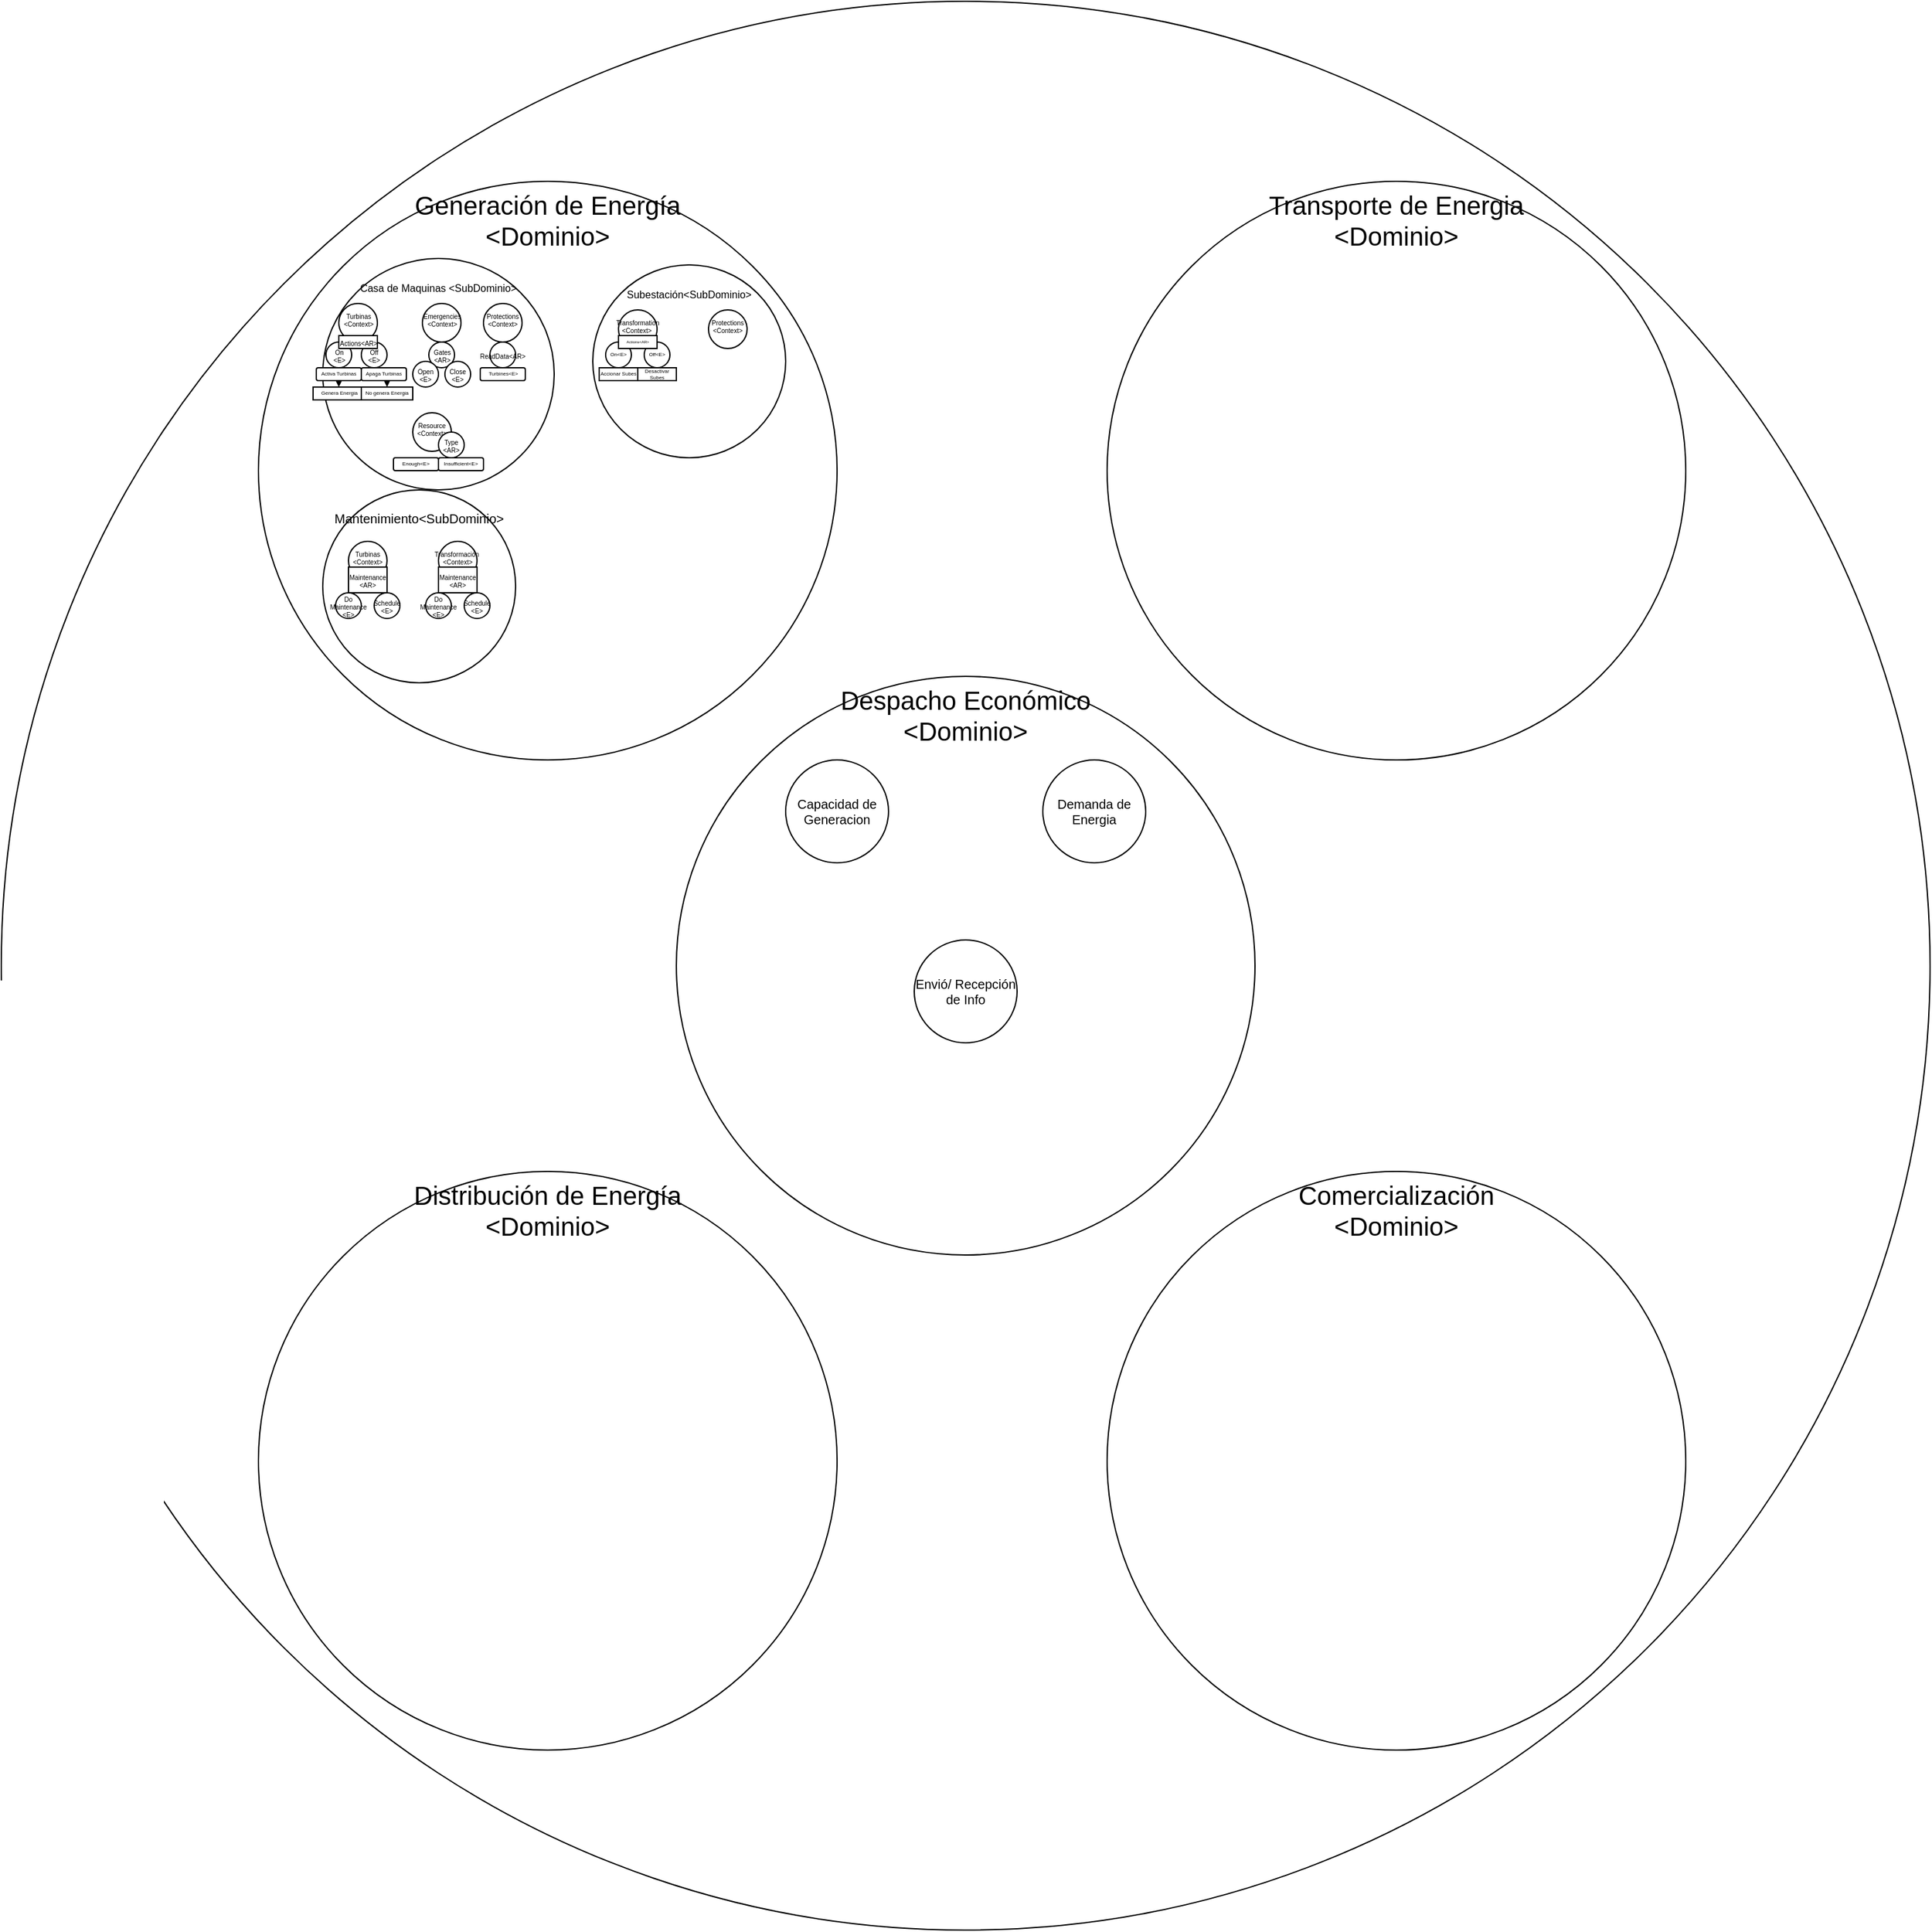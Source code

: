 <mxfile version="21.0.2" type="device" pages="8"><diagram name="Página-1" id="4LODqDLnAkK_pU-ikaKf"><mxGraphModel dx="733" dy="432" grid="1" gridSize="10" guides="1" tooltips="1" connect="1" arrows="1" fold="1" page="0" pageScale="1" pageWidth="827" pageHeight="1169" math="0" shadow="0"><root><mxCell id="0"/><mxCell id="1" parent="0"/><mxCell id="-ExRjex9sPlckF_ZgT9O-1" value="" style="ellipse;whiteSpace=wrap;html=1;" parent="1" vertex="1"><mxGeometry x="110" y="60" width="1500" height="1500" as="geometry"/></mxCell><mxCell id="-ExRjex9sPlckF_ZgT9O-2" value="Generación de Energía&lt;br&gt;&amp;lt;Dominio&amp;gt;" style="ellipse;whiteSpace=wrap;html=1;fontSize=20;verticalAlign=top;" parent="1" vertex="1"><mxGeometry x="310" y="200" width="450" height="450" as="geometry"/></mxCell><mxCell id="-ExRjex9sPlckF_ZgT9O-3" value="Transporte de Energia&lt;br style=&quot;font-size: 20px;&quot;&gt;&amp;lt;Dominio&amp;gt;" style="ellipse;whiteSpace=wrap;html=1;fontSize=20;verticalAlign=top;" parent="1" vertex="1"><mxGeometry x="970" y="200" width="450" height="450" as="geometry"/></mxCell><mxCell id="-ExRjex9sPlckF_ZgT9O-4" value="Distribución de Energía&lt;br&gt;&amp;lt;Dominio&amp;gt;" style="ellipse;whiteSpace=wrap;html=1;fontSize=20;verticalAlign=top;" parent="1" vertex="1"><mxGeometry x="310" y="970" width="450" height="450" as="geometry"/></mxCell><mxCell id="-ExRjex9sPlckF_ZgT9O-5" value="Comercialización&lt;br&gt;&amp;lt;Dominio&amp;gt;" style="ellipse;whiteSpace=wrap;html=1;fontSize=20;verticalAlign=top;" parent="1" vertex="1"><mxGeometry x="970" y="970" width="450" height="450" as="geometry"/></mxCell><mxCell id="-ExRjex9sPlckF_ZgT9O-6" value="Despacho Económico&lt;br style=&quot;font-size: 20px;&quot;&gt;&amp;lt;Dominio&amp;gt;" style="ellipse;whiteSpace=wrap;html=1;verticalAlign=top;fontSize=20;" parent="1" vertex="1"><mxGeometry x="635" y="585" width="450" height="450" as="geometry"/></mxCell><mxCell id="-ExRjex9sPlckF_ZgT9O-12" value="&lt;font style=&quot;font-size: 8px;&quot;&gt;Casa de Maquinas &amp;lt;SubDominio&amp;gt;&lt;br&gt;&lt;br&gt;&lt;br&gt;&lt;/font&gt;" style="ellipse;whiteSpace=wrap;html=1;aspect=fixed;fontSize=20;horizontal=1;verticalAlign=top;" parent="1" vertex="1"><mxGeometry x="360" y="260" width="180" height="180" as="geometry"/></mxCell><mxCell id="-ExRjex9sPlckF_ZgT9O-13" value="&lt;font style=&quot;&quot;&gt;&lt;span style=&quot;font-size: 8px;&quot;&gt;Subestación&amp;lt;SubDominio&amp;gt;&lt;/span&gt;&lt;br&gt;&lt;font size=&quot;1&quot;&gt;&lt;br&gt;&lt;/font&gt;&lt;/font&gt;" style="ellipse;whiteSpace=wrap;html=1;aspect=fixed;fontSize=20;verticalAlign=top;" parent="1" vertex="1"><mxGeometry x="570" y="265" width="150" height="150" as="geometry"/></mxCell><mxCell id="-ExRjex9sPlckF_ZgT9O-16" value="&lt;font style=&quot;font-size: 10px;&quot;&gt;Mantenimiento&amp;lt;SubDominio&amp;gt;&lt;br&gt;&lt;/font&gt;" style="ellipse;whiteSpace=wrap;html=1;aspect=fixed;fontSize=20;horizontal=1;verticalAlign=top;" parent="1" vertex="1"><mxGeometry x="360" y="440" width="150" height="150" as="geometry"/></mxCell><mxCell id="-ExRjex9sPlckF_ZgT9O-18" value="Turbinas&lt;br&gt;&amp;lt;Context&amp;gt;" style="ellipse;whiteSpace=wrap;html=1;aspect=fixed;fontSize=5;verticalAlign=top;" parent="1" vertex="1"><mxGeometry x="372.5" y="295" width="30" height="30" as="geometry"/></mxCell><mxCell id="-ExRjex9sPlckF_ZgT9O-19" value="On&lt;br&gt;&amp;lt;E&amp;gt;" style="ellipse;whiteSpace=wrap;html=1;aspect=fixed;fontSize=5;" parent="1" vertex="1"><mxGeometry x="362.5" y="325" width="20" height="20" as="geometry"/></mxCell><mxCell id="-ExRjex9sPlckF_ZgT9O-20" value="Emergencies&lt;br&gt;&amp;lt;Context&amp;gt;" style="ellipse;whiteSpace=wrap;html=1;aspect=fixed;fontSize=5;verticalAlign=top;" parent="1" vertex="1"><mxGeometry x="437.5" y="295" width="30" height="30" as="geometry"/></mxCell><mxCell id="-ExRjex9sPlckF_ZgT9O-21" value="Gates&lt;br&gt;&amp;lt;AR&amp;gt;" style="ellipse;whiteSpace=wrap;html=1;aspect=fixed;fontSize=5;" parent="1" vertex="1"><mxGeometry x="442.5" y="325" width="20" height="20" as="geometry"/></mxCell><mxCell id="-ExRjex9sPlckF_ZgT9O-22" value="Off&lt;br&gt;&amp;lt;E&amp;gt;" style="ellipse;whiteSpace=wrap;html=1;aspect=fixed;fontSize=5;" parent="1" vertex="1"><mxGeometry x="390" y="325" width="20" height="20" as="geometry"/></mxCell><mxCell id="-ExRjex9sPlckF_ZgT9O-23" value="Transformation&lt;br&gt;&amp;lt;Context&amp;gt;&amp;nbsp;" style="ellipse;whiteSpace=wrap;html=1;aspect=fixed;fontSize=5;verticalAlign=top;" parent="1" vertex="1"><mxGeometry x="590" y="300" width="30" height="30" as="geometry"/></mxCell><mxCell id="-ExRjex9sPlckF_ZgT9O-25" value="Protections&lt;br&gt;&amp;lt;Context&amp;gt;" style="ellipse;whiteSpace=wrap;html=1;aspect=fixed;fontSize=5;verticalAlign=top;" parent="1" vertex="1"><mxGeometry x="660" y="300" width="30" height="30" as="geometry"/></mxCell><mxCell id="-ExRjex9sPlckF_ZgT9O-32" style="edgeStyle=orthogonalEdgeStyle;rounded=0;orthogonalLoop=1;jettySize=auto;html=1;exitX=0.5;exitY=1;exitDx=0;exitDy=0;entryX=0.5;entryY=0;entryDx=0;entryDy=0;fontSize=4;" parent="1" source="-ExRjex9sPlckF_ZgT9O-29" target="-ExRjex9sPlckF_ZgT9O-31" edge="1"><mxGeometry relative="1" as="geometry"/></mxCell><mxCell id="-ExRjex9sPlckF_ZgT9O-29" value="Activa Turbinas" style="rounded=1;whiteSpace=wrap;html=1;fontSize=4;" parent="1" vertex="1"><mxGeometry x="355" y="345" width="35" height="10" as="geometry"/></mxCell><mxCell id="-ExRjex9sPlckF_ZgT9O-31" value="Genera Energia" style="rounded=0;whiteSpace=wrap;html=1;fontSize=4;" parent="1" vertex="1"><mxGeometry x="352.5" y="360" width="40" height="10" as="geometry"/></mxCell><mxCell id="-ExRjex9sPlckF_ZgT9O-37" style="edgeStyle=orthogonalEdgeStyle;rounded=0;orthogonalLoop=1;jettySize=auto;html=1;exitX=0.5;exitY=1;exitDx=0;exitDy=0;entryX=0.5;entryY=0;entryDx=0;entryDy=0;fontSize=4;" parent="1" source="-ExRjex9sPlckF_ZgT9O-35" target="-ExRjex9sPlckF_ZgT9O-36" edge="1"><mxGeometry relative="1" as="geometry"/></mxCell><mxCell id="-ExRjex9sPlckF_ZgT9O-35" value="Apaga Turbinas" style="rounded=1;whiteSpace=wrap;html=1;fontSize=4;" parent="1" vertex="1"><mxGeometry x="390" y="345" width="35" height="10" as="geometry"/></mxCell><mxCell id="-ExRjex9sPlckF_ZgT9O-36" value="No genera Energia" style="rounded=0;whiteSpace=wrap;html=1;fontSize=4;" parent="1" vertex="1"><mxGeometry x="390" y="360" width="40" height="10" as="geometry"/></mxCell><mxCell id="-ExRjex9sPlckF_ZgT9O-64" value="On&amp;lt;E&amp;gt;" style="ellipse;whiteSpace=wrap;html=1;aspect=fixed;fontSize=4;" parent="1" vertex="1"><mxGeometry x="580" y="325" width="20" height="20" as="geometry"/></mxCell><mxCell id="-ExRjex9sPlckF_ZgT9O-65" value="Off&amp;lt;E&amp;gt;" style="ellipse;whiteSpace=wrap;html=1;aspect=fixed;fontSize=4;" parent="1" vertex="1"><mxGeometry x="610" y="325" width="20" height="20" as="geometry"/></mxCell><mxCell id="-ExRjex9sPlckF_ZgT9O-66" value="Accionar Subes" style="rounded=0;whiteSpace=wrap;html=1;fontSize=4;" parent="1" vertex="1"><mxGeometry x="575" y="345" width="30" height="10" as="geometry"/></mxCell><mxCell id="-ExRjex9sPlckF_ZgT9O-67" value="Desactivar Subes" style="rounded=0;whiteSpace=wrap;html=1;fontSize=4;" parent="1" vertex="1"><mxGeometry x="605" y="345" width="30" height="10" as="geometry"/></mxCell><mxCell id="-ExRjex9sPlckF_ZgT9O-70" value="Capacidad de Generacion" style="ellipse;whiteSpace=wrap;html=1;aspect=fixed;fontSize=10;" parent="1" vertex="1"><mxGeometry x="720" y="650" width="80" height="80" as="geometry"/></mxCell><mxCell id="-ExRjex9sPlckF_ZgT9O-73" value="Demanda de Energia" style="ellipse;whiteSpace=wrap;html=1;aspect=fixed;fontSize=10;" parent="1" vertex="1"><mxGeometry x="920" y="650" width="80" height="80" as="geometry"/></mxCell><mxCell id="-ExRjex9sPlckF_ZgT9O-74" value="Envió/ Recepción de Info" style="ellipse;whiteSpace=wrap;html=1;aspect=fixed;fontSize=10;" parent="1" vertex="1"><mxGeometry x="820" y="790" width="80" height="80" as="geometry"/></mxCell><mxCell id="-P0eKSUsYbsESCpColyx-1" value="Resource&lt;br&gt;&amp;lt;Context&amp;gt;" style="ellipse;whiteSpace=wrap;html=1;aspect=fixed;fontSize=5;verticalAlign=top;" parent="1" vertex="1"><mxGeometry x="430" y="380" width="30" height="30" as="geometry"/></mxCell><mxCell id="-P0eKSUsYbsESCpColyx-2" value="Type&lt;br&gt;&amp;lt;AR&amp;gt;" style="ellipse;whiteSpace=wrap;html=1;aspect=fixed;fontSize=5;" parent="1" vertex="1"><mxGeometry x="450" y="395" width="20" height="20" as="geometry"/></mxCell><mxCell id="gzfi-rPWSWYXuILkqAwz-1" value="Enough&amp;lt;E&amp;gt;" style="rounded=1;whiteSpace=wrap;html=1;fontSize=4;" parent="1" vertex="1"><mxGeometry x="415" y="415" width="35" height="10" as="geometry"/></mxCell><mxCell id="gzfi-rPWSWYXuILkqAwz-2" value="Insufficient&amp;lt;E&amp;gt;" style="rounded=1;whiteSpace=wrap;html=1;fontSize=4;" parent="1" vertex="1"><mxGeometry x="450" y="415" width="35" height="10" as="geometry"/></mxCell><mxCell id="7QOpPgu5c6pdIz8C-nz8-1" value="Actions&amp;lt;AR&amp;gt;&lt;font style=&quot;font-size: 5px;&quot;&gt;&lt;br style=&quot;font-size: 5px;&quot;&gt;&lt;/font&gt;" style="whiteSpace=wrap;html=1;align=center;fontSize=5;" parent="1" vertex="1"><mxGeometry x="372.5" y="320" width="30" height="10" as="geometry"/></mxCell><mxCell id="ExUx0iuRvNcFsva-KvsK-1" value="Actions&amp;lt;AR&amp;gt;&lt;font style=&quot;font-size: 3px;&quot;&gt;&lt;br style=&quot;font-size: 3px;&quot;&gt;&lt;/font&gt;" style="whiteSpace=wrap;html=1;align=center;fontSize=3;" parent="1" vertex="1"><mxGeometry x="590" y="320" width="30" height="10" as="geometry"/></mxCell><mxCell id="s7CIV-jk_jajZo47MKYk-1" value="Turbinas&lt;br&gt;&amp;lt;Context&amp;gt;" style="ellipse;whiteSpace=wrap;html=1;aspect=fixed;fontSize=5;verticalAlign=top;" parent="1" vertex="1"><mxGeometry x="380" y="480" width="30" height="30" as="geometry"/></mxCell><mxCell id="s7CIV-jk_jajZo47MKYk-2" value="Transformación&amp;nbsp;&lt;br&gt;&amp;lt;Context&amp;gt;" style="ellipse;whiteSpace=wrap;html=1;aspect=fixed;fontSize=5;verticalAlign=top;" parent="1" vertex="1"><mxGeometry x="450" y="480" width="30" height="30" as="geometry"/></mxCell><mxCell id="s7CIV-jk_jajZo47MKYk-3" value="Maintenance&lt;br&gt;&lt;font style=&quot;font-size: 5px;&quot;&gt;&amp;lt;AR&amp;gt;&lt;br style=&quot;font-size: 5px;&quot;&gt;&lt;/font&gt;" style="whiteSpace=wrap;html=1;align=center;fontSize=5;" parent="1" vertex="1"><mxGeometry x="380" y="500" width="30" height="20" as="geometry"/></mxCell><mxCell id="s7CIV-jk_jajZo47MKYk-4" value="&lt;font style=&quot;font-size: 5px;&quot;&gt;Maintenance&lt;br&gt;&amp;lt;AR&amp;gt;&lt;br style=&quot;font-size: 5px;&quot;&gt;&lt;/font&gt;" style="whiteSpace=wrap;html=1;align=center;fontSize=5;" parent="1" vertex="1"><mxGeometry x="450" y="500" width="30" height="20" as="geometry"/></mxCell><mxCell id="s7CIV-jk_jajZo47MKYk-5" value="Do Maintenance&lt;br&gt;&amp;lt;E&amp;gt;" style="ellipse;whiteSpace=wrap;html=1;aspect=fixed;fontSize=5;" parent="1" vertex="1"><mxGeometry x="370" y="520" width="20" height="20" as="geometry"/></mxCell><mxCell id="s7CIV-jk_jajZo47MKYk-6" value="Schedule&lt;br&gt;&amp;lt;E&amp;gt;" style="ellipse;whiteSpace=wrap;html=1;aspect=fixed;fontSize=5;" parent="1" vertex="1"><mxGeometry x="400" y="520" width="20" height="20" as="geometry"/></mxCell><mxCell id="s7CIV-jk_jajZo47MKYk-7" value="Do Maintenance&lt;br&gt;&amp;lt;E&amp;gt;" style="ellipse;whiteSpace=wrap;html=1;aspect=fixed;fontSize=5;" parent="1" vertex="1"><mxGeometry x="440" y="520" width="20" height="20" as="geometry"/></mxCell><mxCell id="s7CIV-jk_jajZo47MKYk-8" value="Schedule&lt;br&gt;&amp;lt;E&amp;gt;" style="ellipse;whiteSpace=wrap;html=1;aspect=fixed;fontSize=5;" parent="1" vertex="1"><mxGeometry x="470" y="520" width="20" height="20" as="geometry"/></mxCell><mxCell id="cIgxVVAEakN0_SgOTlgY-1" value="Protections&lt;br&gt;&amp;lt;Context&amp;gt;" style="ellipse;whiteSpace=wrap;html=1;aspect=fixed;fontSize=5;verticalAlign=top;" parent="1" vertex="1"><mxGeometry x="485" y="295" width="30" height="30" as="geometry"/></mxCell><mxCell id="cIgxVVAEakN0_SgOTlgY-2" value="ReadData&amp;lt;AR&amp;gt;" style="ellipse;whiteSpace=wrap;html=1;aspect=fixed;fontSize=5;" parent="1" vertex="1"><mxGeometry x="490" y="325" width="20" height="20" as="geometry"/></mxCell><mxCell id="dPCXBKoYbK50UgSjSxqE-1" value="Open&lt;br&gt;&amp;lt;E&amp;gt;" style="ellipse;whiteSpace=wrap;html=1;aspect=fixed;fontSize=5;" parent="1" vertex="1"><mxGeometry x="430" y="340" width="20" height="20" as="geometry"/></mxCell><mxCell id="dPCXBKoYbK50UgSjSxqE-2" value="Close&lt;br&gt;&amp;lt;E&amp;gt;" style="ellipse;whiteSpace=wrap;html=1;aspect=fixed;fontSize=5;" parent="1" vertex="1"><mxGeometry x="455" y="340" width="20" height="20" as="geometry"/></mxCell><mxCell id="MdP8n4499dG_BaAqN05h-2" value="Turbines&amp;lt;E&amp;gt;" style="rounded=1;whiteSpace=wrap;html=1;fontSize=4;" parent="1" vertex="1"><mxGeometry x="482.5" y="345" width="35" height="10" as="geometry"/></mxCell></root></mxGraphModel></diagram><diagram id="nYhgz07P0RxJ_n5B0hxR" name="Turbina&lt;AR&gt;"><mxGraphModel dx="1280" dy="918" grid="1" gridSize="10" guides="1" tooltips="1" connect="1" arrows="1" fold="1" page="0" pageScale="1" pageWidth="827" pageHeight="1169" math="0" shadow="0"><root><mxCell id="0"/><mxCell id="1" parent="0"/><mxCell id="u8mSuY7UYcxHmAV2tuTB-1" value="Actions&lt;AR&gt;" style="shape=table;startSize=30;container=1;collapsible=1;childLayout=tableLayout;fixedRows=1;rowLines=0;fontStyle=1;align=center;resizeLast=1;fillColor=#0050ef;strokeColor=#001DBC;fontColor=#ffffff;" parent="1" vertex="1"><mxGeometry x="110" y="110" width="190" height="570" as="geometry"/></mxCell><mxCell id="u8mSuY7UYcxHmAV2tuTB-2" value="" style="shape=tableRow;horizontal=0;startSize=0;swimlaneHead=0;swimlaneBody=0;fillColor=none;collapsible=0;dropTarget=0;points=[[0,0.5],[1,0.5]];portConstraint=eastwest;top=0;left=0;right=0;bottom=1;" parent="u8mSuY7UYcxHmAV2tuTB-1" vertex="1"><mxGeometry y="30" width="190" height="30" as="geometry"/></mxCell><mxCell id="u8mSuY7UYcxHmAV2tuTB-3" value="ID" style="shape=partialRectangle;connectable=0;fillColor=none;top=0;left=0;bottom=0;right=0;fontStyle=1;overflow=hidden;" parent="u8mSuY7UYcxHmAV2tuTB-2" vertex="1"><mxGeometry width="30" height="30" as="geometry"><mxRectangle width="30" height="30" as="alternateBounds"/></mxGeometry></mxCell><mxCell id="u8mSuY7UYcxHmAV2tuTB-4" value="TurbineId&lt;UUID&gt;" style="shape=partialRectangle;connectable=0;fillColor=none;top=0;left=0;bottom=0;right=0;align=left;spacingLeft=6;fontStyle=5;overflow=hidden;" parent="u8mSuY7UYcxHmAV2tuTB-2" vertex="1"><mxGeometry x="30" width="160" height="30" as="geometry"><mxRectangle width="160" height="30" as="alternateBounds"/></mxGeometry></mxCell><mxCell id="FTkGYOPubIPiqsy2BLYN-17" value="" style="shape=tableRow;horizontal=0;startSize=0;swimlaneHead=0;swimlaneBody=0;fillColor=none;collapsible=0;dropTarget=0;points=[[0,0.5],[1,0.5]];portConstraint=eastwest;top=0;left=0;right=0;bottom=0;" parent="u8mSuY7UYcxHmAV2tuTB-1" vertex="1"><mxGeometry y="60" width="190" height="30" as="geometry"/></mxCell><mxCell id="FTkGYOPubIPiqsy2BLYN-18" value="AR" style="shape=partialRectangle;connectable=0;fillColor=none;top=0;left=0;bottom=0;right=0;editable=1;overflow=hidden;" parent="FTkGYOPubIPiqsy2BLYN-17" vertex="1"><mxGeometry width="30" height="30" as="geometry"><mxRectangle width="30" height="30" as="alternateBounds"/></mxGeometry></mxCell><mxCell id="FTkGYOPubIPiqsy2BLYN-19" value="Plant&lt;TypeResource&gt;" style="shape=partialRectangle;connectable=0;fillColor=none;top=0;left=0;bottom=0;right=0;align=left;spacingLeft=6;overflow=hidden;" parent="FTkGYOPubIPiqsy2BLYN-17" vertex="1"><mxGeometry x="30" width="160" height="30" as="geometry"><mxRectangle width="160" height="30" as="alternateBounds"/></mxGeometry></mxCell><mxCell id="FTkGYOPubIPiqsy2BLYN-1" value="" style="shape=tableRow;horizontal=0;startSize=0;swimlaneHead=0;swimlaneBody=0;fillColor=none;collapsible=0;dropTarget=0;points=[[0,0.5],[1,0.5]];portConstraint=eastwest;top=0;left=0;right=0;bottom=0;" parent="u8mSuY7UYcxHmAV2tuTB-1" vertex="1"><mxGeometry y="90" width="190" height="30" as="geometry"/></mxCell><mxCell id="FTkGYOPubIPiqsy2BLYN-2" value="E" style="shape=partialRectangle;connectable=0;fillColor=none;top=0;left=0;bottom=0;right=0;editable=1;overflow=hidden;" parent="FTkGYOPubIPiqsy2BLYN-1" vertex="1"><mxGeometry width="30" height="30" as="geometry"><mxRectangle width="30" height="30" as="alternateBounds"/></mxGeometry></mxCell><mxCell id="FTkGYOPubIPiqsy2BLYN-3" value="On" style="shape=partialRectangle;connectable=0;fillColor=none;top=0;left=0;bottom=0;right=0;align=left;spacingLeft=6;overflow=hidden;" parent="FTkGYOPubIPiqsy2BLYN-1" vertex="1"><mxGeometry x="30" width="160" height="30" as="geometry"><mxRectangle width="160" height="30" as="alternateBounds"/></mxGeometry></mxCell><mxCell id="FTkGYOPubIPiqsy2BLYN-4" value="" style="shape=tableRow;horizontal=0;startSize=0;swimlaneHead=0;swimlaneBody=0;fillColor=none;collapsible=0;dropTarget=0;points=[[0,0.5],[1,0.5]];portConstraint=eastwest;top=0;left=0;right=0;bottom=0;" parent="u8mSuY7UYcxHmAV2tuTB-1" vertex="1"><mxGeometry y="120" width="190" height="30" as="geometry"/></mxCell><mxCell id="FTkGYOPubIPiqsy2BLYN-5" value="E" style="shape=partialRectangle;connectable=0;fillColor=none;top=0;left=0;bottom=0;right=0;editable=1;overflow=hidden;" parent="FTkGYOPubIPiqsy2BLYN-4" vertex="1"><mxGeometry width="30" height="30" as="geometry"><mxRectangle width="30" height="30" as="alternateBounds"/></mxGeometry></mxCell><mxCell id="FTkGYOPubIPiqsy2BLYN-6" value="Off" style="shape=partialRectangle;connectable=0;fillColor=none;top=0;left=0;bottom=0;right=0;align=left;spacingLeft=6;overflow=hidden;" parent="FTkGYOPubIPiqsy2BLYN-4" vertex="1"><mxGeometry x="30" width="160" height="30" as="geometry"><mxRectangle width="160" height="30" as="alternateBounds"/></mxGeometry></mxCell><mxCell id="u8mSuY7UYcxHmAV2tuTB-5" value="" style="shape=tableRow;horizontal=0;startSize=0;swimlaneHead=0;swimlaneBody=0;fillColor=none;collapsible=0;dropTarget=0;points=[[0,0.5],[1,0.5]];portConstraint=eastwest;top=0;left=0;right=0;bottom=0;" parent="u8mSuY7UYcxHmAV2tuTB-1" vertex="1"><mxGeometry y="150" width="190" height="30" as="geometry"/></mxCell><mxCell id="u8mSuY7UYcxHmAV2tuTB-6" value="OV" style="shape=partialRectangle;connectable=0;fillColor=none;top=0;left=0;bottom=0;right=0;editable=1;overflow=hidden;" parent="u8mSuY7UYcxHmAV2tuTB-5" vertex="1"><mxGeometry width="30" height="30" as="geometry"><mxRectangle width="30" height="30" as="alternateBounds"/></mxGeometry></mxCell><mxCell id="u8mSuY7UYcxHmAV2tuTB-7" value="PowerMax&lt;Number&gt;" style="shape=partialRectangle;connectable=0;fillColor=none;top=0;left=0;bottom=0;right=0;align=left;spacingLeft=6;overflow=hidden;" parent="u8mSuY7UYcxHmAV2tuTB-5" vertex="1"><mxGeometry x="30" width="160" height="30" as="geometry"><mxRectangle width="160" height="30" as="alternateBounds"/></mxGeometry></mxCell><mxCell id="u8mSuY7UYcxHmAV2tuTB-8" value="" style="shape=tableRow;horizontal=0;startSize=0;swimlaneHead=0;swimlaneBody=0;fillColor=none;collapsible=0;dropTarget=0;points=[[0,0.5],[1,0.5]];portConstraint=eastwest;top=0;left=0;right=0;bottom=0;" parent="u8mSuY7UYcxHmAV2tuTB-1" vertex="1"><mxGeometry y="180" width="190" height="30" as="geometry"/></mxCell><mxCell id="u8mSuY7UYcxHmAV2tuTB-9" value="OV" style="shape=partialRectangle;connectable=0;fillColor=none;top=0;left=0;bottom=0;right=0;editable=1;overflow=hidden;" parent="u8mSuY7UYcxHmAV2tuTB-8" vertex="1"><mxGeometry width="30" height="30" as="geometry"><mxRectangle width="30" height="30" as="alternateBounds"/></mxGeometry></mxCell><mxCell id="u8mSuY7UYcxHmAV2tuTB-10" value="PowerMin&lt;Number&gt;" style="shape=partialRectangle;connectable=0;fillColor=none;top=0;left=0;bottom=0;right=0;align=left;spacingLeft=6;overflow=hidden;" parent="u8mSuY7UYcxHmAV2tuTB-8" vertex="1"><mxGeometry x="30" width="160" height="30" as="geometry"><mxRectangle width="160" height="30" as="alternateBounds"/></mxGeometry></mxCell><mxCell id="CpDg4pdbdcysDRp7T-Wn-4" value="" style="shape=tableRow;horizontal=0;startSize=0;swimlaneHead=0;swimlaneBody=0;fillColor=none;collapsible=0;dropTarget=0;points=[[0,0.5],[1,0.5]];portConstraint=eastwest;top=0;left=0;right=0;bottom=0;" parent="u8mSuY7UYcxHmAV2tuTB-1" vertex="1"><mxGeometry y="210" width="190" height="30" as="geometry"/></mxCell><mxCell id="CpDg4pdbdcysDRp7T-Wn-5" value="OV" style="shape=partialRectangle;connectable=0;fillColor=none;top=0;left=0;bottom=0;right=0;editable=1;overflow=hidden;" parent="CpDg4pdbdcysDRp7T-Wn-4" vertex="1"><mxGeometry width="30" height="30" as="geometry"><mxRectangle width="30" height="30" as="alternateBounds"/></mxGeometry></mxCell><mxCell id="CpDg4pdbdcysDRp7T-Wn-6" value="OutPutVoltage&lt;Number&gt;" style="shape=partialRectangle;connectable=0;fillColor=none;top=0;left=0;bottom=0;right=0;align=left;spacingLeft=6;overflow=hidden;" parent="CpDg4pdbdcysDRp7T-Wn-4" vertex="1"><mxGeometry x="30" width="160" height="30" as="geometry"><mxRectangle width="160" height="30" as="alternateBounds"/></mxGeometry></mxCell><mxCell id="CpDg4pdbdcysDRp7T-Wn-7" value="" style="shape=tableRow;horizontal=0;startSize=0;swimlaneHead=0;swimlaneBody=0;fillColor=none;collapsible=0;dropTarget=0;points=[[0,0.5],[1,0.5]];portConstraint=eastwest;top=0;left=0;right=0;bottom=0;" parent="u8mSuY7UYcxHmAV2tuTB-1" vertex="1"><mxGeometry y="240" width="190" height="30" as="geometry"/></mxCell><mxCell id="CpDg4pdbdcysDRp7T-Wn-8" value="OV" style="shape=partialRectangle;connectable=0;fillColor=none;top=0;left=0;bottom=0;right=0;editable=1;overflow=hidden;" parent="CpDg4pdbdcysDRp7T-Wn-7" vertex="1"><mxGeometry width="30" height="30" as="geometry"><mxRectangle width="30" height="30" as="alternateBounds"/></mxGeometry></mxCell><mxCell id="CpDg4pdbdcysDRp7T-Wn-9" value="OutputPower&lt;Number&gt;" style="shape=partialRectangle;connectable=0;fillColor=none;top=0;left=0;bottom=0;right=0;align=left;spacingLeft=6;overflow=hidden;" parent="CpDg4pdbdcysDRp7T-Wn-7" vertex="1"><mxGeometry x="30" width="160" height="30" as="geometry"><mxRectangle width="160" height="30" as="alternateBounds"/></mxGeometry></mxCell><mxCell id="CpDg4pdbdcysDRp7T-Wn-10" value="" style="shape=tableRow;horizontal=0;startSize=0;swimlaneHead=0;swimlaneBody=0;fillColor=none;collapsible=0;dropTarget=0;points=[[0,0.5],[1,0.5]];portConstraint=eastwest;top=0;left=0;right=0;bottom=0;" parent="u8mSuY7UYcxHmAV2tuTB-1" vertex="1"><mxGeometry y="270" width="190" height="30" as="geometry"/></mxCell><mxCell id="CpDg4pdbdcysDRp7T-Wn-11" value="OV" style="shape=partialRectangle;connectable=0;fillColor=none;top=0;left=0;bottom=0;right=0;editable=1;overflow=hidden;" parent="CpDg4pdbdcysDRp7T-Wn-10" vertex="1"><mxGeometry width="30" height="30" as="geometry"><mxRectangle width="30" height="30" as="alternateBounds"/></mxGeometry></mxCell><mxCell id="CpDg4pdbdcysDRp7T-Wn-12" value="StateGovernor&lt;Boolean&gt;" style="shape=partialRectangle;connectable=0;fillColor=none;top=0;left=0;bottom=0;right=0;align=left;spacingLeft=6;overflow=hidden;" parent="CpDg4pdbdcysDRp7T-Wn-10" vertex="1"><mxGeometry x="30" width="160" height="30" as="geometry"><mxRectangle width="160" height="30" as="alternateBounds"/></mxGeometry></mxCell><mxCell id="CpDg4pdbdcysDRp7T-Wn-1" value="" style="shape=tableRow;horizontal=0;startSize=0;swimlaneHead=0;swimlaneBody=0;fillColor=none;collapsible=0;dropTarget=0;points=[[0,0.5],[1,0.5]];portConstraint=eastwest;top=0;left=0;right=0;bottom=0;" parent="u8mSuY7UYcxHmAV2tuTB-1" vertex="1"><mxGeometry y="300" width="190" height="30" as="geometry"/></mxCell><mxCell id="CpDg4pdbdcysDRp7T-Wn-2" value="OV" style="shape=partialRectangle;connectable=0;fillColor=none;top=0;left=0;bottom=0;right=0;editable=1;overflow=hidden;" parent="CpDg4pdbdcysDRp7T-Wn-1" vertex="1"><mxGeometry width="30" height="30" as="geometry"><mxRectangle width="30" height="30" as="alternateBounds"/></mxGeometry></mxCell><mxCell id="CpDg4pdbdcysDRp7T-Wn-3" value="StateGenerator&lt;Boolean&gt;" style="shape=partialRectangle;connectable=0;fillColor=none;top=0;left=0;bottom=0;right=0;align=left;spacingLeft=6;overflow=hidden;" parent="CpDg4pdbdcysDRp7T-Wn-1" vertex="1"><mxGeometry x="30" width="160" height="30" as="geometry"><mxRectangle width="160" height="30" as="alternateBounds"/></mxGeometry></mxCell><mxCell id="RYjzbKxAelmuzONED_YY-4" value="" style="shape=tableRow;horizontal=0;startSize=0;swimlaneHead=0;swimlaneBody=0;fillColor=none;collapsible=0;dropTarget=0;points=[[0,0.5],[1,0.5]];portConstraint=eastwest;top=0;left=0;right=0;bottom=0;" parent="u8mSuY7UYcxHmAV2tuTB-1" vertex="1"><mxGeometry y="330" width="190" height="30" as="geometry"/></mxCell><mxCell id="RYjzbKxAelmuzONED_YY-5" value="OV" style="shape=partialRectangle;connectable=0;fillColor=none;top=0;left=0;bottom=0;right=0;editable=1;overflow=hidden;" parent="RYjzbKxAelmuzONED_YY-4" vertex="1"><mxGeometry width="30" height="30" as="geometry"><mxRectangle width="30" height="30" as="alternateBounds"/></mxGeometry></mxCell><mxCell id="RYjzbKxAelmuzONED_YY-6" value="StateStator&lt;Boolean&gt;" style="shape=partialRectangle;connectable=0;fillColor=none;top=0;left=0;bottom=0;right=0;align=left;spacingLeft=6;overflow=hidden;" parent="RYjzbKxAelmuzONED_YY-4" vertex="1"><mxGeometry x="30" width="160" height="30" as="geometry"><mxRectangle width="160" height="30" as="alternateBounds"/></mxGeometry></mxCell><mxCell id="RYjzbKxAelmuzONED_YY-1" value="" style="shape=tableRow;horizontal=0;startSize=0;swimlaneHead=0;swimlaneBody=0;fillColor=none;collapsible=0;dropTarget=0;points=[[0,0.5],[1,0.5]];portConstraint=eastwest;top=0;left=0;right=0;bottom=0;" parent="u8mSuY7UYcxHmAV2tuTB-1" vertex="1"><mxGeometry y="360" width="190" height="30" as="geometry"/></mxCell><mxCell id="RYjzbKxAelmuzONED_YY-2" value="OV" style="shape=partialRectangle;connectable=0;fillColor=none;top=0;left=0;bottom=0;right=0;editable=1;overflow=hidden;" parent="RYjzbKxAelmuzONED_YY-1" vertex="1"><mxGeometry width="30" height="30" as="geometry"><mxRectangle width="30" height="30" as="alternateBounds"/></mxGeometry></mxCell><mxCell id="RYjzbKxAelmuzONED_YY-3" value="StateRotor&lt;Boolean&gt;" style="shape=partialRectangle;connectable=0;fillColor=none;top=0;left=0;bottom=0;right=0;align=left;spacingLeft=6;overflow=hidden;" parent="RYjzbKxAelmuzONED_YY-1" vertex="1"><mxGeometry x="30" width="160" height="30" as="geometry"><mxRectangle width="160" height="30" as="alternateBounds"/></mxGeometry></mxCell><mxCell id="u8mSuY7UYcxHmAV2tuTB-11" value="" style="shape=tableRow;horizontal=0;startSize=0;swimlaneHead=0;swimlaneBody=0;fillColor=none;collapsible=0;dropTarget=0;points=[[0,0.5],[1,0.5]];portConstraint=eastwest;top=0;left=0;right=0;bottom=0;" parent="u8mSuY7UYcxHmAV2tuTB-1" vertex="1"><mxGeometry y="390" width="190" height="30" as="geometry"/></mxCell><mxCell id="u8mSuY7UYcxHmAV2tuTB-12" value="OV" style="shape=partialRectangle;connectable=0;fillColor=none;top=0;left=0;bottom=0;right=0;editable=1;overflow=hidden;" parent="u8mSuY7UYcxHmAV2tuTB-11" vertex="1"><mxGeometry width="30" height="30" as="geometry"><mxRectangle width="30" height="30" as="alternateBounds"/></mxGeometry></mxCell><mxCell id="u8mSuY7UYcxHmAV2tuTB-13" value="State&lt;Boolean&gt;" style="shape=partialRectangle;connectable=0;fillColor=none;top=0;left=0;bottom=0;right=0;align=left;spacingLeft=6;overflow=hidden;" parent="u8mSuY7UYcxHmAV2tuTB-11" vertex="1"><mxGeometry x="30" width="160" height="30" as="geometry"><mxRectangle width="160" height="30" as="alternateBounds"/></mxGeometry></mxCell><mxCell id="u8mSuY7UYcxHmAV2tuTB-23" value="" style="shape=tableRow;horizontal=0;startSize=0;swimlaneHead=0;swimlaneBody=0;fillColor=none;collapsible=0;dropTarget=0;points=[[0,0.5],[1,0.5]];portConstraint=eastwest;top=0;left=0;right=0;bottom=0;" parent="u8mSuY7UYcxHmAV2tuTB-1" vertex="1"><mxGeometry y="420" width="190" height="30" as="geometry"/></mxCell><mxCell id="u8mSuY7UYcxHmAV2tuTB-24" value="" style="shape=partialRectangle;connectable=0;fillColor=none;top=0;left=0;bottom=0;right=0;editable=1;overflow=hidden;" parent="u8mSuY7UYcxHmAV2tuTB-23" vertex="1"><mxGeometry width="30" height="30" as="geometry"><mxRectangle width="30" height="30" as="alternateBounds"/></mxGeometry></mxCell><mxCell id="u8mSuY7UYcxHmAV2tuTB-25" value="+GetState()" style="shape=partialRectangle;connectable=0;fillColor=none;top=0;left=0;bottom=0;right=0;align=left;spacingLeft=6;overflow=hidden;" parent="u8mSuY7UYcxHmAV2tuTB-23" vertex="1"><mxGeometry x="30" width="160" height="30" as="geometry"><mxRectangle width="160" height="30" as="alternateBounds"/></mxGeometry></mxCell><mxCell id="FTkGYOPubIPiqsy2BLYN-8" value="" style="shape=tableRow;horizontal=0;startSize=0;swimlaneHead=0;swimlaneBody=0;fillColor=none;collapsible=0;dropTarget=0;points=[[0,0.5],[1,0.5]];portConstraint=eastwest;top=0;left=0;right=0;bottom=0;" parent="u8mSuY7UYcxHmAV2tuTB-1" vertex="1"><mxGeometry y="450" width="190" height="30" as="geometry"/></mxCell><mxCell id="FTkGYOPubIPiqsy2BLYN-9" value="" style="shape=partialRectangle;connectable=0;fillColor=none;top=0;left=0;bottom=0;right=0;editable=1;overflow=hidden;" parent="FTkGYOPubIPiqsy2BLYN-8" vertex="1"><mxGeometry width="30" height="30" as="geometry"><mxRectangle width="30" height="30" as="alternateBounds"/></mxGeometry></mxCell><mxCell id="FTkGYOPubIPiqsy2BLYN-10" value="+StopGenerateEnergy()" style="shape=partialRectangle;connectable=0;fillColor=none;top=0;left=0;bottom=0;right=0;align=left;spacingLeft=6;overflow=hidden;" parent="FTkGYOPubIPiqsy2BLYN-8" vertex="1"><mxGeometry x="30" width="160" height="30" as="geometry"><mxRectangle width="160" height="30" as="alternateBounds"/></mxGeometry></mxCell><mxCell id="FTkGYOPubIPiqsy2BLYN-11" value="" style="shape=tableRow;horizontal=0;startSize=0;swimlaneHead=0;swimlaneBody=0;fillColor=none;collapsible=0;dropTarget=0;points=[[0,0.5],[1,0.5]];portConstraint=eastwest;top=0;left=0;right=0;bottom=0;" parent="u8mSuY7UYcxHmAV2tuTB-1" vertex="1"><mxGeometry y="480" width="190" height="30" as="geometry"/></mxCell><mxCell id="FTkGYOPubIPiqsy2BLYN-12" value="" style="shape=partialRectangle;connectable=0;fillColor=none;top=0;left=0;bottom=0;right=0;editable=1;overflow=hidden;" parent="FTkGYOPubIPiqsy2BLYN-11" vertex="1"><mxGeometry width="30" height="30" as="geometry"><mxRectangle width="30" height="30" as="alternateBounds"/></mxGeometry></mxCell><mxCell id="FTkGYOPubIPiqsy2BLYN-13" value="+GetTurbinesPlant()" style="shape=partialRectangle;connectable=0;fillColor=none;top=0;left=0;bottom=0;right=0;align=left;spacingLeft=6;overflow=hidden;" parent="FTkGYOPubIPiqsy2BLYN-11" vertex="1"><mxGeometry x="30" width="160" height="30" as="geometry"><mxRectangle width="160" height="30" as="alternateBounds"/></mxGeometry></mxCell><mxCell id="FTkGYOPubIPiqsy2BLYN-14" value="" style="shape=tableRow;horizontal=0;startSize=0;swimlaneHead=0;swimlaneBody=0;fillColor=none;collapsible=0;dropTarget=0;points=[[0,0.5],[1,0.5]];portConstraint=eastwest;top=0;left=0;right=0;bottom=0;" parent="u8mSuY7UYcxHmAV2tuTB-1" vertex="1"><mxGeometry y="510" width="190" height="30" as="geometry"/></mxCell><mxCell id="FTkGYOPubIPiqsy2BLYN-15" value="" style="shape=partialRectangle;connectable=0;fillColor=none;top=0;left=0;bottom=0;right=0;editable=1;overflow=hidden;" parent="FTkGYOPubIPiqsy2BLYN-14" vertex="1"><mxGeometry width="30" height="30" as="geometry"><mxRectangle width="30" height="30" as="alternateBounds"/></mxGeometry></mxCell><mxCell id="FTkGYOPubIPiqsy2BLYN-16" value="+ChangeState()" style="shape=partialRectangle;connectable=0;fillColor=none;top=0;left=0;bottom=0;right=0;align=left;spacingLeft=6;overflow=hidden;" parent="FTkGYOPubIPiqsy2BLYN-14" vertex="1"><mxGeometry x="30" width="160" height="30" as="geometry"><mxRectangle width="160" height="30" as="alternateBounds"/></mxGeometry></mxCell><mxCell id="ZxDaqNShniPzTcNgMQiF-1" value="" style="shape=tableRow;horizontal=0;startSize=0;swimlaneHead=0;swimlaneBody=0;fillColor=none;collapsible=0;dropTarget=0;points=[[0,0.5],[1,0.5]];portConstraint=eastwest;top=0;left=0;right=0;bottom=0;" parent="u8mSuY7UYcxHmAV2tuTB-1" vertex="1"><mxGeometry y="540" width="190" height="30" as="geometry"/></mxCell><mxCell id="ZxDaqNShniPzTcNgMQiF-2" value="" style="shape=partialRectangle;connectable=0;fillColor=none;top=0;left=0;bottom=0;right=0;editable=1;overflow=hidden;" parent="ZxDaqNShniPzTcNgMQiF-1" vertex="1"><mxGeometry width="30" height="30" as="geometry"><mxRectangle width="30" height="30" as="alternateBounds"/></mxGeometry></mxCell><mxCell id="ZxDaqNShniPzTcNgMQiF-3" value="+GenerateEnergy()" style="shape=partialRectangle;connectable=0;fillColor=none;top=0;left=0;bottom=0;right=0;align=left;spacingLeft=6;overflow=hidden;" parent="ZxDaqNShniPzTcNgMQiF-1" vertex="1"><mxGeometry x="30" width="160" height="30" as="geometry"><mxRectangle width="160" height="30" as="alternateBounds"/></mxGeometry></mxCell><mxCell id="FTkGYOPubIPiqsy2BLYN-7" value="" style="line;strokeWidth=1;fillColor=none;align=left;verticalAlign=middle;spacingTop=-1;spacingLeft=3;spacingRight=3;rotatable=0;labelPosition=right;points=[];portConstraint=eastwest;strokeColor=inherit;" parent="1" vertex="1"><mxGeometry x="110" y="530" width="190" height="8" as="geometry"/></mxCell><mxCell id="FTkGYOPubIPiqsy2BLYN-20" value="On&lt;Entity&gt;" style="swimlane;childLayout=stackLayout;horizontal=1;startSize=30;horizontalStack=0;rounded=1;fontSize=14;fontStyle=0;strokeWidth=2;resizeParent=0;resizeLast=1;shadow=0;dashed=0;align=center;fillColor=#008a00;fontColor=#ffffff;strokeColor=#005700;" parent="1" vertex="1"><mxGeometry x="410" y="90" width="160" height="150" as="geometry"/></mxCell><mxCell id="FTkGYOPubIPiqsy2BLYN-21" value="+OnId&lt;UUID&gt;&#10;+DateStart&lt;Date&gt;&#10;&#10;+RegisterAction()&#10;+GetHistoyAction()&#10;+ChangeState()" style="align=left;strokeColor=none;fillColor=none;spacingLeft=4;fontSize=12;verticalAlign=top;resizable=0;rotatable=0;part=1;" parent="FTkGYOPubIPiqsy2BLYN-20" vertex="1"><mxGeometry y="30" width="160" height="120" as="geometry"/></mxCell><mxCell id="FTkGYOPubIPiqsy2BLYN-28" style="edgeStyle=orthogonalEdgeStyle;rounded=0;orthogonalLoop=1;jettySize=auto;html=1;exitX=0;exitY=0.25;exitDx=0;exitDy=0;entryX=1;entryY=0.5;entryDx=0;entryDy=0;startArrow=ERmany;startFill=0;endArrow=ERone;endFill=0;" parent="1" source="FTkGYOPubIPiqsy2BLYN-23" target="FTkGYOPubIPiqsy2BLYN-4" edge="1"><mxGeometry relative="1" as="geometry"><Array as="points"><mxPoint x="370" y="280"/><mxPoint x="370" y="245"/></Array></mxGeometry></mxCell><mxCell id="FTkGYOPubIPiqsy2BLYN-23" value="Off&lt;Entity&gt;" style="swimlane;childLayout=stackLayout;horizontal=1;startSize=30;horizontalStack=0;rounded=1;fontSize=14;fontStyle=0;strokeWidth=2;resizeParent=0;resizeLast=1;shadow=0;dashed=0;align=center;fillColor=#008a00;fontColor=#ffffff;strokeColor=#005700;" parent="1" vertex="1"><mxGeometry x="420" y="240" width="160" height="160" as="geometry"/></mxCell><mxCell id="FTkGYOPubIPiqsy2BLYN-24" value="+Off&lt;UUID&gt;&#10;+DateBraking&lt;Date&gt;&#10;&#10;&#10;+RegisterAction()&#10;+GetHistoyAction()&#10;+ChangeState()" style="align=left;strokeColor=none;fillColor=none;spacingLeft=4;fontSize=12;verticalAlign=top;resizable=0;rotatable=0;part=1;" parent="FTkGYOPubIPiqsy2BLYN-23" vertex="1"><mxGeometry y="30" width="160" height="130" as="geometry"/></mxCell><mxCell id="FTkGYOPubIPiqsy2BLYN-27" style="edgeStyle=orthogonalEdgeStyle;rounded=0;orthogonalLoop=1;jettySize=auto;html=1;exitX=1;exitY=0.5;exitDx=0;exitDy=0;entryX=0;entryY=0;entryDx=0;entryDy=0;endArrow=ERmany;endFill=0;startArrow=ERone;startFill=0;" parent="1" source="FTkGYOPubIPiqsy2BLYN-1" target="FTkGYOPubIPiqsy2BLYN-21" edge="1"><mxGeometry relative="1" as="geometry"><Array as="points"><mxPoint x="350" y="215"/><mxPoint x="350" y="120"/></Array></mxGeometry></mxCell><mxCell id="FTkGYOPubIPiqsy2BLYN-32" value="OnId&lt;Ov&gt;" style="swimlane;childLayout=stackLayout;horizontal=1;startSize=30;horizontalStack=0;rounded=1;fontSize=14;fontStyle=0;strokeWidth=2;resizeParent=0;resizeLast=1;shadow=0;dashed=0;align=center;fillColor=#a20025;fontColor=#ffffff;strokeColor=#6F0000;" parent="1" vertex="1"><mxGeometry x="600" width="160" height="120" as="geometry"/></mxCell><mxCell id="FTkGYOPubIPiqsy2BLYN-33" value="+Value&lt;String&gt;&#10;&#10;+ValidateData()&#10;-ValidateStructure()" style="align=left;strokeColor=none;fillColor=none;spacingLeft=4;fontSize=12;verticalAlign=top;resizable=0;rotatable=0;part=1;" parent="FTkGYOPubIPiqsy2BLYN-32" vertex="1"><mxGeometry y="30" width="160" height="90" as="geometry"/></mxCell><mxCell id="FTkGYOPubIPiqsy2BLYN-34" style="edgeStyle=orthogonalEdgeStyle;rounded=0;orthogonalLoop=1;jettySize=auto;html=1;exitX=1;exitY=0.25;exitDx=0;exitDy=0;entryX=0;entryY=0;entryDx=0;entryDy=0;startArrow=none;startFill=0;endArrow=classic;endFill=1;" parent="1" source="FTkGYOPubIPiqsy2BLYN-21" target="FTkGYOPubIPiqsy2BLYN-33" edge="1"><mxGeometry relative="1" as="geometry"><Array as="points"><mxPoint x="570" y="140"/><mxPoint x="580" y="140"/><mxPoint x="580" y="30"/></Array></mxGeometry></mxCell><mxCell id="FTkGYOPubIPiqsy2BLYN-35" value="OffId&lt;Ov&gt;" style="swimlane;childLayout=stackLayout;horizontal=1;startSize=30;horizontalStack=0;rounded=1;fontSize=14;fontStyle=0;strokeWidth=2;resizeParent=0;resizeLast=1;shadow=0;dashed=0;align=center;fillColor=#a20025;fontColor=#ffffff;strokeColor=#6F0000;" parent="1" vertex="1"><mxGeometry x="650" y="258" width="160" height="120" as="geometry"/></mxCell><mxCell id="FTkGYOPubIPiqsy2BLYN-36" value="+Value&lt;String&gt;&#10;&#10;+ValidateData()&#10;-ValidateStructure()" style="align=left;strokeColor=none;fillColor=none;spacingLeft=4;fontSize=12;verticalAlign=top;resizable=0;rotatable=0;part=1;" parent="FTkGYOPubIPiqsy2BLYN-35" vertex="1"><mxGeometry y="30" width="160" height="90" as="geometry"/></mxCell><mxCell id="FTkGYOPubIPiqsy2BLYN-38" style="edgeStyle=orthogonalEdgeStyle;rounded=0;orthogonalLoop=1;jettySize=auto;html=1;exitX=1;exitY=0.25;exitDx=0;exitDy=0;entryX=0;entryY=0.25;entryDx=0;entryDy=0;startArrow=none;startFill=0;endArrow=classic;endFill=1;" parent="1" source="FTkGYOPubIPiqsy2BLYN-24" target="FTkGYOPubIPiqsy2BLYN-36" edge="1"><mxGeometry relative="1" as="geometry"><Array as="points"><mxPoint x="580" y="300"/><mxPoint x="610" y="300"/><mxPoint x="610" y="311"/></Array></mxGeometry></mxCell><mxCell id="ZxDaqNShniPzTcNgMQiF-4" value="ID&lt;UUID&gt;" style="swimlane;childLayout=stackLayout;horizontal=1;startSize=30;horizontalStack=0;rounded=1;fontSize=14;fontStyle=0;strokeWidth=2;resizeParent=0;resizeLast=1;shadow=0;dashed=0;align=center;fillColor=#e1d5e7;strokeColor=#9673a6;" parent="1" vertex="1"><mxGeometry x="-150" y="-40" width="160" height="120" as="geometry"/></mxCell><mxCell id="ZxDaqNShniPzTcNgMQiF-5" value="+Value&lt;String&gt;&#10;&#10;+ValidateData()&#10;-ValidateStructure()" style="align=left;strokeColor=none;fillColor=none;spacingLeft=4;fontSize=12;verticalAlign=top;resizable=0;rotatable=0;part=1;" parent="ZxDaqNShniPzTcNgMQiF-4" vertex="1"><mxGeometry y="30" width="160" height="90" as="geometry"/></mxCell><mxCell id="ZxDaqNShniPzTcNgMQiF-6" value="PowerMax&lt;Number&gt;" style="swimlane;childLayout=stackLayout;horizontal=1;startSize=30;horizontalStack=0;rounded=1;fontSize=14;fontStyle=0;strokeWidth=2;resizeParent=0;resizeLast=1;shadow=0;dashed=0;align=center;fillColor=#e1d5e7;strokeColor=#9673a6;" parent="1" vertex="1"><mxGeometry x="-150" y="90" width="160" height="120" as="geometry"/></mxCell><mxCell id="ZxDaqNShniPzTcNgMQiF-7" value="+Value&lt;Number&gt;&#10;&#10;+ValidateData()&#10;-ValidateMax()&#10;+ValidatePositived()" style="align=left;strokeColor=none;fillColor=none;spacingLeft=4;fontSize=12;verticalAlign=top;resizable=0;rotatable=0;part=1;" parent="ZxDaqNShniPzTcNgMQiF-6" vertex="1"><mxGeometry y="30" width="160" height="90" as="geometry"/></mxCell><mxCell id="ZxDaqNShniPzTcNgMQiF-10" style="edgeStyle=orthogonalEdgeStyle;rounded=0;orthogonalLoop=1;jettySize=auto;html=1;exitX=0;exitY=0.5;exitDx=0;exitDy=0;entryX=0.994;entryY=0.117;entryDx=0;entryDy=0;entryPerimeter=0;startArrow=none;startFill=0;endArrow=classic;endFill=1;" parent="1" source="u8mSuY7UYcxHmAV2tuTB-2" target="ZxDaqNShniPzTcNgMQiF-4" edge="1"><mxGeometry relative="1" as="geometry"><Array as="points"><mxPoint x="110" y="175"/><mxPoint x="90" y="175"/><mxPoint x="90" y="-16"/><mxPoint x="9" y="-16"/></Array></mxGeometry></mxCell><mxCell id="ZxDaqNShniPzTcNgMQiF-11" style="edgeStyle=orthogonalEdgeStyle;rounded=0;orthogonalLoop=1;jettySize=auto;html=1;exitX=0;exitY=0.5;exitDx=0;exitDy=0;entryX=1;entryY=0.25;entryDx=0;entryDy=0;startArrow=none;startFill=0;endArrow=classic;endFill=1;" parent="1" source="u8mSuY7UYcxHmAV2tuTB-5" target="ZxDaqNShniPzTcNgMQiF-7" edge="1"><mxGeometry relative="1" as="geometry"/></mxCell><mxCell id="ZxDaqNShniPzTcNgMQiF-12" value="PowerMin&lt;Number&gt;" style="swimlane;childLayout=stackLayout;horizontal=1;startSize=30;horizontalStack=0;rounded=1;fontSize=14;fontStyle=0;strokeWidth=2;resizeParent=0;resizeLast=1;shadow=0;dashed=0;align=center;fillColor=#e1d5e7;strokeColor=#9673a6;" parent="1" vertex="1"><mxGeometry x="-150" y="220" width="160" height="120" as="geometry"/></mxCell><mxCell id="ZxDaqNShniPzTcNgMQiF-13" value="+Value&lt;Number&gt;&#10;&#10;+ValidateData()&#10;-ValidateMin()&#10;+ValidatePositived()" style="align=left;strokeColor=none;fillColor=none;spacingLeft=4;fontSize=12;verticalAlign=top;resizable=0;rotatable=0;part=1;" parent="ZxDaqNShniPzTcNgMQiF-12" vertex="1"><mxGeometry y="30" width="160" height="90" as="geometry"/></mxCell><mxCell id="ZxDaqNShniPzTcNgMQiF-14" style="edgeStyle=orthogonalEdgeStyle;rounded=0;orthogonalLoop=1;jettySize=auto;html=1;exitX=0;exitY=0.5;exitDx=0;exitDy=0;entryX=1;entryY=0.25;entryDx=0;entryDy=0;startArrow=none;startFill=0;endArrow=classic;endFill=1;" parent="1" source="u8mSuY7UYcxHmAV2tuTB-8" target="ZxDaqNShniPzTcNgMQiF-13" edge="1"><mxGeometry relative="1" as="geometry"><Array as="points"><mxPoint x="40" y="305"/><mxPoint x="40" y="273"/></Array></mxGeometry></mxCell><mxCell id="ZxDaqNShniPzTcNgMQiF-15" value="State&lt;Boolean&gt;" style="swimlane;childLayout=stackLayout;horizontal=1;startSize=30;horizontalStack=0;rounded=1;fontSize=14;fontStyle=0;strokeWidth=2;resizeParent=0;resizeLast=1;shadow=0;dashed=0;align=center;fillColor=#e1d5e7;strokeColor=#9673a6;" parent="1" vertex="1"><mxGeometry x="-190" y="710" width="160" height="120" as="geometry"/></mxCell><mxCell id="ZxDaqNShniPzTcNgMQiF-16" value="+Value&lt;Boolean&gt;&#10;&#10;+ValidateData()&#10;+ValidateContent()" style="align=left;strokeColor=none;fillColor=none;spacingLeft=4;fontSize=12;verticalAlign=top;resizable=0;rotatable=0;part=1;" parent="ZxDaqNShniPzTcNgMQiF-15" vertex="1"><mxGeometry y="30" width="160" height="90" as="geometry"/></mxCell><mxCell id="ZxDaqNShniPzTcNgMQiF-17" style="edgeStyle=orthogonalEdgeStyle;rounded=0;orthogonalLoop=1;jettySize=auto;html=1;exitX=0;exitY=0.5;exitDx=0;exitDy=0;entryX=1;entryY=0.25;entryDx=0;entryDy=0;startArrow=none;startFill=0;endArrow=classic;endFill=1;" parent="1" source="u8mSuY7UYcxHmAV2tuTB-11" target="ZxDaqNShniPzTcNgMQiF-16" edge="1"><mxGeometry relative="1" as="geometry"><Array as="points"><mxPoint x="100" y="515"/><mxPoint x="100" y="680"/><mxPoint y="680"/><mxPoint y="763"/></Array></mxGeometry></mxCell><mxCell id="caJ-ZU1auQRG9vmJkjY9-1" value="Actions" style="swimlane;childLayout=stackLayout;horizontal=1;startSize=30;horizontalStack=0;rounded=1;fontSize=14;fontStyle=0;strokeWidth=2;resizeParent=0;resizeLast=1;shadow=0;dashed=0;align=center;fillColor=#fff2cc;strokeColor=#d6b656;" parent="1" vertex="1"><mxGeometry x="10" y="690" width="180" height="160" as="geometry"/></mxCell><mxCell id="caJ-ZU1auQRG9vmJkjY9-2" value="+GetState&lt;Query&gt;&#10;+ StopGenerateEnergy&lt;Write&gt;&#10;+GetTurbinesPlant&lt;Query&gt;&#10;+ChangeState&lt;Write&gt;&#10;+GenerateEnergy&lt;Write&gt;&#10;+RegisterAction&lt;Write&gt;&#10;+GetHistoryAction&lt;Query&gt;" style="align=left;strokeColor=none;fillColor=none;spacingLeft=4;fontSize=12;verticalAlign=middle;resizable=0;rotatable=0;part=1;" parent="caJ-ZU1auQRG9vmJkjY9-1" vertex="1"><mxGeometry y="30" width="180" height="130" as="geometry"/></mxCell><mxCell id="caJ-ZU1auQRG9vmJkjY9-3" value="Events" style="swimlane;childLayout=stackLayout;horizontal=1;startSize=30;horizontalStack=0;rounded=1;fontSize=14;fontStyle=0;strokeWidth=2;resizeParent=0;resizeLast=1;shadow=0;dashed=0;align=center;fillColor=#fff2cc;strokeColor=#d6b656;" parent="1" vertex="1"><mxGeometry x="220" y="690" width="180" height="160" as="geometry"/></mxCell><mxCell id="caJ-ZU1auQRG9vmJkjY9-4" value="+GotState&#10;+StopedGenerateEnergy&#10;+GotTurbinesPlant&#10;+ChangedState&#10;+GeneratedEnergy&#10;+RegisterrdAction&#10;+GotHistoryAction" style="align=left;strokeColor=none;fillColor=none;spacingLeft=4;fontSize=12;verticalAlign=middle;resizable=0;rotatable=0;part=1;" parent="caJ-ZU1auQRG9vmJkjY9-3" vertex="1"><mxGeometry y="30" width="180" height="130" as="geometry"/></mxCell><mxCell id="5AwGDUhiYyir5RU20Kmc-1" value="DateStart&lt;Ov&gt;" style="swimlane;childLayout=stackLayout;horizontal=1;startSize=30;horizontalStack=0;rounded=1;fontSize=14;fontStyle=0;strokeWidth=2;resizeParent=0;resizeLast=1;shadow=0;dashed=0;align=center;fillColor=#a20025;fontColor=#ffffff;strokeColor=#6F0000;" parent="1" vertex="1"><mxGeometry x="600" y="130" width="160" height="120" as="geometry"/></mxCell><mxCell id="5AwGDUhiYyir5RU20Kmc-2" value="+Value&lt;String&gt;&#10;&#10;+ValidateData()&#10;+ValidaDateNow()" style="align=left;strokeColor=none;fillColor=none;spacingLeft=4;fontSize=12;verticalAlign=top;resizable=0;rotatable=0;part=1;" parent="5AwGDUhiYyir5RU20Kmc-1" vertex="1"><mxGeometry y="30" width="160" height="90" as="geometry"/></mxCell><mxCell id="5AwGDUhiYyir5RU20Kmc-3" style="edgeStyle=orthogonalEdgeStyle;rounded=0;orthogonalLoop=1;jettySize=auto;html=1;exitX=0;exitY=0;exitDx=0;exitDy=0;entryX=1;entryY=0.25;entryDx=0;entryDy=0;fontSize=12;startArrow=classic;startFill=1;endArrow=none;endFill=0;" parent="1" source="5AwGDUhiYyir5RU20Kmc-2" target="FTkGYOPubIPiqsy2BLYN-21" edge="1"><mxGeometry relative="1" as="geometry"/></mxCell><mxCell id="5AwGDUhiYyir5RU20Kmc-4" value="DateBraking&lt;Ov&gt;" style="swimlane;childLayout=stackLayout;horizontal=1;startSize=30;horizontalStack=0;rounded=1;fontSize=14;fontStyle=0;strokeWidth=2;resizeParent=0;resizeLast=1;shadow=0;dashed=0;align=center;fillColor=#a20025;fontColor=#ffffff;strokeColor=#6F0000;" parent="1" vertex="1"><mxGeometry x="650" y="378" width="160" height="120" as="geometry"/></mxCell><mxCell id="5AwGDUhiYyir5RU20Kmc-5" value="+Value&lt;String&gt;&#10;&#10;+ValidateData()&#10;+ValidaDateNow()" style="align=left;strokeColor=none;fillColor=none;spacingLeft=4;fontSize=12;verticalAlign=top;resizable=0;rotatable=0;part=1;" parent="5AwGDUhiYyir5RU20Kmc-4" vertex="1"><mxGeometry y="30" width="160" height="90" as="geometry"/></mxCell><mxCell id="5AwGDUhiYyir5RU20Kmc-6" style="edgeStyle=orthogonalEdgeStyle;rounded=0;orthogonalLoop=1;jettySize=auto;html=1;exitX=0;exitY=0;exitDx=0;exitDy=0;entryX=1.006;entryY=0.369;entryDx=0;entryDy=0;entryPerimeter=0;fontSize=12;startArrow=classic;startFill=1;endArrow=none;endFill=0;" parent="1" source="5AwGDUhiYyir5RU20Kmc-5" target="FTkGYOPubIPiqsy2BLYN-24" edge="1"><mxGeometry relative="1" as="geometry"><Array as="points"><mxPoint x="610" y="408"/><mxPoint x="610" y="318"/></Array></mxGeometry></mxCell><mxCell id="kyvTk068og_v9oZjaOaE-1" value="OutputPower&lt;Number&gt;" style="swimlane;childLayout=stackLayout;horizontal=1;startSize=30;horizontalStack=0;rounded=1;fontSize=14;fontStyle=0;strokeWidth=2;resizeParent=0;resizeLast=1;shadow=0;dashed=0;align=center;fillColor=#e1d5e7;strokeColor=#9673a6;" parent="1" vertex="1"><mxGeometry x="-150" y="378" width="160" height="120" as="geometry"/></mxCell><mxCell id="kyvTk068og_v9oZjaOaE-2" value="+Value&lt;Number&gt;&#10;&#10;+ValidateData()&#10;+ValidateContent()&#10;+ValidatePositived()" style="align=left;strokeColor=none;fillColor=none;spacingLeft=4;fontSize=12;verticalAlign=top;resizable=0;rotatable=0;part=1;" parent="kyvTk068og_v9oZjaOaE-1" vertex="1"><mxGeometry y="30" width="160" height="90" as="geometry"/></mxCell><mxCell id="kyvTk068og_v9oZjaOaE-3" style="edgeStyle=orthogonalEdgeStyle;rounded=0;orthogonalLoop=1;jettySize=auto;html=1;exitX=0;exitY=0.5;exitDx=0;exitDy=0;entryX=1;entryY=0.25;entryDx=0;entryDy=0;" parent="1" source="CpDg4pdbdcysDRp7T-Wn-7" target="kyvTk068og_v9oZjaOaE-2" edge="1"><mxGeometry relative="1" as="geometry"><Array as="points"><mxPoint x="30" y="365"/><mxPoint x="30" y="431"/></Array></mxGeometry></mxCell><mxCell id="kyvTk068og_v9oZjaOaE-4" value="OutputVoltage&lt;Number&gt;" style="swimlane;childLayout=stackLayout;horizontal=1;startSize=30;horizontalStack=0;rounded=1;fontSize=14;fontStyle=0;strokeWidth=2;resizeParent=0;resizeLast=1;shadow=0;dashed=0;align=center;fillColor=#e1d5e7;strokeColor=#9673a6;" parent="1" vertex="1"><mxGeometry x="-360" y="220" width="160" height="120" as="geometry"/></mxCell><mxCell id="kyvTk068og_v9oZjaOaE-5" value="+Value&lt;Number&gt;&#10;&#10;+ValidateData()&#10;+ValidateContent()&#10;+ValidateContent()" style="align=left;strokeColor=none;fillColor=none;spacingLeft=4;fontSize=12;verticalAlign=top;resizable=0;rotatable=0;part=1;" parent="kyvTk068og_v9oZjaOaE-4" vertex="1"><mxGeometry y="30" width="160" height="90" as="geometry"/></mxCell><mxCell id="kyvTk068og_v9oZjaOaE-6" style="edgeStyle=orthogonalEdgeStyle;rounded=0;orthogonalLoop=1;jettySize=auto;html=1;exitX=0;exitY=0.5;exitDx=0;exitDy=0;entryX=1;entryY=0.25;entryDx=0;entryDy=0;" parent="1" source="CpDg4pdbdcysDRp7T-Wn-4" target="kyvTk068og_v9oZjaOaE-5" edge="1"><mxGeometry relative="1" as="geometry"><Array as="points"><mxPoint x="40" y="335"/><mxPoint x="40" y="350"/><mxPoint x="-180" y="350"/><mxPoint x="-180" y="273"/></Array></mxGeometry></mxCell><mxCell id="kyvTk068og_v9oZjaOaE-7" value="StateGovernor&lt;Boolean&gt;" style="swimlane;childLayout=stackLayout;horizontal=1;startSize=30;horizontalStack=0;rounded=1;fontSize=14;fontStyle=0;strokeWidth=2;resizeParent=0;resizeLast=1;shadow=0;dashed=0;align=center;fillColor=#e1d5e7;strokeColor=#9673a6;" parent="1" vertex="1"><mxGeometry x="-360" y="378" width="160" height="120" as="geometry"/></mxCell><mxCell id="kyvTk068og_v9oZjaOaE-8" value="+Value&lt;Boolean&gt;&#10;&#10;+ValidateData()&#10;+ValidateContent()" style="align=left;strokeColor=none;fillColor=none;spacingLeft=4;fontSize=12;verticalAlign=top;resizable=0;rotatable=0;part=1;" parent="kyvTk068og_v9oZjaOaE-7" vertex="1"><mxGeometry y="30" width="160" height="90" as="geometry"/></mxCell><mxCell id="kyvTk068og_v9oZjaOaE-9" style="edgeStyle=orthogonalEdgeStyle;rounded=0;orthogonalLoop=1;jettySize=auto;html=1;exitX=0;exitY=0.5;exitDx=0;exitDy=0;entryX=1;entryY=0.25;entryDx=0;entryDy=0;" parent="1" source="CpDg4pdbdcysDRp7T-Wn-10" target="kyvTk068og_v9oZjaOaE-8" edge="1"><mxGeometry relative="1" as="geometry"><Array as="points"><mxPoint x="40" y="395"/><mxPoint x="40" y="510"/><mxPoint x="-180" y="510"/><mxPoint x="-180" y="431"/></Array></mxGeometry></mxCell><mxCell id="kyvTk068og_v9oZjaOaE-10" value="StateGenerator&lt;Boolean&gt;" style="swimlane;childLayout=stackLayout;horizontal=1;startSize=30;horizontalStack=0;rounded=1;fontSize=14;fontStyle=0;strokeWidth=2;resizeParent=0;resizeLast=1;shadow=0;dashed=0;align=center;fillColor=#e1d5e7;strokeColor=#9673a6;" parent="1" vertex="1"><mxGeometry x="-370" y="510" width="170" height="120" as="geometry"/></mxCell><mxCell id="kyvTk068og_v9oZjaOaE-11" value="+Value&lt;Boolean&gt;&#10;&#10;+ValidateData()&#10;+ValidateContent()" style="align=left;strokeColor=none;fillColor=none;spacingLeft=4;fontSize=12;verticalAlign=top;resizable=0;rotatable=0;part=1;" parent="kyvTk068og_v9oZjaOaE-10" vertex="1"><mxGeometry y="30" width="170" height="90" as="geometry"/></mxCell><mxCell id="kyvTk068og_v9oZjaOaE-12" style="edgeStyle=orthogonalEdgeStyle;rounded=0;orthogonalLoop=1;jettySize=auto;html=1;exitX=0;exitY=0.5;exitDx=0;exitDy=0;entryX=1;entryY=0.25;entryDx=0;entryDy=0;" parent="1" source="CpDg4pdbdcysDRp7T-Wn-1" target="kyvTk068og_v9oZjaOaE-11" edge="1"><mxGeometry relative="1" as="geometry"><Array as="points"><mxPoint x="50" y="425"/><mxPoint x="50" y="520"/><mxPoint x="-180" y="520"/><mxPoint x="-180" y="563"/></Array></mxGeometry></mxCell><mxCell id="kyvTk068og_v9oZjaOaE-13" value="StateStator&lt;Boolean&gt;" style="swimlane;childLayout=stackLayout;horizontal=1;startSize=30;horizontalStack=0;rounded=1;fontSize=14;fontStyle=0;strokeWidth=2;resizeParent=0;resizeLast=1;shadow=0;dashed=0;align=center;fillColor=#e1d5e7;strokeColor=#9673a6;" parent="1" vertex="1"><mxGeometry x="-160" y="538" width="170" height="120" as="geometry"/></mxCell><mxCell id="kyvTk068og_v9oZjaOaE-14" value="+Value&lt;Boolean&gt;&#10;&#10;+ValidateData()&#10;+ValidateContent()" style="align=left;strokeColor=none;fillColor=none;spacingLeft=4;fontSize=12;verticalAlign=top;resizable=0;rotatable=0;part=1;" parent="kyvTk068og_v9oZjaOaE-13" vertex="1"><mxGeometry y="30" width="170" height="90" as="geometry"/></mxCell><mxCell id="kyvTk068og_v9oZjaOaE-15" style="edgeStyle=orthogonalEdgeStyle;rounded=0;orthogonalLoop=1;jettySize=auto;html=1;exitX=0;exitY=0.5;exitDx=0;exitDy=0;entryX=1;entryY=0.25;entryDx=0;entryDy=0;" parent="1" source="RYjzbKxAelmuzONED_YY-4" target="kyvTk068og_v9oZjaOaE-14" edge="1"><mxGeometry relative="1" as="geometry"/></mxCell><mxCell id="kyvTk068og_v9oZjaOaE-16" value="StateRotor&lt;Boolean&gt;" style="swimlane;childLayout=stackLayout;horizontal=1;startSize=30;horizontalStack=0;rounded=1;fontSize=14;fontStyle=0;strokeWidth=2;resizeParent=0;resizeLast=1;shadow=0;dashed=0;align=center;fillColor=#e1d5e7;strokeColor=#9673a6;" parent="1" vertex="1"><mxGeometry x="-370" y="658" width="170" height="120" as="geometry"/></mxCell><mxCell id="kyvTk068og_v9oZjaOaE-17" value="+Value&lt;Boolean&gt;&#10;&#10;+ValidateData()&#10;+ValidateContent()" style="align=left;strokeColor=none;fillColor=none;spacingLeft=4;fontSize=12;verticalAlign=top;resizable=0;rotatable=0;part=1;" parent="kyvTk068og_v9oZjaOaE-16" vertex="1"><mxGeometry y="30" width="170" height="90" as="geometry"/></mxCell><mxCell id="kyvTk068og_v9oZjaOaE-18" style="edgeStyle=orthogonalEdgeStyle;rounded=0;orthogonalLoop=1;jettySize=auto;html=1;exitX=0;exitY=0.5;exitDx=0;exitDy=0;entryX=1;entryY=0.25;entryDx=0;entryDy=0;" parent="1" source="RYjzbKxAelmuzONED_YY-1" target="kyvTk068og_v9oZjaOaE-17" edge="1"><mxGeometry relative="1" as="geometry"><Array as="points"><mxPoint x="70" y="485"/><mxPoint x="70" y="670"/><mxPoint x="-190" y="670"/><mxPoint x="-190" y="711"/></Array></mxGeometry></mxCell></root></mxGraphModel></diagram><diagram id="DYBfpGZ5FRmVQRBrtEv-" name="Gates&lt;AR&gt;"><mxGraphModel dx="1280" dy="918" grid="1" gridSize="10" guides="1" tooltips="1" connect="1" arrows="1" fold="1" page="0" pageScale="1" pageWidth="827" pageHeight="1169" math="0" shadow="0"><root><mxCell id="0"/><mxCell id="1" parent="0"/><mxCell id="nSR8utwsmUZKb-V3DZhH-14" value="Gates&lt;AR&gt;" style="shape=table;startSize=30;container=1;collapsible=1;childLayout=tableLayout;fixedRows=1;rowLines=0;fontStyle=1;align=center;resizeLast=1;fontSize=12;fillColor=#0050ef;fontColor=#ffffff;strokeColor=#001DBC;" parent="1" vertex="1"><mxGeometry x="70" y="40" width="190" height="330" as="geometry"/></mxCell><mxCell id="nSR8utwsmUZKb-V3DZhH-15" value="" style="shape=tableRow;horizontal=0;startSize=0;swimlaneHead=0;swimlaneBody=0;fillColor=none;collapsible=0;dropTarget=0;points=[[0,0.5],[1,0.5]];portConstraint=eastwest;top=0;left=0;right=0;bottom=1;fontSize=12;" parent="nSR8utwsmUZKb-V3DZhH-14" vertex="1"><mxGeometry y="30" width="190" height="30" as="geometry"/></mxCell><mxCell id="nSR8utwsmUZKb-V3DZhH-16" value="ID" style="shape=partialRectangle;connectable=0;fillColor=none;top=0;left=0;bottom=0;right=0;fontStyle=1;overflow=hidden;fontSize=12;" parent="nSR8utwsmUZKb-V3DZhH-15" vertex="1"><mxGeometry width="30" height="30" as="geometry"><mxRectangle width="30" height="30" as="alternateBounds"/></mxGeometry></mxCell><mxCell id="nSR8utwsmUZKb-V3DZhH-17" value="GateId&lt;UUID&gt;" style="shape=partialRectangle;connectable=0;fillColor=none;top=0;left=0;bottom=0;right=0;align=left;spacingLeft=6;fontStyle=5;overflow=hidden;fontSize=12;" parent="nSR8utwsmUZKb-V3DZhH-15" vertex="1"><mxGeometry x="30" width="160" height="30" as="geometry"><mxRectangle width="160" height="30" as="alternateBounds"/></mxGeometry></mxCell><mxCell id="nSR8utwsmUZKb-V3DZhH-24" value="" style="shape=tableRow;horizontal=0;startSize=0;swimlaneHead=0;swimlaneBody=0;fillColor=none;collapsible=0;dropTarget=0;points=[[0,0.5],[1,0.5]];portConstraint=eastwest;top=0;left=0;right=0;bottom=0;fontSize=12;" parent="nSR8utwsmUZKb-V3DZhH-14" vertex="1"><mxGeometry y="60" width="190" height="30" as="geometry"/></mxCell><mxCell id="nSR8utwsmUZKb-V3DZhH-25" value="OV" style="shape=partialRectangle;connectable=0;fillColor=none;top=0;left=0;bottom=0;right=0;editable=1;overflow=hidden;fontSize=12;" parent="nSR8utwsmUZKb-V3DZhH-24" vertex="1"><mxGeometry width="30" height="30" as="geometry"><mxRectangle width="30" height="30" as="alternateBounds"/></mxGeometry></mxCell><mxCell id="nSR8utwsmUZKb-V3DZhH-26" value="Emergency&lt;Boolean&gt;" style="shape=partialRectangle;connectable=0;fillColor=none;top=0;left=0;bottom=0;right=0;align=left;spacingLeft=6;overflow=hidden;fontSize=12;" parent="nSR8utwsmUZKb-V3DZhH-24" vertex="1"><mxGeometry x="30" width="160" height="30" as="geometry"><mxRectangle width="160" height="30" as="alternateBounds"/></mxGeometry></mxCell><mxCell id="nSR8utwsmUZKb-V3DZhH-18" value="" style="shape=tableRow;horizontal=0;startSize=0;swimlaneHead=0;swimlaneBody=0;fillColor=none;collapsible=0;dropTarget=0;points=[[0,0.5],[1,0.5]];portConstraint=eastwest;top=0;left=0;right=0;bottom=0;fontSize=12;" parent="nSR8utwsmUZKb-V3DZhH-14" vertex="1"><mxGeometry y="90" width="190" height="30" as="geometry"/></mxCell><mxCell id="nSR8utwsmUZKb-V3DZhH-19" value="OV" style="shape=partialRectangle;connectable=0;fillColor=none;top=0;left=0;bottom=0;right=0;editable=1;overflow=hidden;fontSize=12;" parent="nSR8utwsmUZKb-V3DZhH-18" vertex="1"><mxGeometry width="30" height="30" as="geometry"><mxRectangle width="30" height="30" as="alternateBounds"/></mxGeometry></mxCell><mxCell id="nSR8utwsmUZKb-V3DZhH-20" value="StateGate&lt;Boolean&gt;" style="shape=partialRectangle;connectable=0;fillColor=none;top=0;left=0;bottom=0;right=0;align=left;spacingLeft=6;overflow=hidden;fontSize=12;" parent="nSR8utwsmUZKb-V3DZhH-18" vertex="1"><mxGeometry x="30" width="160" height="30" as="geometry"><mxRectangle width="160" height="30" as="alternateBounds"/></mxGeometry></mxCell><mxCell id="2s0dxnjh0xooace_1NDS-11" value="" style="shape=tableRow;horizontal=0;startSize=0;swimlaneHead=0;swimlaneBody=0;fillColor=none;collapsible=0;dropTarget=0;points=[[0,0.5],[1,0.5]];portConstraint=eastwest;top=0;left=0;right=0;bottom=0;fontSize=12;" parent="nSR8utwsmUZKb-V3DZhH-14" vertex="1"><mxGeometry y="120" width="190" height="30" as="geometry"/></mxCell><mxCell id="2s0dxnjh0xooace_1NDS-12" value="OV" style="shape=partialRectangle;connectable=0;fillColor=none;top=0;left=0;bottom=0;right=0;editable=1;overflow=hidden;fontSize=12;" parent="2s0dxnjh0xooace_1NDS-11" vertex="1"><mxGeometry width="30" height="30" as="geometry"><mxRectangle width="30" height="30" as="alternateBounds"/></mxGeometry></mxCell><mxCell id="2s0dxnjh0xooace_1NDS-13" value="Emergency Date&lt;Date&gt;" style="shape=partialRectangle;connectable=0;fillColor=none;top=0;left=0;bottom=0;right=0;align=left;spacingLeft=6;overflow=hidden;fontSize=12;" parent="2s0dxnjh0xooace_1NDS-11" vertex="1"><mxGeometry x="30" width="160" height="30" as="geometry"><mxRectangle width="160" height="30" as="alternateBounds"/></mxGeometry></mxCell><mxCell id="2s0dxnjh0xooace_1NDS-14" value="" style="shape=tableRow;horizontal=0;startSize=0;swimlaneHead=0;swimlaneBody=0;fillColor=none;collapsible=0;dropTarget=0;points=[[0,0.5],[1,0.5]];portConstraint=eastwest;top=0;left=0;right=0;bottom=0;fontSize=12;" parent="nSR8utwsmUZKb-V3DZhH-14" vertex="1"><mxGeometry y="150" width="190" height="30" as="geometry"/></mxCell><mxCell id="2s0dxnjh0xooace_1NDS-15" value="E" style="shape=partialRectangle;connectable=0;fillColor=none;top=0;left=0;bottom=0;right=0;editable=1;overflow=hidden;fontSize=12;" parent="2s0dxnjh0xooace_1NDS-14" vertex="1"><mxGeometry width="30" height="30" as="geometry"><mxRectangle width="30" height="30" as="alternateBounds"/></mxGeometry></mxCell><mxCell id="2s0dxnjh0xooace_1NDS-16" value="OpenGate" style="shape=partialRectangle;connectable=0;fillColor=none;top=0;left=0;bottom=0;right=0;align=left;spacingLeft=6;overflow=hidden;fontSize=12;" parent="2s0dxnjh0xooace_1NDS-14" vertex="1"><mxGeometry x="30" width="160" height="30" as="geometry"><mxRectangle width="160" height="30" as="alternateBounds"/></mxGeometry></mxCell><mxCell id="nSR8utwsmUZKb-V3DZhH-21" value="" style="shape=tableRow;horizontal=0;startSize=0;swimlaneHead=0;swimlaneBody=0;fillColor=none;collapsible=0;dropTarget=0;points=[[0,0.5],[1,0.5]];portConstraint=eastwest;top=0;left=0;right=0;bottom=0;fontSize=12;" parent="nSR8utwsmUZKb-V3DZhH-14" vertex="1"><mxGeometry y="180" width="190" height="30" as="geometry"/></mxCell><mxCell id="nSR8utwsmUZKb-V3DZhH-22" value="E" style="shape=partialRectangle;connectable=0;fillColor=none;top=0;left=0;bottom=0;right=0;editable=1;overflow=hidden;fontSize=12;" parent="nSR8utwsmUZKb-V3DZhH-21" vertex="1"><mxGeometry width="30" height="30" as="geometry"><mxRectangle width="30" height="30" as="alternateBounds"/></mxGeometry></mxCell><mxCell id="nSR8utwsmUZKb-V3DZhH-23" value="CloseGate" style="shape=partialRectangle;connectable=0;fillColor=none;top=0;left=0;bottom=0;right=0;align=left;spacingLeft=6;overflow=hidden;fontSize=12;" parent="nSR8utwsmUZKb-V3DZhH-21" vertex="1"><mxGeometry x="30" width="160" height="30" as="geometry"><mxRectangle width="160" height="30" as="alternateBounds"/></mxGeometry></mxCell><mxCell id="xRLzyjM3EAY_WC_4NidE-1" value="" style="shape=tableRow;horizontal=0;startSize=0;swimlaneHead=0;swimlaneBody=0;fillColor=none;collapsible=0;dropTarget=0;points=[[0,0.5],[1,0.5]];portConstraint=eastwest;top=0;left=0;right=0;bottom=0;fontSize=12;" parent="nSR8utwsmUZKb-V3DZhH-14" vertex="1"><mxGeometry y="210" width="190" height="30" as="geometry"/></mxCell><mxCell id="xRLzyjM3EAY_WC_4NidE-2" value="" style="shape=partialRectangle;connectable=0;fillColor=none;top=0;left=0;bottom=0;right=0;editable=1;overflow=hidden;fontSize=12;" parent="xRLzyjM3EAY_WC_4NidE-1" vertex="1"><mxGeometry width="30" height="30" as="geometry"><mxRectangle width="30" height="30" as="alternateBounds"/></mxGeometry></mxCell><mxCell id="xRLzyjM3EAY_WC_4NidE-3" value="+OpenGates()" style="shape=partialRectangle;connectable=0;fillColor=none;top=0;left=0;bottom=0;right=0;align=left;spacingLeft=6;overflow=hidden;fontSize=12;" parent="xRLzyjM3EAY_WC_4NidE-1" vertex="1"><mxGeometry x="30" width="160" height="30" as="geometry"><mxRectangle width="160" height="30" as="alternateBounds"/></mxGeometry></mxCell><mxCell id="PmTxlQSq7Zqa9QJlPmyg-2" value="" style="shape=tableRow;horizontal=0;startSize=0;swimlaneHead=0;swimlaneBody=0;fillColor=none;collapsible=0;dropTarget=0;points=[[0,0.5],[1,0.5]];portConstraint=eastwest;top=0;left=0;right=0;bottom=0;fontSize=12;" parent="nSR8utwsmUZKb-V3DZhH-14" vertex="1"><mxGeometry y="240" width="190" height="30" as="geometry"/></mxCell><mxCell id="PmTxlQSq7Zqa9QJlPmyg-3" value="" style="shape=partialRectangle;connectable=0;fillColor=none;top=0;left=0;bottom=0;right=0;editable=1;overflow=hidden;fontSize=12;" parent="PmTxlQSq7Zqa9QJlPmyg-2" vertex="1"><mxGeometry width="30" height="30" as="geometry"><mxRectangle width="30" height="30" as="alternateBounds"/></mxGeometry></mxCell><mxCell id="PmTxlQSq7Zqa9QJlPmyg-4" value="+CloseGates()" style="shape=partialRectangle;connectable=0;fillColor=none;top=0;left=0;bottom=0;right=0;align=left;spacingLeft=6;overflow=hidden;fontSize=12;" parent="PmTxlQSq7Zqa9QJlPmyg-2" vertex="1"><mxGeometry x="30" width="160" height="30" as="geometry"><mxRectangle width="160" height="30" as="alternateBounds"/></mxGeometry></mxCell><mxCell id="3TS-GYzvc_wuZfkK5FCa-1" value="" style="shape=tableRow;horizontal=0;startSize=0;swimlaneHead=0;swimlaneBody=0;fillColor=none;collapsible=0;dropTarget=0;points=[[0,0.5],[1,0.5]];portConstraint=eastwest;top=0;left=0;right=0;bottom=0;fontSize=12;" vertex="1" parent="nSR8utwsmUZKb-V3DZhH-14"><mxGeometry y="270" width="190" height="30" as="geometry"/></mxCell><mxCell id="3TS-GYzvc_wuZfkK5FCa-2" value="" style="shape=partialRectangle;connectable=0;fillColor=none;top=0;left=0;bottom=0;right=0;editable=1;overflow=hidden;fontSize=12;" vertex="1" parent="3TS-GYzvc_wuZfkK5FCa-1"><mxGeometry width="30" height="30" as="geometry"><mxRectangle width="30" height="30" as="alternateBounds"/></mxGeometry></mxCell><mxCell id="3TS-GYzvc_wuZfkK5FCa-3" value="+ChangeStateGate()" style="shape=partialRectangle;connectable=0;fillColor=none;top=0;left=0;bottom=0;right=0;align=left;spacingLeft=6;overflow=hidden;fontSize=12;" vertex="1" parent="3TS-GYzvc_wuZfkK5FCa-1"><mxGeometry x="30" width="160" height="30" as="geometry"><mxRectangle width="160" height="30" as="alternateBounds"/></mxGeometry></mxCell><mxCell id="3TS-GYzvc_wuZfkK5FCa-4" value="" style="shape=tableRow;horizontal=0;startSize=0;swimlaneHead=0;swimlaneBody=0;fillColor=none;collapsible=0;dropTarget=0;points=[[0,0.5],[1,0.5]];portConstraint=eastwest;top=0;left=0;right=0;bottom=0;fontSize=12;" vertex="1" parent="nSR8utwsmUZKb-V3DZhH-14"><mxGeometry y="300" width="190" height="30" as="geometry"/></mxCell><mxCell id="3TS-GYzvc_wuZfkK5FCa-5" value="" style="shape=partialRectangle;connectable=0;fillColor=none;top=0;left=0;bottom=0;right=0;editable=1;overflow=hidden;fontSize=12;" vertex="1" parent="3TS-GYzvc_wuZfkK5FCa-4"><mxGeometry width="30" height="30" as="geometry"><mxRectangle width="30" height="30" as="alternateBounds"/></mxGeometry></mxCell><mxCell id="3TS-GYzvc_wuZfkK5FCa-6" value="+ChangeStateEmergency()" style="shape=partialRectangle;connectable=0;fillColor=none;top=0;left=0;bottom=0;right=0;align=left;spacingLeft=6;overflow=hidden;fontSize=12;" vertex="1" parent="3TS-GYzvc_wuZfkK5FCa-4"><mxGeometry x="30" width="160" height="30" as="geometry"><mxRectangle width="160" height="30" as="alternateBounds"/></mxGeometry></mxCell><mxCell id="2s0dxnjh0xooace_1NDS-1" value="" style="line;strokeWidth=1;rotatable=0;dashed=0;labelPosition=right;align=left;verticalAlign=middle;spacingTop=0;spacingLeft=6;points=[];portConstraint=eastwest;fontSize=12;" parent="1" vertex="1"><mxGeometry x="70" y="250" width="180" height="10" as="geometry"/></mxCell><mxCell id="1P-q7rjO7O9o42hrqk8G-1" value="Emergency&lt;Boolean&gt;" style="swimlane;childLayout=stackLayout;horizontal=1;startSize=30;horizontalStack=0;rounded=1;fontSize=14;fontStyle=0;strokeWidth=2;resizeParent=0;resizeLast=1;shadow=0;dashed=0;align=center;fillColor=#e1d5e7;strokeColor=#9673a6;" parent="1" vertex="1"><mxGeometry x="-160" y="-130" width="160" height="120" as="geometry"/></mxCell><mxCell id="1P-q7rjO7O9o42hrqk8G-2" value="+Value&lt;Boolean&gt;&#10;&#10;+ValidateData()&#10;-ValidateContent()" style="align=left;strokeColor=none;fillColor=none;spacingLeft=4;fontSize=12;verticalAlign=top;resizable=0;rotatable=0;part=1;" parent="1P-q7rjO7O9o42hrqk8G-1" vertex="1"><mxGeometry y="30" width="160" height="90" as="geometry"/></mxCell><mxCell id="1P-q7rjO7O9o42hrqk8G-3" style="edgeStyle=orthogonalEdgeStyle;rounded=0;orthogonalLoop=1;jettySize=auto;html=1;exitX=0;exitY=0.5;exitDx=0;exitDy=0;entryX=1.006;entryY=0.142;entryDx=0;entryDy=0;entryPerimeter=0;fontSize=12;startArrow=none;startFill=0;endArrow=classic;endFill=1;" parent="1" source="nSR8utwsmUZKb-V3DZhH-24" target="1P-q7rjO7O9o42hrqk8G-1" edge="1"><mxGeometry relative="1" as="geometry"/></mxCell><mxCell id="1P-q7rjO7O9o42hrqk8G-4" value="StateGate&lt;Boolean&gt;" style="swimlane;childLayout=stackLayout;horizontal=1;startSize=30;horizontalStack=0;rounded=1;fontSize=14;fontStyle=0;strokeWidth=2;resizeParent=0;resizeLast=1;shadow=0;dashed=0;align=center;fillColor=#e1d5e7;strokeColor=#9673a6;" parent="1" vertex="1"><mxGeometry x="-160" width="160" height="120" as="geometry"/></mxCell><mxCell id="1P-q7rjO7O9o42hrqk8G-5" value="+Value&lt;Boolean&gt;&#10;&#10;+ValidateData()&#10;-ValidateContent()" style="align=left;strokeColor=none;fillColor=none;spacingLeft=4;fontSize=12;verticalAlign=top;resizable=0;rotatable=0;part=1;" parent="1P-q7rjO7O9o42hrqk8G-4" vertex="1"><mxGeometry y="30" width="160" height="90" as="geometry"/></mxCell><mxCell id="1P-q7rjO7O9o42hrqk8G-6" style="edgeStyle=orthogonalEdgeStyle;rounded=0;orthogonalLoop=1;jettySize=auto;html=1;exitX=0;exitY=0.5;exitDx=0;exitDy=0;entryX=1.006;entryY=0.117;entryDx=0;entryDy=0;entryPerimeter=0;fontSize=12;startArrow=none;startFill=0;endArrow=classic;endFill=1;" parent="1" source="nSR8utwsmUZKb-V3DZhH-18" target="1P-q7rjO7O9o42hrqk8G-4" edge="1"><mxGeometry relative="1" as="geometry"><Array as="points"><mxPoint x="30" y="145"/><mxPoint x="30" y="14"/></Array></mxGeometry></mxCell><mxCell id="1P-q7rjO7O9o42hrqk8G-7" value="Emergency Date&lt;Date&gt;" style="swimlane;childLayout=stackLayout;horizontal=1;startSize=30;horizontalStack=0;rounded=1;fontSize=14;fontStyle=0;strokeWidth=2;resizeParent=0;resizeLast=1;shadow=0;dashed=0;align=center;fillColor=#e1d5e7;strokeColor=#9673a6;" parent="1" vertex="1"><mxGeometry x="-160" y="130" width="160" height="120" as="geometry"/></mxCell><mxCell id="1P-q7rjO7O9o42hrqk8G-8" value="+Value&lt;Boolean&gt;&#10;&#10;+ValidateData()&#10;-ValidateDateNow()" style="align=left;strokeColor=none;fillColor=none;spacingLeft=4;fontSize=12;verticalAlign=top;resizable=0;rotatable=0;part=1;" parent="1P-q7rjO7O9o42hrqk8G-7" vertex="1"><mxGeometry y="30" width="160" height="90" as="geometry"/></mxCell><mxCell id="1P-q7rjO7O9o42hrqk8G-9" style="edgeStyle=orthogonalEdgeStyle;rounded=0;orthogonalLoop=1;jettySize=auto;html=1;exitX=0;exitY=0.5;exitDx=0;exitDy=0;entryX=1;entryY=0.142;entryDx=0;entryDy=0;entryPerimeter=0;fontSize=12;startArrow=none;startFill=0;endArrow=classic;endFill=1;" parent="1" source="2s0dxnjh0xooace_1NDS-11" target="1P-q7rjO7O9o42hrqk8G-7" edge="1"><mxGeometry relative="1" as="geometry"><Array as="points"><mxPoint x="20" y="175"/><mxPoint x="20" y="147"/></Array></mxGeometry></mxCell><mxCell id="D1TWcF9Y5UcEnEm5j99N-1" value="OpenGate&lt;Entity&gt;" style="swimlane;childLayout=stackLayout;horizontal=1;startSize=30;horizontalStack=0;rounded=1;fontSize=14;fontStyle=0;strokeWidth=2;resizeParent=0;resizeLast=1;shadow=0;dashed=0;align=center;fillColor=#008a00;fontColor=#ffffff;strokeColor=#005700;" parent="1" vertex="1"><mxGeometry x="330" y="40" width="160" height="130" as="geometry"/></mxCell><mxCell id="D1TWcF9Y5UcEnEm5j99N-2" value="+OpenGateId&lt;UUID&gt;&#10;+OpenDate&lt;Date&gt;&#10;&#10;+RegisterOpenAction()&#10;+GetHistoyOpenAction()" style="align=left;strokeColor=none;fillColor=none;spacingLeft=4;fontSize=12;verticalAlign=top;resizable=0;rotatable=0;part=1;" parent="D1TWcF9Y5UcEnEm5j99N-1" vertex="1"><mxGeometry y="30" width="160" height="100" as="geometry"/></mxCell><mxCell id="D1TWcF9Y5UcEnEm5j99N-3" style="edgeStyle=orthogonalEdgeStyle;rounded=0;orthogonalLoop=1;jettySize=auto;html=1;exitX=1;exitY=0.5;exitDx=0;exitDy=0;entryX=0.006;entryY=0.115;entryDx=0;entryDy=0;entryPerimeter=0;fontSize=12;startArrow=ERone;startFill=0;endArrow=ERoneToMany;endFill=0;" parent="1" source="2s0dxnjh0xooace_1NDS-14" target="D1TWcF9Y5UcEnEm5j99N-1" edge="1"><mxGeometry relative="1" as="geometry"/></mxCell><mxCell id="D1TWcF9Y5UcEnEm5j99N-4" value="CloseGate&lt;Entity&gt;" style="swimlane;childLayout=stackLayout;horizontal=1;startSize=30;horizontalStack=0;rounded=1;fontSize=14;fontStyle=0;strokeWidth=2;resizeParent=0;resizeLast=1;shadow=0;dashed=0;align=center;fillColor=#008a00;fontColor=#ffffff;strokeColor=#005700;" parent="1" vertex="1"><mxGeometry x="330" y="180" width="160" height="130" as="geometry"/></mxCell><mxCell id="D1TWcF9Y5UcEnEm5j99N-5" value="+CloseGateId&lt;UUID&gt;&#10;+CloseDate&lt;Date&gt;&#10;&#10;+RegisterCloseAction()&#10;+GetHistoyCloseAction()" style="align=left;strokeColor=none;fillColor=none;spacingLeft=4;fontSize=12;verticalAlign=top;resizable=0;rotatable=0;part=1;" parent="D1TWcF9Y5UcEnEm5j99N-4" vertex="1"><mxGeometry y="30" width="160" height="100" as="geometry"/></mxCell><mxCell id="D1TWcF9Y5UcEnEm5j99N-6" style="edgeStyle=orthogonalEdgeStyle;rounded=0;orthogonalLoop=1;jettySize=auto;html=1;exitX=1;exitY=0.5;exitDx=0;exitDy=0;entryX=0.006;entryY=0.138;entryDx=0;entryDy=0;entryPerimeter=0;fontSize=12;startArrow=ERone;startFill=0;endArrow=ERoneToMany;endFill=0;" parent="1" source="nSR8utwsmUZKb-V3DZhH-21" target="D1TWcF9Y5UcEnEm5j99N-4" edge="1"><mxGeometry relative="1" as="geometry"><Array as="points"><mxPoint x="300" y="235"/><mxPoint x="300" y="198"/></Array></mxGeometry></mxCell><mxCell id="xXq7dgIJhZ3-Rcw63mGi-1" value="OpenGateId&lt;OV&gt;" style="swimlane;childLayout=stackLayout;horizontal=1;startSize=30;horizontalStack=0;rounded=1;fontSize=14;fontStyle=0;strokeWidth=2;resizeParent=0;resizeLast=1;shadow=0;dashed=0;align=center;fillColor=#a20025;fontColor=#ffffff;strokeColor=#6F0000;" parent="1" vertex="1"><mxGeometry x="530" y="-60" width="160" height="120" as="geometry"/></mxCell><mxCell id="xXq7dgIJhZ3-Rcw63mGi-2" value="+Value&lt;String&gt;&#10;&#10;+ValidateData()&#10;-ValidateStructure()" style="align=left;strokeColor=none;fillColor=none;spacingLeft=4;fontSize=12;verticalAlign=top;resizable=0;rotatable=0;part=1;" parent="xXq7dgIJhZ3-Rcw63mGi-1" vertex="1"><mxGeometry y="30" width="160" height="90" as="geometry"/></mxCell><mxCell id="1qjVLyZkeYaVFEvq6Ht1-1" style="edgeStyle=orthogonalEdgeStyle;rounded=0;orthogonalLoop=1;jettySize=auto;html=1;exitX=0;exitY=0;exitDx=0;exitDy=0;entryX=1;entryY=0.11;entryDx=0;entryDy=0;entryPerimeter=0;fontSize=12;startArrow=classic;startFill=1;endArrow=none;endFill=0;" parent="1" source="xXq7dgIJhZ3-Rcw63mGi-2" target="D1TWcF9Y5UcEnEm5j99N-2" edge="1"><mxGeometry relative="1" as="geometry"><Array as="points"><mxPoint x="510" y="-30"/><mxPoint x="510" y="81"/></Array></mxGeometry></mxCell><mxCell id="1qjVLyZkeYaVFEvq6Ht1-2" value="CloseDate&lt;OV&gt;" style="swimlane;childLayout=stackLayout;horizontal=1;startSize=30;horizontalStack=0;rounded=1;fontSize=14;fontStyle=0;strokeWidth=2;resizeParent=0;resizeLast=1;shadow=0;dashed=0;align=center;fillColor=#a20025;fontColor=#ffffff;strokeColor=#6F0000;" parent="1" vertex="1"><mxGeometry x="530" y="190" width="160" height="120" as="geometry"/></mxCell><mxCell id="1qjVLyZkeYaVFEvq6Ht1-3" value="+Value&lt;Date&gt;&#10;&#10;+ValidateData()&#10;-ValidateDateNow()" style="align=left;strokeColor=none;fillColor=none;spacingLeft=4;fontSize=12;verticalAlign=top;resizable=0;rotatable=0;part=1;" parent="1qjVLyZkeYaVFEvq6Ht1-2" vertex="1"><mxGeometry y="30" width="160" height="90" as="geometry"/></mxCell><mxCell id="1qjVLyZkeYaVFEvq6Ht1-4" style="edgeStyle=orthogonalEdgeStyle;rounded=0;orthogonalLoop=1;jettySize=auto;html=1;exitX=0;exitY=0;exitDx=0;exitDy=0;entryX=1;entryY=0.1;entryDx=0;entryDy=0;entryPerimeter=0;fontSize=12;startArrow=classic;startFill=1;endArrow=none;endFill=0;" parent="1" source="1qjVLyZkeYaVFEvq6Ht1-3" target="D1TWcF9Y5UcEnEm5j99N-5" edge="1"><mxGeometry relative="1" as="geometry"><Array as="points"><mxPoint x="520" y="220"/><mxPoint x="520" y="220"/></Array></mxGeometry></mxCell><mxCell id="1qjVLyZkeYaVFEvq6Ht1-5" value="OpenDate&lt;OV&gt;" style="swimlane;childLayout=stackLayout;horizontal=1;startSize=30;horizontalStack=0;rounded=1;fontSize=14;fontStyle=0;strokeWidth=2;resizeParent=0;resizeLast=1;shadow=0;dashed=0;align=center;fillColor=#a20025;fontColor=#ffffff;strokeColor=#6F0000;" parent="1" vertex="1"><mxGeometry x="530" y="60" width="160" height="120" as="geometry"/></mxCell><mxCell id="1qjVLyZkeYaVFEvq6Ht1-6" value="+Value&lt;Date&gt;&#10;&#10;+ValidateData()&#10;-ValidateDateNow()" style="align=left;strokeColor=none;fillColor=none;spacingLeft=4;fontSize=12;verticalAlign=top;resizable=0;rotatable=0;part=1;" parent="1qjVLyZkeYaVFEvq6Ht1-5" vertex="1"><mxGeometry y="30" width="160" height="90" as="geometry"/></mxCell><mxCell id="1qjVLyZkeYaVFEvq6Ht1-7" style="edgeStyle=orthogonalEdgeStyle;rounded=0;orthogonalLoop=1;jettySize=auto;html=1;exitX=0;exitY=0;exitDx=0;exitDy=0;entryX=1;entryY=0.25;entryDx=0;entryDy=0;fontSize=12;startArrow=classic;startFill=1;endArrow=none;endFill=0;" parent="1" source="1qjVLyZkeYaVFEvq6Ht1-6" target="D1TWcF9Y5UcEnEm5j99N-2" edge="1"><mxGeometry relative="1" as="geometry"><Array as="points"><mxPoint x="520" y="90"/><mxPoint x="520" y="95"/></Array></mxGeometry></mxCell><mxCell id="1qjVLyZkeYaVFEvq6Ht1-8" value="CloseGateId&lt;OV&gt;" style="swimlane;childLayout=stackLayout;horizontal=1;startSize=30;horizontalStack=0;rounded=1;fontSize=14;fontStyle=0;strokeWidth=2;resizeParent=0;resizeLast=1;shadow=0;dashed=0;align=center;fillColor=#a20025;fontColor=#ffffff;strokeColor=#6F0000;" parent="1" vertex="1"><mxGeometry x="530" y="320" width="160" height="120" as="geometry"/></mxCell><mxCell id="1qjVLyZkeYaVFEvq6Ht1-9" value="+Value&lt;String&gt;&#10;&#10;+ValidateData()&#10;-ValidateStructure()" style="align=left;strokeColor=none;fillColor=none;spacingLeft=4;fontSize=12;verticalAlign=top;resizable=0;rotatable=0;part=1;" parent="1qjVLyZkeYaVFEvq6Ht1-8" vertex="1"><mxGeometry y="30" width="160" height="90" as="geometry"/></mxCell><mxCell id="1qjVLyZkeYaVFEvq6Ht1-11" style="edgeStyle=orthogonalEdgeStyle;rounded=0;orthogonalLoop=1;jettySize=auto;html=1;exitX=0;exitY=0;exitDx=0;exitDy=0;entryX=1;entryY=0.25;entryDx=0;entryDy=0;fontSize=12;startArrow=classic;startFill=1;endArrow=none;endFill=0;" parent="1" source="1qjVLyZkeYaVFEvq6Ht1-9" target="D1TWcF9Y5UcEnEm5j99N-5" edge="1"><mxGeometry relative="1" as="geometry"><Array as="points"><mxPoint x="500" y="350"/><mxPoint x="500" y="235"/></Array></mxGeometry></mxCell><mxCell id="mBlTPxV0UYKqNMeJjxn4-1" value="Actions" style="swimlane;childLayout=stackLayout;horizontal=1;startSize=30;horizontalStack=0;rounded=1;fontSize=14;fontStyle=0;strokeWidth=2;resizeParent=0;resizeLast=1;shadow=0;dashed=0;align=center;fillColor=#fff2cc;strokeColor=#d6b656;" parent="1" vertex="1"><mxGeometry x="-40" y="400" width="195" height="160" as="geometry"/></mxCell><mxCell id="mBlTPxV0UYKqNMeJjxn4-2" value="+OpenGates&lt;Write&gt;&#10;+CloseGates&lt;Write&gt;&#10;+RegisterOpenAction&lt;Write&gt;&#10;+GetHistoryOpenAction&lt;Query&gt;&#10;+RegisterCloseAction&lt;Write&gt;&#10;+GetHistoryCloseAction&lt;Query&gt;&#10;" style="align=left;strokeColor=none;fillColor=none;spacingLeft=4;fontSize=12;verticalAlign=middle;resizable=0;rotatable=0;part=1;" parent="mBlTPxV0UYKqNMeJjxn4-1" vertex="1"><mxGeometry y="30" width="195" height="130" as="geometry"/></mxCell><mxCell id="mBlTPxV0UYKqNMeJjxn4-3" value="Events" style="swimlane;childLayout=stackLayout;horizontal=1;startSize=30;horizontalStack=0;rounded=1;fontSize=14;fontStyle=0;strokeWidth=2;resizeParent=0;resizeLast=1;shadow=0;dashed=0;align=center;fillColor=#fff2cc;strokeColor=#d6b656;" parent="1" vertex="1"><mxGeometry x="165" y="400" width="180" height="160" as="geometry"/></mxCell><mxCell id="mBlTPxV0UYKqNMeJjxn4-4" value="+OpenedGates&#10;+ClosedGates&#10;+RegisteredOpenAction&#10;+GotHistoryOpenAction&#10;+RegisteredCloseAction&#10;+GotHistoryCloseAction&#10;" style="align=left;strokeColor=none;fillColor=none;spacingLeft=4;fontSize=12;verticalAlign=middle;resizable=0;rotatable=0;part=1;" parent="mBlTPxV0UYKqNMeJjxn4-3" vertex="1"><mxGeometry y="30" width="180" height="130" as="geometry"/></mxCell></root></mxGraphModel></diagram><diagram id="JAa5ZVTLkoQdGEwkkSgP" name="Subes&lt;AR&gt;"><mxGraphModel dx="1280" dy="918" grid="1" gridSize="10" guides="1" tooltips="1" connect="1" arrows="1" fold="1" page="0" pageScale="1" pageWidth="827" pageHeight="1169" math="0" shadow="0"><root><mxCell id="0"/><mxCell id="1" parent="0"/><mxCell id="1inxL2x--IDRb1WJuPtM-1" value="Actions&lt;AR&gt;" style="shape=table;startSize=30;container=1;collapsible=1;childLayout=tableLayout;fixedRows=1;rowLines=0;fontStyle=1;align=center;resizeLast=1;fontSize=12;fillColor=#0050ef;fontColor=#ffffff;strokeColor=#001DBC;" parent="1" vertex="1"><mxGeometry x="80" y="120" width="220" height="390" as="geometry"/></mxCell><mxCell id="1inxL2x--IDRb1WJuPtM-2" value="" style="shape=tableRow;horizontal=0;startSize=0;swimlaneHead=0;swimlaneBody=0;fillColor=none;collapsible=0;dropTarget=0;points=[[0,0.5],[1,0.5]];portConstraint=eastwest;top=0;left=0;right=0;bottom=1;fontSize=12;" parent="1inxL2x--IDRb1WJuPtM-1" vertex="1"><mxGeometry y="30" width="220" height="30" as="geometry"/></mxCell><mxCell id="1inxL2x--IDRb1WJuPtM-3" value="ID" style="shape=partialRectangle;connectable=0;fillColor=none;top=0;left=0;bottom=0;right=0;fontStyle=1;overflow=hidden;fontSize=12;" parent="1inxL2x--IDRb1WJuPtM-2" vertex="1"><mxGeometry width="30" height="30" as="geometry"><mxRectangle width="30" height="30" as="alternateBounds"/></mxGeometry></mxCell><mxCell id="1inxL2x--IDRb1WJuPtM-4" value="SubesId&lt;UUID&gt;" style="shape=partialRectangle;connectable=0;fillColor=none;top=0;left=0;bottom=0;right=0;align=left;spacingLeft=6;fontStyle=5;overflow=hidden;fontSize=12;" parent="1inxL2x--IDRb1WJuPtM-2" vertex="1"><mxGeometry x="30" width="190" height="30" as="geometry"><mxRectangle width="190" height="30" as="alternateBounds"/></mxGeometry></mxCell><mxCell id="1inxL2x--IDRb1WJuPtM-8" value="" style="shape=tableRow;horizontal=0;startSize=0;swimlaneHead=0;swimlaneBody=0;fillColor=none;collapsible=0;dropTarget=0;points=[[0,0.5],[1,0.5]];portConstraint=eastwest;top=0;left=0;right=0;bottom=0;fontSize=12;" parent="1inxL2x--IDRb1WJuPtM-1" vertex="1"><mxGeometry y="60" width="220" height="30" as="geometry"/></mxCell><mxCell id="1inxL2x--IDRb1WJuPtM-9" value="E" style="shape=partialRectangle;connectable=0;fillColor=none;top=0;left=0;bottom=0;right=0;editable=1;overflow=hidden;fontSize=12;" parent="1inxL2x--IDRb1WJuPtM-8" vertex="1"><mxGeometry width="30" height="30" as="geometry"><mxRectangle width="30" height="30" as="alternateBounds"/></mxGeometry></mxCell><mxCell id="1inxL2x--IDRb1WJuPtM-10" value="On" style="shape=partialRectangle;connectable=0;fillColor=none;top=0;left=0;bottom=0;right=0;align=left;spacingLeft=6;overflow=hidden;fontSize=12;" parent="1inxL2x--IDRb1WJuPtM-8" vertex="1"><mxGeometry x="30" width="190" height="30" as="geometry"><mxRectangle width="190" height="30" as="alternateBounds"/></mxGeometry></mxCell><mxCell id="1inxL2x--IDRb1WJuPtM-11" value="" style="shape=tableRow;horizontal=0;startSize=0;swimlaneHead=0;swimlaneBody=0;fillColor=none;collapsible=0;dropTarget=0;points=[[0,0.5],[1,0.5]];portConstraint=eastwest;top=0;left=0;right=0;bottom=0;fontSize=12;" parent="1inxL2x--IDRb1WJuPtM-1" vertex="1"><mxGeometry y="90" width="220" height="30" as="geometry"/></mxCell><mxCell id="1inxL2x--IDRb1WJuPtM-12" value="E" style="shape=partialRectangle;connectable=0;fillColor=none;top=0;left=0;bottom=0;right=0;editable=1;overflow=hidden;fontSize=12;" parent="1inxL2x--IDRb1WJuPtM-11" vertex="1"><mxGeometry width="30" height="30" as="geometry"><mxRectangle width="30" height="30" as="alternateBounds"/></mxGeometry></mxCell><mxCell id="1inxL2x--IDRb1WJuPtM-13" value="Off" style="shape=partialRectangle;connectable=0;fillColor=none;top=0;left=0;bottom=0;right=0;align=left;spacingLeft=6;overflow=hidden;fontSize=12;" parent="1inxL2x--IDRb1WJuPtM-11" vertex="1"><mxGeometry x="30" width="190" height="30" as="geometry"><mxRectangle width="190" height="30" as="alternateBounds"/></mxGeometry></mxCell><mxCell id="XEHnKbkNEgEnwsmzi3BG-4" value="" style="shape=tableRow;horizontal=0;startSize=0;swimlaneHead=0;swimlaneBody=0;fillColor=none;collapsible=0;dropTarget=0;points=[[0,0.5],[1,0.5]];portConstraint=eastwest;top=0;left=0;right=0;bottom=0;fontSize=12;" parent="1inxL2x--IDRb1WJuPtM-1" vertex="1"><mxGeometry y="120" width="220" height="30" as="geometry"/></mxCell><mxCell id="XEHnKbkNEgEnwsmzi3BG-5" value="OV" style="shape=partialRectangle;connectable=0;fillColor=none;top=0;left=0;bottom=0;right=0;editable=1;overflow=hidden;fontSize=12;" parent="XEHnKbkNEgEnwsmzi3BG-4" vertex="1"><mxGeometry width="30" height="30" as="geometry"><mxRectangle width="30" height="30" as="alternateBounds"/></mxGeometry></mxCell><mxCell id="XEHnKbkNEgEnwsmzi3BG-6" value="PowerMax&lt;Number&gt;" style="shape=partialRectangle;connectable=0;fillColor=none;top=0;left=0;bottom=0;right=0;align=left;spacingLeft=6;overflow=hidden;fontSize=12;" parent="XEHnKbkNEgEnwsmzi3BG-4" vertex="1"><mxGeometry x="30" width="190" height="30" as="geometry"><mxRectangle width="190" height="30" as="alternateBounds"/></mxGeometry></mxCell><mxCell id="XEHnKbkNEgEnwsmzi3BG-7" value="" style="shape=tableRow;horizontal=0;startSize=0;swimlaneHead=0;swimlaneBody=0;fillColor=none;collapsible=0;dropTarget=0;points=[[0,0.5],[1,0.5]];portConstraint=eastwest;top=0;left=0;right=0;bottom=0;fontSize=12;" parent="1inxL2x--IDRb1WJuPtM-1" vertex="1"><mxGeometry y="150" width="220" height="30" as="geometry"/></mxCell><mxCell id="XEHnKbkNEgEnwsmzi3BG-8" value="OV" style="shape=partialRectangle;connectable=0;fillColor=none;top=0;left=0;bottom=0;right=0;editable=1;overflow=hidden;fontSize=12;" parent="XEHnKbkNEgEnwsmzi3BG-7" vertex="1"><mxGeometry width="30" height="30" as="geometry"><mxRectangle width="30" height="30" as="alternateBounds"/></mxGeometry></mxCell><mxCell id="XEHnKbkNEgEnwsmzi3BG-9" value="PowerMin&lt;Number&gt;" style="shape=partialRectangle;connectable=0;fillColor=none;top=0;left=0;bottom=0;right=0;align=left;spacingLeft=6;overflow=hidden;fontSize=12;" parent="XEHnKbkNEgEnwsmzi3BG-7" vertex="1"><mxGeometry x="30" width="190" height="30" as="geometry"><mxRectangle width="190" height="30" as="alternateBounds"/></mxGeometry></mxCell><mxCell id="XEHnKbkNEgEnwsmzi3BG-1" value="" style="shape=tableRow;horizontal=0;startSize=0;swimlaneHead=0;swimlaneBody=0;fillColor=none;collapsible=0;dropTarget=0;points=[[0,0.5],[1,0.5]];portConstraint=eastwest;top=0;left=0;right=0;bottom=0;fontSize=12;" parent="1inxL2x--IDRb1WJuPtM-1" vertex="1"><mxGeometry y="180" width="220" height="30" as="geometry"/></mxCell><mxCell id="XEHnKbkNEgEnwsmzi3BG-2" value="OV" style="shape=partialRectangle;connectable=0;fillColor=none;top=0;left=0;bottom=0;right=0;editable=1;overflow=hidden;fontSize=12;" parent="XEHnKbkNEgEnwsmzi3BG-1" vertex="1"><mxGeometry width="30" height="30" as="geometry"><mxRectangle width="30" height="30" as="alternateBounds"/></mxGeometry></mxCell><mxCell id="XEHnKbkNEgEnwsmzi3BG-3" value="State&lt;Boolean&gt;" style="shape=partialRectangle;connectable=0;fillColor=none;top=0;left=0;bottom=0;right=0;align=left;spacingLeft=6;overflow=hidden;fontSize=12;" parent="XEHnKbkNEgEnwsmzi3BG-1" vertex="1"><mxGeometry x="30" width="190" height="30" as="geometry"><mxRectangle width="190" height="30" as="alternateBounds"/></mxGeometry></mxCell><mxCell id="a9b5zXahpTDpLCu1hx80-1" value="" style="shape=tableRow;horizontal=0;startSize=0;swimlaneHead=0;swimlaneBody=0;fillColor=none;collapsible=0;dropTarget=0;points=[[0,0.5],[1,0.5]];portConstraint=eastwest;top=0;left=0;right=0;bottom=0;fontSize=12;" parent="1inxL2x--IDRb1WJuPtM-1" vertex="1"><mxGeometry y="210" width="220" height="30" as="geometry"/></mxCell><mxCell id="a9b5zXahpTDpLCu1hx80-2" value="" style="shape=partialRectangle;connectable=0;fillColor=none;top=0;left=0;bottom=0;right=0;editable=1;overflow=hidden;fontSize=12;" parent="a9b5zXahpTDpLCu1hx80-1" vertex="1"><mxGeometry width="30" height="30" as="geometry"><mxRectangle width="30" height="30" as="alternateBounds"/></mxGeometry></mxCell><mxCell id="a9b5zXahpTDpLCu1hx80-3" value="+ChangeState()" style="shape=partialRectangle;connectable=0;fillColor=none;top=0;left=0;bottom=0;right=0;align=left;spacingLeft=6;overflow=hidden;fontSize=12;" parent="a9b5zXahpTDpLCu1hx80-1" vertex="1"><mxGeometry x="30" width="190" height="30" as="geometry"><mxRectangle width="190" height="30" as="alternateBounds"/></mxGeometry></mxCell><mxCell id="a9b5zXahpTDpLCu1hx80-4" value="" style="shape=tableRow;horizontal=0;startSize=0;swimlaneHead=0;swimlaneBody=0;fillColor=none;collapsible=0;dropTarget=0;points=[[0,0.5],[1,0.5]];portConstraint=eastwest;top=0;left=0;right=0;bottom=0;fontSize=12;" parent="1inxL2x--IDRb1WJuPtM-1" vertex="1"><mxGeometry y="240" width="220" height="30" as="geometry"/></mxCell><mxCell id="a9b5zXahpTDpLCu1hx80-5" value="" style="shape=partialRectangle;connectable=0;fillColor=none;top=0;left=0;bottom=0;right=0;editable=1;overflow=hidden;fontSize=12;" parent="a9b5zXahpTDpLCu1hx80-4" vertex="1"><mxGeometry width="30" height="30" as="geometry"><mxRectangle width="30" height="30" as="alternateBounds"/></mxGeometry></mxCell><mxCell id="a9b5zXahpTDpLCu1hx80-6" value="+ActivateSubstation()" style="shape=partialRectangle;connectable=0;fillColor=none;top=0;left=0;bottom=0;right=0;align=left;spacingLeft=6;overflow=hidden;fontSize=12;" parent="a9b5zXahpTDpLCu1hx80-4" vertex="1"><mxGeometry x="30" width="190" height="30" as="geometry"><mxRectangle width="190" height="30" as="alternateBounds"/></mxGeometry></mxCell><mxCell id="7QGEMwQWZV1izb9j1q_O-1" value="" style="shape=tableRow;horizontal=0;startSize=0;swimlaneHead=0;swimlaneBody=0;fillColor=none;collapsible=0;dropTarget=0;points=[[0,0.5],[1,0.5]];portConstraint=eastwest;top=0;left=0;right=0;bottom=0;fontSize=12;" parent="1inxL2x--IDRb1WJuPtM-1" vertex="1"><mxGeometry y="270" width="220" height="30" as="geometry"/></mxCell><mxCell id="7QGEMwQWZV1izb9j1q_O-2" value="" style="shape=partialRectangle;connectable=0;fillColor=none;top=0;left=0;bottom=0;right=0;editable=1;overflow=hidden;fontSize=12;" parent="7QGEMwQWZV1izb9j1q_O-1" vertex="1"><mxGeometry width="30" height="30" as="geometry"><mxRectangle width="30" height="30" as="alternateBounds"/></mxGeometry></mxCell><mxCell id="7QGEMwQWZV1izb9j1q_O-3" value="+DeactivateSubstation()" style="shape=partialRectangle;connectable=0;fillColor=none;top=0;left=0;bottom=0;right=0;align=left;spacingLeft=6;overflow=hidden;fontSize=12;" parent="7QGEMwQWZV1izb9j1q_O-1" vertex="1"><mxGeometry x="30" width="190" height="30" as="geometry"><mxRectangle width="190" height="30" as="alternateBounds"/></mxGeometry></mxCell><mxCell id="a9b5zXahpTDpLCu1hx80-7" value="" style="shape=tableRow;horizontal=0;startSize=0;swimlaneHead=0;swimlaneBody=0;fillColor=none;collapsible=0;dropTarget=0;points=[[0,0.5],[1,0.5]];portConstraint=eastwest;top=0;left=0;right=0;bottom=0;fontSize=12;" parent="1inxL2x--IDRb1WJuPtM-1" vertex="1"><mxGeometry y="300" width="220" height="30" as="geometry"/></mxCell><mxCell id="a9b5zXahpTDpLCu1hx80-8" value="" style="shape=partialRectangle;connectable=0;fillColor=none;top=0;left=0;bottom=0;right=0;editable=1;overflow=hidden;fontSize=12;" parent="a9b5zXahpTDpLCu1hx80-7" vertex="1"><mxGeometry width="30" height="30" as="geometry"><mxRectangle width="30" height="30" as="alternateBounds"/></mxGeometry></mxCell><mxCell id="a9b5zXahpTDpLCu1hx80-9" value="+SendEnergy()" style="shape=partialRectangle;connectable=0;fillColor=none;top=0;left=0;bottom=0;right=0;align=left;spacingLeft=6;overflow=hidden;fontSize=12;" parent="a9b5zXahpTDpLCu1hx80-7" vertex="1"><mxGeometry x="30" width="190" height="30" as="geometry"><mxRectangle width="190" height="30" as="alternateBounds"/></mxGeometry></mxCell><mxCell id="_z_745JDGYzgupOk9VLk-1" value="" style="shape=tableRow;horizontal=0;startSize=0;swimlaneHead=0;swimlaneBody=0;fillColor=none;collapsible=0;dropTarget=0;points=[[0,0.5],[1,0.5]];portConstraint=eastwest;top=0;left=0;right=0;bottom=0;fontSize=12;" parent="1inxL2x--IDRb1WJuPtM-1" vertex="1"><mxGeometry y="330" width="220" height="30" as="geometry"/></mxCell><mxCell id="_z_745JDGYzgupOk9VLk-2" value="" style="shape=partialRectangle;connectable=0;fillColor=none;top=0;left=0;bottom=0;right=0;editable=1;overflow=hidden;fontSize=12;" parent="_z_745JDGYzgupOk9VLk-1" vertex="1"><mxGeometry width="30" height="30" as="geometry"><mxRectangle width="30" height="30" as="alternateBounds"/></mxGeometry></mxCell><mxCell id="_z_745JDGYzgupOk9VLk-3" value="+StopSendEnergy()" style="shape=partialRectangle;connectable=0;fillColor=none;top=0;left=0;bottom=0;right=0;align=left;spacingLeft=6;overflow=hidden;fontSize=12;" parent="_z_745JDGYzgupOk9VLk-1" vertex="1"><mxGeometry x="30" width="190" height="30" as="geometry"><mxRectangle width="190" height="30" as="alternateBounds"/></mxGeometry></mxCell><mxCell id="mu0chFrpZVnYdAYfQPjP-1" value="" style="shape=tableRow;horizontal=0;startSize=0;swimlaneHead=0;swimlaneBody=0;fillColor=none;collapsible=0;dropTarget=0;points=[[0,0.5],[1,0.5]];portConstraint=eastwest;top=0;left=0;right=0;bottom=0;fontSize=12;" parent="1inxL2x--IDRb1WJuPtM-1" vertex="1"><mxGeometry y="360" width="220" height="30" as="geometry"/></mxCell><mxCell id="mu0chFrpZVnYdAYfQPjP-2" value="" style="shape=partialRectangle;connectable=0;fillColor=none;top=0;left=0;bottom=0;right=0;editable=1;overflow=hidden;fontSize=12;" parent="mu0chFrpZVnYdAYfQPjP-1" vertex="1"><mxGeometry width="30" height="30" as="geometry"><mxRectangle width="30" height="30" as="alternateBounds"/></mxGeometry></mxCell><mxCell id="mu0chFrpZVnYdAYfQPjP-3" value="+GetSubstationPlant()" style="shape=partialRectangle;connectable=0;fillColor=none;top=0;left=0;bottom=0;right=0;align=left;spacingLeft=6;overflow=hidden;fontSize=12;" parent="mu0chFrpZVnYdAYfQPjP-1" vertex="1"><mxGeometry x="30" width="190" height="30" as="geometry"><mxRectangle width="190" height="30" as="alternateBounds"/></mxGeometry></mxCell><mxCell id="a9b5zXahpTDpLCu1hx80-10" value="" style="line;strokeWidth=1;rotatable=0;dashed=0;labelPosition=right;align=left;verticalAlign=middle;spacingTop=0;spacingLeft=6;points=[];portConstraint=eastwest;fontSize=12;" parent="1" vertex="1"><mxGeometry x="80" y="330" width="220" height="10" as="geometry"/></mxCell><mxCell id="_z_745JDGYzgupOk9VLk-4" value="On&lt;Entity&gt;" style="swimlane;childLayout=stackLayout;horizontal=1;startSize=30;horizontalStack=0;rounded=1;fontSize=14;fontStyle=0;strokeWidth=2;resizeParent=0;resizeLast=1;shadow=0;dashed=0;align=center;fillColor=#008a00;fontColor=#ffffff;strokeColor=#005700;" parent="1" vertex="1"><mxGeometry x="360" y="120" width="160" height="130" as="geometry"/></mxCell><mxCell id="_z_745JDGYzgupOk9VLk-5" value="+OnId&lt;UUID&gt;&#10;+DateStart&lt;Date&gt;&#10;&#10;+RegisterAction()&#10;+GetHistoryActions()&#10;+ChangeState()" style="align=left;strokeColor=none;fillColor=none;spacingLeft=4;fontSize=12;verticalAlign=top;resizable=0;rotatable=0;part=1;" parent="_z_745JDGYzgupOk9VLk-4" vertex="1"><mxGeometry y="30" width="160" height="100" as="geometry"/></mxCell><mxCell id="_z_745JDGYzgupOk9VLk-6" value="Off&lt;Entity&gt;" style="swimlane;childLayout=stackLayout;horizontal=1;startSize=30;horizontalStack=0;rounded=1;fontSize=14;fontStyle=0;strokeWidth=2;resizeParent=0;resizeLast=1;shadow=0;dashed=0;align=center;fillColor=#008a00;fontColor=#ffffff;strokeColor=#005700;" parent="1" vertex="1"><mxGeometry x="360" y="250" width="160" height="130" as="geometry"/></mxCell><mxCell id="_z_745JDGYzgupOk9VLk-7" value="+OffId&lt;UUID&gt;&#10;+DateBraking&lt;Date&gt;&#10;&#10;+RegisterAction()&#10;+GetHistoryActions()&#10;+ChangeState()" style="align=left;strokeColor=none;fillColor=none;spacingLeft=4;fontSize=12;verticalAlign=top;resizable=0;rotatable=0;part=1;" parent="_z_745JDGYzgupOk9VLk-6" vertex="1"><mxGeometry y="30" width="160" height="100" as="geometry"/></mxCell><mxCell id="Gio_xwb3IeVqyX6C-5X1-1" style="edgeStyle=orthogonalEdgeStyle;rounded=0;orthogonalLoop=1;jettySize=auto;html=1;exitX=1;exitY=0.5;exitDx=0;exitDy=0;entryX=0.013;entryY=0.146;entryDx=0;entryDy=0;entryPerimeter=0;endArrow=ERoneToMany;endFill=0;startArrow=ERone;startFill=0;" parent="1" source="1inxL2x--IDRb1WJuPtM-8" target="_z_745JDGYzgupOk9VLk-4" edge="1"><mxGeometry relative="1" as="geometry"/></mxCell><mxCell id="Gio_xwb3IeVqyX6C-5X1-2" style="edgeStyle=orthogonalEdgeStyle;rounded=0;orthogonalLoop=1;jettySize=auto;html=1;exitX=1;exitY=0.5;exitDx=0;exitDy=0;entryX=0;entryY=0.138;entryDx=0;entryDy=0;entryPerimeter=0;endArrow=ERoneToMany;endFill=0;startArrow=ERone;startFill=0;" parent="1" source="1inxL2x--IDRb1WJuPtM-11" target="_z_745JDGYzgupOk9VLk-6" edge="1"><mxGeometry relative="1" as="geometry"/></mxCell><mxCell id="Gio_xwb3IeVqyX6C-5X1-3" value="OnId&lt;Ov&gt;" style="swimlane;childLayout=stackLayout;horizontal=1;startSize=30;horizontalStack=0;rounded=1;fontSize=14;fontStyle=0;strokeWidth=2;resizeParent=0;resizeLast=1;shadow=0;dashed=0;align=center;fillColor=#a20025;fontColor=#ffffff;strokeColor=#6F0000;" parent="1" vertex="1"><mxGeometry x="560" y="5" width="160" height="120" as="geometry"/></mxCell><mxCell id="Gio_xwb3IeVqyX6C-5X1-4" value="+Value&lt;String&gt;&#10;&#10;+ValidateData()&#10;-ValidateStructure()" style="align=left;strokeColor=none;fillColor=none;spacingLeft=4;fontSize=12;verticalAlign=top;resizable=0;rotatable=0;part=1;" parent="Gio_xwb3IeVqyX6C-5X1-3" vertex="1"><mxGeometry y="30" width="160" height="90" as="geometry"/></mxCell><mxCell id="BkpDcObjvc4EeE-HCfPo-1" value="OffId&lt;Ov&gt;" style="swimlane;childLayout=stackLayout;horizontal=1;startSize=30;horizontalStack=0;rounded=1;fontSize=14;fontStyle=0;strokeWidth=2;resizeParent=0;resizeLast=1;shadow=0;dashed=0;align=center;fillColor=#a20025;fontColor=#ffffff;strokeColor=#6F0000;" parent="1" vertex="1"><mxGeometry x="560" y="245" width="160" height="120" as="geometry"/></mxCell><mxCell id="BkpDcObjvc4EeE-HCfPo-2" value="+Value&lt;String&gt;&#10;&#10;+ValidateData()&#10;-ValidateStructure()" style="align=left;strokeColor=none;fillColor=none;spacingLeft=4;fontSize=12;verticalAlign=top;resizable=0;rotatable=0;part=1;" parent="BkpDcObjvc4EeE-HCfPo-1" vertex="1"><mxGeometry y="30" width="160" height="90" as="geometry"/></mxCell><mxCell id="7JU_9WtzW6YToPeCW8qC-1" value="DateStart&lt;Ov&gt;" style="swimlane;childLayout=stackLayout;horizontal=1;startSize=30;horizontalStack=0;rounded=1;fontSize=14;fontStyle=0;strokeWidth=2;resizeParent=0;resizeLast=1;shadow=0;dashed=0;align=center;fillColor=#a20025;fontColor=#ffffff;strokeColor=#6F0000;" parent="1" vertex="1"><mxGeometry x="560" y="125" width="160" height="120" as="geometry"/></mxCell><mxCell id="7JU_9WtzW6YToPeCW8qC-2" value="+Value&lt;String&gt;&#10;&#10;+ValidateData()&#10;+ValidaDateNow()" style="align=left;strokeColor=none;fillColor=none;spacingLeft=4;fontSize=12;verticalAlign=top;resizable=0;rotatable=0;part=1;" parent="7JU_9WtzW6YToPeCW8qC-1" vertex="1"><mxGeometry y="30" width="160" height="90" as="geometry"/></mxCell><mxCell id="7JU_9WtzW6YToPeCW8qC-3" value="DateStart&lt;Ov&gt;" style="swimlane;childLayout=stackLayout;horizontal=1;startSize=30;horizontalStack=0;rounded=1;fontSize=14;fontStyle=0;strokeWidth=2;resizeParent=0;resizeLast=1;shadow=0;dashed=0;align=center;fillColor=#a20025;fontColor=#ffffff;strokeColor=#6F0000;" parent="1" vertex="1"><mxGeometry x="560" y="365" width="160" height="120" as="geometry"/></mxCell><mxCell id="7JU_9WtzW6YToPeCW8qC-4" value="+Value&lt;String&gt;&#10;&#10;+ValidateData()&#10;+ValidaDateNow()" style="align=left;strokeColor=none;fillColor=none;spacingLeft=4;fontSize=12;verticalAlign=top;resizable=0;rotatable=0;part=1;" parent="7JU_9WtzW6YToPeCW8qC-3" vertex="1"><mxGeometry y="30" width="160" height="90" as="geometry"/></mxCell><mxCell id="7JU_9WtzW6YToPeCW8qC-5" style="edgeStyle=orthogonalEdgeStyle;rounded=0;orthogonalLoop=1;jettySize=auto;html=1;exitX=1;exitY=0;exitDx=0;exitDy=0;entryX=0.006;entryY=0.142;entryDx=0;entryDy=0;entryPerimeter=0;" parent="1" source="_z_745JDGYzgupOk9VLk-5" target="Gio_xwb3IeVqyX6C-5X1-3" edge="1"><mxGeometry relative="1" as="geometry"><Array as="points"><mxPoint x="540" y="150"/><mxPoint x="540" y="22"/></Array></mxGeometry></mxCell><mxCell id="7JU_9WtzW6YToPeCW8qC-6" style="edgeStyle=orthogonalEdgeStyle;rounded=0;orthogonalLoop=1;jettySize=auto;html=1;exitX=1;exitY=0.25;exitDx=0;exitDy=0;entryX=0;entryY=0.158;entryDx=0;entryDy=0;entryPerimeter=0;" parent="1" source="_z_745JDGYzgupOk9VLk-5" target="7JU_9WtzW6YToPeCW8qC-1" edge="1"><mxGeometry relative="1" as="geometry"><Array as="points"><mxPoint x="550" y="175"/><mxPoint x="550" y="144"/></Array></mxGeometry></mxCell><mxCell id="7JU_9WtzW6YToPeCW8qC-7" style="edgeStyle=orthogonalEdgeStyle;rounded=0;orthogonalLoop=1;jettySize=auto;html=1;exitX=1;exitY=0;exitDx=0;exitDy=0;entryX=0;entryY=0.133;entryDx=0;entryDy=0;entryPerimeter=0;" parent="1" source="_z_745JDGYzgupOk9VLk-7" target="BkpDcObjvc4EeE-HCfPo-1" edge="1"><mxGeometry relative="1" as="geometry"><Array as="points"><mxPoint x="520" y="290"/><mxPoint x="530" y="290"/><mxPoint x="530" y="260"/><mxPoint x="540" y="260"/><mxPoint x="540" y="261"/></Array></mxGeometry></mxCell><mxCell id="7JU_9WtzW6YToPeCW8qC-8" style="edgeStyle=orthogonalEdgeStyle;rounded=0;orthogonalLoop=1;jettySize=auto;html=1;exitX=1;exitY=0.25;exitDx=0;exitDy=0;entryX=0;entryY=0.133;entryDx=0;entryDy=0;entryPerimeter=0;" parent="1" source="_z_745JDGYzgupOk9VLk-7" target="7JU_9WtzW6YToPeCW8qC-3" edge="1"><mxGeometry relative="1" as="geometry"/></mxCell><mxCell id="jhXce4qSF5SUyrDTycTo-1" value="ID&lt;UUID&gt;" style="swimlane;childLayout=stackLayout;horizontal=1;startSize=30;horizontalStack=0;rounded=1;fontSize=14;fontStyle=0;strokeWidth=2;resizeParent=0;resizeLast=1;shadow=0;dashed=0;align=center;fillColor=#e1d5e7;strokeColor=#9673a6;" parent="1" vertex="1"><mxGeometry x="-150" y="-20" width="160" height="120" as="geometry"/></mxCell><mxCell id="jhXce4qSF5SUyrDTycTo-2" value="+Value&lt;String&gt;&#10;&#10;+ValidateData()&#10;-ValidateStructure()" style="align=left;strokeColor=none;fillColor=none;spacingLeft=4;fontSize=12;verticalAlign=top;resizable=0;rotatable=0;part=1;" parent="jhXce4qSF5SUyrDTycTo-1" vertex="1"><mxGeometry y="30" width="160" height="90" as="geometry"/></mxCell><mxCell id="jhXce4qSF5SUyrDTycTo-3" value="Power Max&lt;Number&gt;" style="swimlane;childLayout=stackLayout;horizontal=1;startSize=30;horizontalStack=0;rounded=1;fontSize=14;fontStyle=0;strokeWidth=2;resizeParent=0;resizeLast=1;shadow=0;dashed=0;align=center;fillColor=#e1d5e7;strokeColor=#9673a6;" parent="1" vertex="1"><mxGeometry x="-150" y="100" width="160" height="120" as="geometry"/></mxCell><mxCell id="jhXce4qSF5SUyrDTycTo-4" value="+Value&lt;Number&gt;&#10;&#10;+ValidateData()&#10;-ValidateMax()&#10;+ValidatePositived()" style="align=left;strokeColor=none;fillColor=none;spacingLeft=4;fontSize=12;verticalAlign=top;resizable=0;rotatable=0;part=1;" parent="jhXce4qSF5SUyrDTycTo-3" vertex="1"><mxGeometry y="30" width="160" height="90" as="geometry"/></mxCell><mxCell id="jhXce4qSF5SUyrDTycTo-5" value="Power Min&lt;Number&gt;" style="swimlane;childLayout=stackLayout;horizontal=1;startSize=30;horizontalStack=0;rounded=1;fontSize=14;fontStyle=0;strokeWidth=2;resizeParent=0;resizeLast=1;shadow=0;dashed=0;align=center;fillColor=#e1d5e7;strokeColor=#9673a6;" parent="1" vertex="1"><mxGeometry x="-150" y="220" width="160" height="120" as="geometry"/></mxCell><mxCell id="jhXce4qSF5SUyrDTycTo-6" value="+Value&lt;Number&gt;&#10;&#10;+ValidateData()&#10;-ValidateMin()&#10;+ValidatePositived()" style="align=left;strokeColor=none;fillColor=none;spacingLeft=4;fontSize=12;verticalAlign=top;resizable=0;rotatable=0;part=1;" parent="jhXce4qSF5SUyrDTycTo-5" vertex="1"><mxGeometry y="30" width="160" height="90" as="geometry"/></mxCell><mxCell id="jhXce4qSF5SUyrDTycTo-7" value="State&lt;Boolean&gt;" style="swimlane;childLayout=stackLayout;horizontal=1;startSize=30;horizontalStack=0;rounded=1;fontSize=14;fontStyle=0;strokeWidth=2;resizeParent=0;resizeLast=1;shadow=0;dashed=0;align=center;fillColor=#e1d5e7;strokeColor=#9673a6;" parent="1" vertex="1"><mxGeometry x="-150" y="340" width="160" height="120" as="geometry"/></mxCell><mxCell id="jhXce4qSF5SUyrDTycTo-8" value="+Value&lt;Boolean&gt;&#10;&#10;+ValidateData()&#10;+ValidateContent()" style="align=left;strokeColor=none;fillColor=none;spacingLeft=4;fontSize=12;verticalAlign=top;resizable=0;rotatable=0;part=1;" parent="jhXce4qSF5SUyrDTycTo-7" vertex="1"><mxGeometry y="30" width="160" height="90" as="geometry"/></mxCell><mxCell id="jhXce4qSF5SUyrDTycTo-9" style="edgeStyle=orthogonalEdgeStyle;rounded=0;orthogonalLoop=1;jettySize=auto;html=1;exitX=0;exitY=0.5;exitDx=0;exitDy=0;entryX=0.994;entryY=0.133;entryDx=0;entryDy=0;entryPerimeter=0;" parent="1" source="XEHnKbkNEgEnwsmzi3BG-4" target="jhXce4qSF5SUyrDTycTo-3" edge="1"><mxGeometry relative="1" as="geometry"/></mxCell><mxCell id="jhXce4qSF5SUyrDTycTo-10" style="edgeStyle=orthogonalEdgeStyle;rounded=0;orthogonalLoop=1;jettySize=auto;html=1;exitX=0;exitY=0.5;exitDx=0;exitDy=0;entryX=0.994;entryY=0.15;entryDx=0;entryDy=0;entryPerimeter=0;" parent="1" source="XEHnKbkNEgEnwsmzi3BG-7" target="jhXce4qSF5SUyrDTycTo-5" edge="1"><mxGeometry relative="1" as="geometry"><Array as="points"><mxPoint x="30" y="285"/><mxPoint x="30" y="238"/></Array></mxGeometry></mxCell><mxCell id="jhXce4qSF5SUyrDTycTo-11" style="edgeStyle=orthogonalEdgeStyle;rounded=0;orthogonalLoop=1;jettySize=auto;html=1;exitX=0;exitY=0.5;exitDx=0;exitDy=0;entryX=0.994;entryY=0.125;entryDx=0;entryDy=0;entryPerimeter=0;" parent="1" source="XEHnKbkNEgEnwsmzi3BG-1" target="jhXce4qSF5SUyrDTycTo-7" edge="1"><mxGeometry relative="1" as="geometry"/></mxCell><mxCell id="jhXce4qSF5SUyrDTycTo-14" style="edgeStyle=orthogonalEdgeStyle;rounded=0;orthogonalLoop=1;jettySize=auto;html=1;exitX=0;exitY=0.5;exitDx=0;exitDy=0;entryX=1;entryY=0.15;entryDx=0;entryDy=0;entryPerimeter=0;" parent="1" source="1inxL2x--IDRb1WJuPtM-2" target="jhXce4qSF5SUyrDTycTo-1" edge="1"><mxGeometry relative="1" as="geometry"><Array as="points"><mxPoint x="60" y="165"/><mxPoint x="60" y="-2"/></Array></mxGeometry></mxCell><mxCell id="BeuzJEHvt9IDhI8VNblc-1" value="Actions" style="swimlane;childLayout=stackLayout;horizontal=1;startSize=30;horizontalStack=0;rounded=1;fontSize=14;fontStyle=0;strokeWidth=2;resizeParent=0;resizeLast=1;shadow=0;dashed=0;align=center;fillColor=#fff2cc;strokeColor=#d6b656;" parent="1" vertex="1"><mxGeometry x="5" y="540" width="180" height="160" as="geometry"/></mxCell><mxCell id="BeuzJEHvt9IDhI8VNblc-2" value="+ChangeState&lt;Write&gt;&#10;+ActivateSubstation&lt;Write&gt;&#10;+DeactivateSubstation&lt;Write&gt;&#10;+SendEnergy&lt;Write&gt;&#10;+StopSendEnergy&lt;Write&gt;" style="align=left;strokeColor=none;fillColor=none;spacingLeft=4;fontSize=12;verticalAlign=middle;resizable=0;rotatable=0;part=1;" parent="BeuzJEHvt9IDhI8VNblc-1" vertex="1"><mxGeometry y="30" width="180" height="130" as="geometry"/></mxCell><mxCell id="BeuzJEHvt9IDhI8VNblc-3" value="Events" style="swimlane;childLayout=stackLayout;horizontal=1;startSize=30;horizontalStack=0;rounded=1;fontSize=14;fontStyle=0;strokeWidth=2;resizeParent=0;resizeLast=1;shadow=0;dashed=0;align=center;fillColor=#fff2cc;strokeColor=#d6b656;" parent="1" vertex="1"><mxGeometry x="195" y="540" width="180" height="160" as="geometry"/></mxCell><mxCell id="BeuzJEHvt9IDhI8VNblc-4" value="+ChangedState&#10;+ActivatedSubstation&#10;+DeactivatedSubstation&#10;+SentEnergy&#10;+StopedSendEnergy" style="align=left;strokeColor=none;fillColor=none;spacingLeft=4;fontSize=12;verticalAlign=middle;resizable=0;rotatable=0;part=1;" parent="BeuzJEHvt9IDhI8VNblc-3" vertex="1"><mxGeometry y="30" width="180" height="130" as="geometry"/></mxCell></root></mxGraphModel></diagram><diagram id="YIL-HbZqmM_ob8mTNOhU" name="Type&lt;AR&gt;"><mxGraphModel dx="880" dy="918" grid="1" gridSize="10" guides="1" tooltips="1" connect="1" arrows="1" fold="1" page="0" pageScale="1" pageWidth="827" pageHeight="1169" math="0" shadow="0"><root><mxCell id="0"/><mxCell id="1" parent="0"/><mxCell id="NZH5FnQolLygjQ9Zg0zc-1" value="Type&lt;AR&gt;" style="shape=table;startSize=30;container=1;collapsible=1;childLayout=tableLayout;fixedRows=1;rowLines=0;fontStyle=1;align=center;resizeLast=1;fillColor=#0050ef;fontColor=#ffffff;strokeColor=#001DBC;" parent="1" vertex="1"><mxGeometry x="320" y="160" width="180" height="180" as="geometry"/></mxCell><mxCell id="NZH5FnQolLygjQ9Zg0zc-2" value="" style="shape=tableRow;horizontal=0;startSize=0;swimlaneHead=0;swimlaneBody=0;fillColor=none;collapsible=0;dropTarget=0;points=[[0,0.5],[1,0.5]];portConstraint=eastwest;top=0;left=0;right=0;bottom=1;" parent="NZH5FnQolLygjQ9Zg0zc-1" vertex="1"><mxGeometry y="30" width="180" height="30" as="geometry"/></mxCell><mxCell id="NZH5FnQolLygjQ9Zg0zc-3" value="ID" style="shape=partialRectangle;connectable=0;fillColor=none;top=0;left=0;bottom=0;right=0;fontStyle=1;overflow=hidden;" parent="NZH5FnQolLygjQ9Zg0zc-2" vertex="1"><mxGeometry width="30" height="30" as="geometry"><mxRectangle width="30" height="30" as="alternateBounds"/></mxGeometry></mxCell><mxCell id="NZH5FnQolLygjQ9Zg0zc-4" value="TypeId&lt;UUID&gt;" style="shape=partialRectangle;connectable=0;fillColor=none;top=0;left=0;bottom=0;right=0;align=left;spacingLeft=6;fontStyle=5;overflow=hidden;" parent="NZH5FnQolLygjQ9Zg0zc-2" vertex="1"><mxGeometry x="30" width="150" height="30" as="geometry"><mxRectangle width="150" height="30" as="alternateBounds"/></mxGeometry></mxCell><mxCell id="NZH5FnQolLygjQ9Zg0zc-5" value="" style="shape=tableRow;horizontal=0;startSize=0;swimlaneHead=0;swimlaneBody=0;fillColor=none;collapsible=0;dropTarget=0;points=[[0,0.5],[1,0.5]];portConstraint=eastwest;top=0;left=0;right=0;bottom=0;" parent="NZH5FnQolLygjQ9Zg0zc-1" vertex="1"><mxGeometry y="60" width="180" height="30" as="geometry"/></mxCell><mxCell id="NZH5FnQolLygjQ9Zg0zc-6" value="OV" style="shape=partialRectangle;connectable=0;fillColor=none;top=0;left=0;bottom=0;right=0;editable=1;overflow=hidden;" parent="NZH5FnQolLygjQ9Zg0zc-5" vertex="1"><mxGeometry width="30" height="30" as="geometry"><mxRectangle width="30" height="30" as="alternateBounds"/></mxGeometry></mxCell><mxCell id="NZH5FnQolLygjQ9Zg0zc-7" value="TypeResource&lt;String&gt;" style="shape=partialRectangle;connectable=0;fillColor=none;top=0;left=0;bottom=0;right=0;align=left;spacingLeft=6;overflow=hidden;" parent="NZH5FnQolLygjQ9Zg0zc-5" vertex="1"><mxGeometry x="30" width="150" height="30" as="geometry"><mxRectangle width="150" height="30" as="alternateBounds"/></mxGeometry></mxCell><mxCell id="NZH5FnQolLygjQ9Zg0zc-8" value="" style="shape=tableRow;horizontal=0;startSize=0;swimlaneHead=0;swimlaneBody=0;fillColor=none;collapsible=0;dropTarget=0;points=[[0,0.5],[1,0.5]];portConstraint=eastwest;top=0;left=0;right=0;bottom=0;" parent="NZH5FnQolLygjQ9Zg0zc-1" vertex="1"><mxGeometry y="90" width="180" height="30" as="geometry"/></mxCell><mxCell id="NZH5FnQolLygjQ9Zg0zc-9" value="E" style="shape=partialRectangle;connectable=0;fillColor=none;top=0;left=0;bottom=0;right=0;editable=1;overflow=hidden;" parent="NZH5FnQolLygjQ9Zg0zc-8" vertex="1"><mxGeometry width="30" height="30" as="geometry"><mxRectangle width="30" height="30" as="alternateBounds"/></mxGeometry></mxCell><mxCell id="NZH5FnQolLygjQ9Zg0zc-10" value="Enough" style="shape=partialRectangle;connectable=0;fillColor=none;top=0;left=0;bottom=0;right=0;align=left;spacingLeft=6;overflow=hidden;" parent="NZH5FnQolLygjQ9Zg0zc-8" vertex="1"><mxGeometry x="30" width="150" height="30" as="geometry"><mxRectangle width="150" height="30" as="alternateBounds"/></mxGeometry></mxCell><mxCell id="NZH5FnQolLygjQ9Zg0zc-11" value="" style="shape=tableRow;horizontal=0;startSize=0;swimlaneHead=0;swimlaneBody=0;fillColor=none;collapsible=0;dropTarget=0;points=[[0,0.5],[1,0.5]];portConstraint=eastwest;top=0;left=0;right=0;bottom=0;" parent="NZH5FnQolLygjQ9Zg0zc-1" vertex="1"><mxGeometry y="120" width="180" height="30" as="geometry"/></mxCell><mxCell id="NZH5FnQolLygjQ9Zg0zc-12" value="E" style="shape=partialRectangle;connectable=0;fillColor=none;top=0;left=0;bottom=0;right=0;editable=1;overflow=hidden;" parent="NZH5FnQolLygjQ9Zg0zc-11" vertex="1"><mxGeometry width="30" height="30" as="geometry"><mxRectangle width="30" height="30" as="alternateBounds"/></mxGeometry></mxCell><mxCell id="NZH5FnQolLygjQ9Zg0zc-13" value="Insufficient" style="shape=partialRectangle;connectable=0;fillColor=none;top=0;left=0;bottom=0;right=0;align=left;spacingLeft=6;overflow=hidden;" parent="NZH5FnQolLygjQ9Zg0zc-11" vertex="1"><mxGeometry x="30" width="150" height="30" as="geometry"><mxRectangle width="150" height="30" as="alternateBounds"/></mxGeometry></mxCell><mxCell id="pKBEcXq9b3ss2LSu6HCf-1" value="" style="shape=tableRow;horizontal=0;startSize=0;swimlaneHead=0;swimlaneBody=0;fillColor=none;collapsible=0;dropTarget=0;points=[[0,0.5],[1,0.5]];portConstraint=eastwest;top=0;left=0;right=0;bottom=0;" parent="NZH5FnQolLygjQ9Zg0zc-1" vertex="1"><mxGeometry y="150" width="180" height="30" as="geometry"/></mxCell><mxCell id="pKBEcXq9b3ss2LSu6HCf-2" value="" style="shape=partialRectangle;connectable=0;fillColor=none;top=0;left=0;bottom=0;right=0;editable=1;overflow=hidden;" parent="pKBEcXq9b3ss2LSu6HCf-1" vertex="1"><mxGeometry width="30" height="30" as="geometry"><mxRectangle width="30" height="30" as="alternateBounds"/></mxGeometry></mxCell><mxCell id="pKBEcXq9b3ss2LSu6HCf-3" value="+VerifyResource()" style="shape=partialRectangle;connectable=0;fillColor=none;top=0;left=0;bottom=0;right=0;align=left;spacingLeft=6;overflow=hidden;" parent="pKBEcXq9b3ss2LSu6HCf-1" vertex="1"><mxGeometry x="30" width="150" height="30" as="geometry"><mxRectangle width="150" height="30" as="alternateBounds"/></mxGeometry></mxCell><mxCell id="pKBEcXq9b3ss2LSu6HCf-4" value="" style="line;strokeWidth=1;rotatable=0;dashed=0;labelPosition=right;align=left;verticalAlign=middle;spacingTop=0;spacingLeft=6;points=[];portConstraint=eastwest;" parent="1" vertex="1"><mxGeometry x="320" y="300" width="180" height="10" as="geometry"/></mxCell><mxCell id="pKBEcXq9b3ss2LSu6HCf-5" value="Enough&lt;Entity&gt;" style="swimlane;childLayout=stackLayout;horizontal=1;startSize=30;horizontalStack=0;rounded=1;fontSize=14;fontStyle=0;strokeWidth=2;resizeParent=0;resizeLast=1;shadow=0;dashed=0;align=center;fillColor=#008a00;fontColor=#ffffff;strokeColor=#005700;" parent="1" vertex="1"><mxGeometry x="540" y="80" width="160" height="140" as="geometry"/></mxCell><mxCell id="pKBEcXq9b3ss2LSu6HCf-6" value="+EnoughId&lt;UUID&gt;&#10;+DateInfo&lt;Date&gt;&#10;+amount&lt;Number&gt;&#10;&#10;+enoughResource()&#10;+RegisterAction()&#10;+getHistoryAction()" style="align=left;strokeColor=none;fillColor=none;spacingLeft=4;fontSize=12;verticalAlign=top;resizable=0;rotatable=0;part=1;" parent="pKBEcXq9b3ss2LSu6HCf-5" vertex="1"><mxGeometry y="30" width="160" height="110" as="geometry"/></mxCell><mxCell id="DOrOanQ-85CdwI-CFG58-1" value="Enough&lt;Entity&gt;" style="swimlane;childLayout=stackLayout;horizontal=1;startSize=30;horizontalStack=0;rounded=1;fontSize=14;fontStyle=0;strokeWidth=2;resizeParent=0;resizeLast=1;shadow=0;dashed=0;align=center;fillColor=#008a00;fontColor=#ffffff;strokeColor=#005700;" parent="1" vertex="1"><mxGeometry x="540" y="230" width="160" height="140" as="geometry"/></mxCell><mxCell id="DOrOanQ-85CdwI-CFG58-2" value="+InsufficientId&lt;UUID&gt;&#10;+DateInfo&lt;Date&gt;&#10;+amount&lt;Number&gt;&#10;&#10;+InsufficientResource()&#10;+RegisterAction()&#10;+getHistoryAction()" style="align=left;strokeColor=none;fillColor=none;spacingLeft=4;fontSize=12;verticalAlign=top;resizable=0;rotatable=0;part=1;" parent="DOrOanQ-85CdwI-CFG58-1" vertex="1"><mxGeometry y="30" width="160" height="110" as="geometry"/></mxCell><mxCell id="DOrOanQ-85CdwI-CFG58-3" style="edgeStyle=orthogonalEdgeStyle;rounded=0;orthogonalLoop=1;jettySize=auto;html=1;exitX=1;exitY=0.5;exitDx=0;exitDy=0;entryX=0.006;entryY=0.129;entryDx=0;entryDy=0;entryPerimeter=0;endArrow=ERoneToMany;endFill=0;startArrow=ERone;startFill=0;" parent="1" source="NZH5FnQolLygjQ9Zg0zc-8" target="pKBEcXq9b3ss2LSu6HCf-5" edge="1"><mxGeometry relative="1" as="geometry"/></mxCell><mxCell id="DOrOanQ-85CdwI-CFG58-4" style="edgeStyle=orthogonalEdgeStyle;rounded=0;orthogonalLoop=1;jettySize=auto;html=1;exitX=1;exitY=0.5;exitDx=0;exitDy=0;entryX=0.006;entryY=0.129;entryDx=0;entryDy=0;entryPerimeter=0;endArrow=ERoneToMany;endFill=0;startArrow=ERone;startFill=0;" parent="1" source="NZH5FnQolLygjQ9Zg0zc-11" target="DOrOanQ-85CdwI-CFG58-1" edge="1"><mxGeometry relative="1" as="geometry"><Array as="points"><mxPoint x="530" y="295"/><mxPoint x="530" y="248"/></Array></mxGeometry></mxCell><mxCell id="5uv5T8OyU2XmIcfe50c5-1" value="TypeResource&lt;String&gt;" style="swimlane;childLayout=stackLayout;horizontal=1;startSize=30;horizontalStack=0;rounded=1;fontSize=14;fontStyle=0;strokeWidth=2;resizeParent=0;resizeLast=1;shadow=0;dashed=0;align=center;fillColor=#e1d5e7;strokeColor=#9673a6;" parent="1" vertex="1"><mxGeometry x="110" y="120" width="160" height="120" as="geometry"/></mxCell><mxCell id="5uv5T8OyU2XmIcfe50c5-2" value="+Value&lt;String&gt;&#10;+ValidateData()&#10;+ValidateInArray()&#10;" style="align=left;strokeColor=none;fillColor=none;spacingLeft=4;fontSize=12;verticalAlign=top;resizable=0;rotatable=0;part=1;" parent="5uv5T8OyU2XmIcfe50c5-1" vertex="1"><mxGeometry y="30" width="160" height="90" as="geometry"/></mxCell><mxCell id="B_wQ0kSZlF2j71VcyQDX-1" style="edgeStyle=orthogonalEdgeStyle;rounded=0;orthogonalLoop=1;jettySize=auto;html=1;exitX=0;exitY=0.5;exitDx=0;exitDy=0;entryX=1.013;entryY=0.133;entryDx=0;entryDy=0;entryPerimeter=0;" parent="1" source="NZH5FnQolLygjQ9Zg0zc-5" target="5uv5T8OyU2XmIcfe50c5-1" edge="1"><mxGeometry relative="1" as="geometry"/></mxCell><mxCell id="UjrFiOZV2x6Qy5AZF8Z8-1" value="EnoughId&lt;Ov&gt;" style="swimlane;childLayout=stackLayout;horizontal=1;startSize=30;horizontalStack=0;rounded=1;fontSize=14;fontStyle=0;strokeWidth=2;resizeParent=0;resizeLast=1;shadow=0;dashed=0;align=center;fillColor=#a20025;fontColor=#ffffff;strokeColor=#6F0000;" parent="1" vertex="1"><mxGeometry x="640" y="-130" width="160" height="120" as="geometry"/></mxCell><mxCell id="UjrFiOZV2x6Qy5AZF8Z8-2" value="+Value&lt;String&gt;&#10;&#10;+ValidateData()&#10;-ValidateStructure()" style="align=left;strokeColor=none;fillColor=none;spacingLeft=4;fontSize=12;verticalAlign=top;resizable=0;rotatable=0;part=1;" parent="UjrFiOZV2x6Qy5AZF8Z8-1" vertex="1"><mxGeometry y="30" width="160" height="90" as="geometry"/></mxCell><mxCell id="UjrFiOZV2x6Qy5AZF8Z8-3" style="edgeStyle=orthogonalEdgeStyle;rounded=0;orthogonalLoop=1;jettySize=auto;html=1;exitX=0;exitY=0;exitDx=0;exitDy=0;entryX=1.001;entryY=0.099;entryDx=0;entryDy=0;entryPerimeter=0;startArrow=classic;startFill=1;endArrow=none;endFill=0;" parent="1" source="UjrFiOZV2x6Qy5AZF8Z8-2" target="pKBEcXq9b3ss2LSu6HCf-6" edge="1"><mxGeometry relative="1" as="geometry"><Array as="points"><mxPoint x="620" y="-100"/><mxPoint x="620" y="50"/><mxPoint x="720" y="50"/><mxPoint x="720" y="121"/></Array></mxGeometry></mxCell><mxCell id="UjrFiOZV2x6Qy5AZF8Z8-6" style="edgeStyle=orthogonalEdgeStyle;rounded=0;orthogonalLoop=1;jettySize=auto;html=1;exitX=0;exitY=0.25;exitDx=0;exitDy=0;entryX=1;entryY=0.25;entryDx=0;entryDy=0;startArrow=classic;startFill=1;endArrow=none;endFill=0;" parent="1" source="UjrFiOZV2x6Qy5AZF8Z8-4" target="pKBEcXq9b3ss2LSu6HCf-6" edge="1"><mxGeometry relative="1" as="geometry"><Array as="points"><mxPoint x="730" y="30"/><mxPoint x="730" y="138"/></Array></mxGeometry></mxCell><mxCell id="UjrFiOZV2x6Qy5AZF8Z8-4" value="DateInfo&lt;Ov&gt;" style="swimlane;childLayout=stackLayout;horizontal=1;startSize=30;horizontalStack=0;rounded=1;fontSize=14;fontStyle=0;strokeWidth=2;resizeParent=0;resizeLast=1;shadow=0;dashed=0;align=center;fillColor=#a20025;fontColor=#ffffff;strokeColor=#6F0000;" parent="1" vertex="1"><mxGeometry x="760" width="160" height="120" as="geometry"/></mxCell><mxCell id="UjrFiOZV2x6Qy5AZF8Z8-5" value="+Value&lt;Date&gt;&#10;&#10;+ValidateData()&#10;-ValidateDateNow()" style="align=left;strokeColor=none;fillColor=none;spacingLeft=4;fontSize=12;verticalAlign=top;resizable=0;rotatable=0;part=1;" parent="UjrFiOZV2x6Qy5AZF8Z8-4" vertex="1"><mxGeometry y="30" width="160" height="90" as="geometry"/></mxCell><mxCell id="UjrFiOZV2x6Qy5AZF8Z8-7" value="Amount&lt;Ov&gt;" style="swimlane;childLayout=stackLayout;horizontal=1;startSize=30;horizontalStack=0;rounded=1;fontSize=14;fontStyle=0;strokeWidth=2;resizeParent=0;resizeLast=1;shadow=0;dashed=0;align=center;fillColor=#a20025;fontColor=#ffffff;strokeColor=#6F0000;" parent="1" vertex="1"><mxGeometry x="760" y="120" width="160" height="100" as="geometry"/></mxCell><mxCell id="UjrFiOZV2x6Qy5AZF8Z8-8" value="+Value&lt;Number&gt;&#10;&#10;+ValidateData()&#10;+ValidateIsPositived()" style="align=left;strokeColor=none;fillColor=none;spacingLeft=4;fontSize=12;verticalAlign=top;resizable=0;rotatable=0;part=1;" parent="UjrFiOZV2x6Qy5AZF8Z8-7" vertex="1"><mxGeometry y="30" width="160" height="70" as="geometry"/></mxCell><mxCell id="UjrFiOZV2x6Qy5AZF8Z8-9" style="edgeStyle=orthogonalEdgeStyle;rounded=0;orthogonalLoop=1;jettySize=auto;html=1;exitX=0;exitY=0;exitDx=0;exitDy=0;endArrow=none;endFill=0;startArrow=classic;startFill=1;" parent="1" source="UjrFiOZV2x6Qy5AZF8Z8-8" edge="1"><mxGeometry relative="1" as="geometry"><mxPoint x="700" y="152" as="targetPoint"/><Array as="points"><mxPoint x="740" y="150"/><mxPoint x="740" y="152"/></Array></mxGeometry></mxCell><mxCell id="UjrFiOZV2x6Qy5AZF8Z8-10" value="InsufficientId&lt;Ov&gt;" style="swimlane;childLayout=stackLayout;horizontal=1;startSize=30;horizontalStack=0;rounded=1;fontSize=14;fontStyle=0;strokeWidth=2;resizeParent=0;resizeLast=1;shadow=0;dashed=0;align=center;fillColor=#a20025;fontColor=#ffffff;strokeColor=#6F0000;" parent="1" vertex="1"><mxGeometry x="760" y="220" width="160" height="120" as="geometry"/></mxCell><mxCell id="UjrFiOZV2x6Qy5AZF8Z8-11" value="+Value&lt;String&gt;&#10;&#10;+ValidateData()&#10;-ValidateStructure()" style="align=left;strokeColor=none;fillColor=none;spacingLeft=4;fontSize=12;verticalAlign=top;resizable=0;rotatable=0;part=1;" parent="UjrFiOZV2x6Qy5AZF8Z8-10" vertex="1"><mxGeometry y="30" width="160" height="90" as="geometry"/></mxCell><mxCell id="UjrFiOZV2x6Qy5AZF8Z8-12" value="DateInfo&lt;Ov&gt;" style="swimlane;childLayout=stackLayout;horizontal=1;startSize=30;horizontalStack=0;rounded=1;fontSize=14;fontStyle=0;strokeWidth=2;resizeParent=0;resizeLast=1;shadow=0;dashed=0;align=center;fillColor=#a20025;fontColor=#ffffff;strokeColor=#6F0000;" parent="1" vertex="1"><mxGeometry x="760" y="340" width="160" height="120" as="geometry"/></mxCell><mxCell id="UjrFiOZV2x6Qy5AZF8Z8-13" value="+Value&lt;Date&gt;&#10;&#10;+ValidateData()&#10;-ValidateDateNow()" style="align=left;strokeColor=none;fillColor=none;spacingLeft=4;fontSize=12;verticalAlign=top;resizable=0;rotatable=0;part=1;" parent="UjrFiOZV2x6Qy5AZF8Z8-12" vertex="1"><mxGeometry y="30" width="160" height="90" as="geometry"/></mxCell><mxCell id="UjrFiOZV2x6Qy5AZF8Z8-16" style="edgeStyle=orthogonalEdgeStyle;rounded=0;orthogonalLoop=1;jettySize=auto;html=1;exitX=0;exitY=0.25;exitDx=0;exitDy=0;entryX=1.001;entryY=0.372;entryDx=0;entryDy=0;entryPerimeter=0;endArrow=none;endFill=0;startArrow=classic;startFill=1;" parent="1" source="UjrFiOZV2x6Qy5AZF8Z8-14" target="DOrOanQ-85CdwI-CFG58-2" edge="1"><mxGeometry relative="1" as="geometry"><Array as="points"><mxPoint x="710" y="485"/><mxPoint x="710" y="301"/></Array></mxGeometry></mxCell><mxCell id="UjrFiOZV2x6Qy5AZF8Z8-14" value="Amount&lt;Ov&gt;" style="swimlane;childLayout=stackLayout;horizontal=1;startSize=30;horizontalStack=0;rounded=1;fontSize=14;fontStyle=0;strokeWidth=2;resizeParent=0;resizeLast=1;shadow=0;dashed=0;align=center;fillColor=#a20025;fontColor=#ffffff;strokeColor=#6F0000;" parent="1" vertex="1"><mxGeometry x="720" y="460" width="160" height="100" as="geometry"/></mxCell><mxCell id="UjrFiOZV2x6Qy5AZF8Z8-15" value="+Value&lt;Number&gt;&#10;&#10;+ValidateData()&#10;+ValidateIsPositived()" style="align=left;strokeColor=none;fillColor=none;spacingLeft=4;fontSize=12;verticalAlign=top;resizable=0;rotatable=0;part=1;" parent="UjrFiOZV2x6Qy5AZF8Z8-14" vertex="1"><mxGeometry y="30" width="160" height="70" as="geometry"/></mxCell><mxCell id="UjrFiOZV2x6Qy5AZF8Z8-17" style="edgeStyle=orthogonalEdgeStyle;rounded=0;orthogonalLoop=1;jettySize=auto;html=1;exitX=0;exitY=0;exitDx=0;exitDy=0;entryX=1;entryY=0.25;entryDx=0;entryDy=0;startArrow=classic;startFill=1;endArrow=none;endFill=0;" parent="1" source="UjrFiOZV2x6Qy5AZF8Z8-13" target="DOrOanQ-85CdwI-CFG58-2" edge="1"><mxGeometry relative="1" as="geometry"><Array as="points"><mxPoint x="730" y="370"/><mxPoint x="730" y="288"/></Array></mxGeometry></mxCell><mxCell id="UjrFiOZV2x6Qy5AZF8Z8-18" style="edgeStyle=orthogonalEdgeStyle;rounded=0;orthogonalLoop=1;jettySize=auto;html=1;exitX=0;exitY=0;exitDx=0;exitDy=0;entryX=1.012;entryY=0.103;entryDx=0;entryDy=0;entryPerimeter=0;endArrow=none;endFill=0;startArrow=classic;startFill=1;" parent="1" source="UjrFiOZV2x6Qy5AZF8Z8-11" target="DOrOanQ-85CdwI-CFG58-2" edge="1"><mxGeometry relative="1" as="geometry"><Array as="points"><mxPoint x="730" y="250"/><mxPoint x="730" y="271"/></Array></mxGeometry></mxCell><mxCell id="L4p9pgNKC7le_4DM-01x-1" value="Actions" style="swimlane;childLayout=stackLayout;horizontal=1;startSize=30;horizontalStack=0;rounded=1;fontSize=14;fontStyle=0;strokeWidth=2;resizeParent=0;resizeLast=1;shadow=0;dashed=0;align=center;fillColor=#fff2cc;strokeColor=#d6b656;" parent="1" vertex="1"><mxGeometry x="230" y="390" width="180" height="160" as="geometry"/></mxCell><mxCell id="L4p9pgNKC7le_4DM-01x-2" value="+VerifyResource&lt;Query&gt;&#10;+InsufficientResource&lt;Write&gt;&#10;+RegisterAction&lt;Write&gt;&#10;+getHistoryAction&lt;Query&gt;" style="align=left;strokeColor=none;fillColor=none;spacingLeft=4;fontSize=12;verticalAlign=middle;resizable=0;rotatable=0;part=1;" parent="L4p9pgNKC7le_4DM-01x-1" vertex="1"><mxGeometry y="30" width="180" height="130" as="geometry"/></mxCell><mxCell id="L4p9pgNKC7le_4DM-01x-3" value="Events" style="swimlane;childLayout=stackLayout;horizontal=1;startSize=30;horizontalStack=0;rounded=1;fontSize=14;fontStyle=0;strokeWidth=2;resizeParent=0;resizeLast=1;shadow=0;dashed=0;align=center;fillColor=#fff2cc;strokeColor=#d6b656;" parent="1" vertex="1"><mxGeometry x="420" y="390" width="180" height="160" as="geometry"/></mxCell><mxCell id="L4p9pgNKC7le_4DM-01x-4" value="+VerifiedResource&#10;+InsufficientResource&#10;+RegisteredAction&#10;+gotHistoryAction" style="align=left;strokeColor=none;fillColor=none;spacingLeft=4;fontSize=12;verticalAlign=middle;resizable=0;rotatable=0;part=1;" parent="L4p9pgNKC7le_4DM-01x-3" vertex="1"><mxGeometry y="30" width="180" height="130" as="geometry"/></mxCell></root></mxGraphModel></diagram><diagram id="-CiJ-gGXxSrRoiKcpq4C" name="MaintenanceTurbine&lt;AR&gt;"><mxGraphModel dx="1280" dy="918" grid="1" gridSize="10" guides="1" tooltips="1" connect="1" arrows="1" fold="1" page="0" pageScale="1" pageWidth="827" pageHeight="1169" math="0" shadow="0"><root><mxCell id="0"/><mxCell id="1" parent="0"/><mxCell id="c3H-6_K7RGUu5Aqh51h1-1" value="MaintenanceTurbine&lt;AR&gt;" style="shape=table;startSize=30;container=1;collapsible=1;childLayout=tableLayout;fixedRows=1;rowLines=0;fontStyle=1;align=center;resizeLast=1;fillColor=#0050ef;fontColor=#ffffff;strokeColor=#001DBC;" parent="1" vertex="1"><mxGeometry x="100" y="130" width="260" height="270" as="geometry"/></mxCell><mxCell id="c3H-6_K7RGUu5Aqh51h1-2" value="" style="shape=tableRow;horizontal=0;startSize=0;swimlaneHead=0;swimlaneBody=0;fillColor=none;collapsible=0;dropTarget=0;points=[[0,0.5],[1,0.5]];portConstraint=eastwest;top=0;left=0;right=0;bottom=1;" parent="c3H-6_K7RGUu5Aqh51h1-1" vertex="1"><mxGeometry y="30" width="260" height="30" as="geometry"/></mxCell><mxCell id="c3H-6_K7RGUu5Aqh51h1-3" value="ID" style="shape=partialRectangle;connectable=0;fillColor=none;top=0;left=0;bottom=0;right=0;fontStyle=1;overflow=hidden;" parent="c3H-6_K7RGUu5Aqh51h1-2" vertex="1"><mxGeometry width="30" height="30" as="geometry"><mxRectangle width="30" height="30" as="alternateBounds"/></mxGeometry></mxCell><mxCell id="c3H-6_K7RGUu5Aqh51h1-4" value="MaintenanceTurbine&lt;UUID&gt;" style="shape=partialRectangle;connectable=0;fillColor=none;top=0;left=0;bottom=0;right=0;align=left;spacingLeft=6;fontStyle=5;overflow=hidden;" parent="c3H-6_K7RGUu5Aqh51h1-2" vertex="1"><mxGeometry x="30" width="230" height="30" as="geometry"><mxRectangle width="230" height="30" as="alternateBounds"/></mxGeometry></mxCell><mxCell id="c3H-6_K7RGUu5Aqh51h1-5" value="" style="shape=tableRow;horizontal=0;startSize=0;swimlaneHead=0;swimlaneBody=0;fillColor=none;collapsible=0;dropTarget=0;points=[[0,0.5],[1,0.5]];portConstraint=eastwest;top=0;left=0;right=0;bottom=0;" parent="c3H-6_K7RGUu5Aqh51h1-1" vertex="1"><mxGeometry y="60" width="260" height="30" as="geometry"/></mxCell><mxCell id="c3H-6_K7RGUu5Aqh51h1-6" value="AR" style="shape=partialRectangle;connectable=0;fillColor=none;top=0;left=0;bottom=0;right=0;editable=1;overflow=hidden;" parent="c3H-6_K7RGUu5Aqh51h1-5" vertex="1"><mxGeometry width="30" height="30" as="geometry"><mxRectangle width="30" height="30" as="alternateBounds"/></mxGeometry></mxCell><mxCell id="c3H-6_K7RGUu5Aqh51h1-7" value="TurbineId&lt;Turbines&gt;" style="shape=partialRectangle;connectable=0;fillColor=none;top=0;left=0;bottom=0;right=0;align=left;spacingLeft=6;overflow=hidden;" parent="c3H-6_K7RGUu5Aqh51h1-5" vertex="1"><mxGeometry x="30" width="230" height="30" as="geometry"><mxRectangle width="230" height="30" as="alternateBounds"/></mxGeometry></mxCell><mxCell id="c3H-6_K7RGUu5Aqh51h1-8" value="" style="shape=tableRow;horizontal=0;startSize=0;swimlaneHead=0;swimlaneBody=0;fillColor=none;collapsible=0;dropTarget=0;points=[[0,0.5],[1,0.5]];portConstraint=eastwest;top=0;left=0;right=0;bottom=0;" parent="c3H-6_K7RGUu5Aqh51h1-1" vertex="1"><mxGeometry y="90" width="260" height="30" as="geometry"/></mxCell><mxCell id="c3H-6_K7RGUu5Aqh51h1-9" value="E" style="shape=partialRectangle;connectable=0;fillColor=none;top=0;left=0;bottom=0;right=0;editable=1;overflow=hidden;" parent="c3H-6_K7RGUu5Aqh51h1-8" vertex="1"><mxGeometry width="30" height="30" as="geometry"><mxRectangle width="30" height="30" as="alternateBounds"/></mxGeometry></mxCell><mxCell id="c3H-6_K7RGUu5Aqh51h1-10" value="DoMaintenance" style="shape=partialRectangle;connectable=0;fillColor=none;top=0;left=0;bottom=0;right=0;align=left;spacingLeft=6;overflow=hidden;" parent="c3H-6_K7RGUu5Aqh51h1-8" vertex="1"><mxGeometry x="30" width="230" height="30" as="geometry"><mxRectangle width="230" height="30" as="alternateBounds"/></mxGeometry></mxCell><mxCell id="c3H-6_K7RGUu5Aqh51h1-11" value="" style="shape=tableRow;horizontal=0;startSize=0;swimlaneHead=0;swimlaneBody=0;fillColor=none;collapsible=0;dropTarget=0;points=[[0,0.5],[1,0.5]];portConstraint=eastwest;top=0;left=0;right=0;bottom=0;" parent="c3H-6_K7RGUu5Aqh51h1-1" vertex="1"><mxGeometry y="120" width="260" height="30" as="geometry"/></mxCell><mxCell id="c3H-6_K7RGUu5Aqh51h1-12" value="E" style="shape=partialRectangle;connectable=0;fillColor=none;top=0;left=0;bottom=0;right=0;editable=1;overflow=hidden;" parent="c3H-6_K7RGUu5Aqh51h1-11" vertex="1"><mxGeometry width="30" height="30" as="geometry"><mxRectangle width="30" height="30" as="alternateBounds"/></mxGeometry></mxCell><mxCell id="c3H-6_K7RGUu5Aqh51h1-13" value="ScheduleMaintenance" style="shape=partialRectangle;connectable=0;fillColor=none;top=0;left=0;bottom=0;right=0;align=left;spacingLeft=6;overflow=hidden;" parent="c3H-6_K7RGUu5Aqh51h1-11" vertex="1"><mxGeometry x="30" width="230" height="30" as="geometry"><mxRectangle width="230" height="30" as="alternateBounds"/></mxGeometry></mxCell><mxCell id="GRuK9rv3KCIQGlLFAtEr-1" value="" style="shape=tableRow;horizontal=0;startSize=0;swimlaneHead=0;swimlaneBody=0;fillColor=none;collapsible=0;dropTarget=0;points=[[0,0.5],[1,0.5]];portConstraint=eastwest;top=0;left=0;right=0;bottom=0;" parent="c3H-6_K7RGUu5Aqh51h1-1" vertex="1"><mxGeometry y="150" width="260" height="30" as="geometry"/></mxCell><mxCell id="GRuK9rv3KCIQGlLFAtEr-2" value="OV" style="shape=partialRectangle;connectable=0;fillColor=none;top=0;left=0;bottom=0;right=0;editable=1;overflow=hidden;" parent="GRuK9rv3KCIQGlLFAtEr-1" vertex="1"><mxGeometry width="30" height="30" as="geometry"><mxRectangle width="30" height="30" as="alternateBounds"/></mxGeometry></mxCell><mxCell id="GRuK9rv3KCIQGlLFAtEr-3" value="State&lt;Boolean&gt;" style="shape=partialRectangle;connectable=0;fillColor=none;top=0;left=0;bottom=0;right=0;align=left;spacingLeft=6;overflow=hidden;" parent="GRuK9rv3KCIQGlLFAtEr-1" vertex="1"><mxGeometry x="30" width="230" height="30" as="geometry"><mxRectangle width="230" height="30" as="alternateBounds"/></mxGeometry></mxCell><mxCell id="GRuK9rv3KCIQGlLFAtEr-4" value="" style="shape=tableRow;horizontal=0;startSize=0;swimlaneHead=0;swimlaneBody=0;fillColor=none;collapsible=0;dropTarget=0;points=[[0,0.5],[1,0.5]];portConstraint=eastwest;top=0;left=0;right=0;bottom=0;" parent="c3H-6_K7RGUu5Aqh51h1-1" vertex="1"><mxGeometry y="180" width="260" height="30" as="geometry"/></mxCell><mxCell id="GRuK9rv3KCIQGlLFAtEr-5" value="OV" style="shape=partialRectangle;connectable=0;fillColor=none;top=0;left=0;bottom=0;right=0;editable=1;overflow=hidden;" parent="GRuK9rv3KCIQGlLFAtEr-4" vertex="1"><mxGeometry width="30" height="30" as="geometry"><mxRectangle width="30" height="30" as="alternateBounds"/></mxGeometry></mxCell><mxCell id="GRuK9rv3KCIQGlLFAtEr-6" value="ScheduledTask&lt;TurbineId, Date,Boolean&gt;" style="shape=partialRectangle;connectable=0;fillColor=none;top=0;left=0;bottom=0;right=0;align=left;spacingLeft=6;overflow=hidden;" parent="GRuK9rv3KCIQGlLFAtEr-4" vertex="1"><mxGeometry x="30" width="230" height="30" as="geometry"><mxRectangle width="230" height="30" as="alternateBounds"/></mxGeometry></mxCell><mxCell id="GRuK9rv3KCIQGlLFAtEr-7" value="" style="shape=tableRow;horizontal=0;startSize=0;swimlaneHead=0;swimlaneBody=0;fillColor=none;collapsible=0;dropTarget=0;points=[[0,0.5],[1,0.5]];portConstraint=eastwest;top=0;left=0;right=0;bottom=0;" parent="c3H-6_K7RGUu5Aqh51h1-1" vertex="1"><mxGeometry y="210" width="260" height="30" as="geometry"/></mxCell><mxCell id="GRuK9rv3KCIQGlLFAtEr-8" value="" style="shape=partialRectangle;connectable=0;fillColor=none;top=0;left=0;bottom=0;right=0;editable=1;overflow=hidden;" parent="GRuK9rv3KCIQGlLFAtEr-7" vertex="1"><mxGeometry width="30" height="30" as="geometry"><mxRectangle width="30" height="30" as="alternateBounds"/></mxGeometry></mxCell><mxCell id="GRuK9rv3KCIQGlLFAtEr-9" value="+StartMaintenance()" style="shape=partialRectangle;connectable=0;fillColor=none;top=0;left=0;bottom=0;right=0;align=left;spacingLeft=6;overflow=hidden;" parent="GRuK9rv3KCIQGlLFAtEr-7" vertex="1"><mxGeometry x="30" width="230" height="30" as="geometry"><mxRectangle width="230" height="30" as="alternateBounds"/></mxGeometry></mxCell><mxCell id="RHoX28pWNvK-FwjZ23o8-3" value="" style="shape=tableRow;horizontal=0;startSize=0;swimlaneHead=0;swimlaneBody=0;fillColor=none;collapsible=0;dropTarget=0;points=[[0,0.5],[1,0.5]];portConstraint=eastwest;top=0;left=0;right=0;bottom=0;" parent="c3H-6_K7RGUu5Aqh51h1-1" vertex="1"><mxGeometry y="240" width="260" height="30" as="geometry"/></mxCell><mxCell id="RHoX28pWNvK-FwjZ23o8-4" value="" style="shape=partialRectangle;connectable=0;fillColor=none;top=0;left=0;bottom=0;right=0;editable=1;overflow=hidden;" parent="RHoX28pWNvK-FwjZ23o8-3" vertex="1"><mxGeometry width="30" height="30" as="geometry"><mxRectangle width="30" height="30" as="alternateBounds"/></mxGeometry></mxCell><mxCell id="RHoX28pWNvK-FwjZ23o8-5" value="+FinishMaintenance()" style="shape=partialRectangle;connectable=0;fillColor=none;top=0;left=0;bottom=0;right=0;align=left;spacingLeft=6;overflow=hidden;" parent="RHoX28pWNvK-FwjZ23o8-3" vertex="1"><mxGeometry x="30" width="230" height="30" as="geometry"><mxRectangle width="230" height="30" as="alternateBounds"/></mxGeometry></mxCell><mxCell id="0mG_J56_onJT7nHUriU7-4" style="edgeStyle=orthogonalEdgeStyle;rounded=0;orthogonalLoop=1;jettySize=auto;html=1;exitX=0;exitY=0.25;exitDx=0;exitDy=0;entryX=1;entryY=0.5;entryDx=0;entryDy=0;startArrow=ERoneToMany;startFill=0;endArrow=ERone;endFill=0;" parent="1" source="RHoX28pWNvK-FwjZ23o8-1" target="c3H-6_K7RGUu5Aqh51h1-8" edge="1"><mxGeometry relative="1" as="geometry"/></mxCell><mxCell id="RHoX28pWNvK-FwjZ23o8-1" value="DoMaintenance&lt;Entity&gt;" style="swimlane;childLayout=stackLayout;horizontal=1;startSize=30;horizontalStack=0;rounded=1;fontSize=14;fontStyle=0;strokeWidth=2;resizeParent=0;resizeLast=1;shadow=0;dashed=0;align=center;fillColor=#008a00;fontColor=#ffffff;strokeColor=#005700;" parent="1" vertex="1"><mxGeometry x="400" y="110" width="160" height="130" as="geometry"/></mxCell><mxCell id="RHoX28pWNvK-FwjZ23o8-2" value="+DoMaintenanceId&lt;UUID&gt;&#10;+DateStart&lt;Date&gt;&#10;&#10;+RegisterAction()&#10;+GetHistoyAction()&#10;+ChangeState()" style="align=left;strokeColor=none;fillColor=none;spacingLeft=4;fontSize=12;verticalAlign=top;resizable=0;rotatable=0;part=1;" parent="RHoX28pWNvK-FwjZ23o8-1" vertex="1"><mxGeometry y="30" width="160" height="100" as="geometry"/></mxCell><mxCell id="RHoX28pWNvK-FwjZ23o8-9" value="" style="line;strokeWidth=1;rotatable=0;dashed=0;labelPosition=right;align=left;verticalAlign=middle;spacingTop=0;spacingLeft=6;points=[];portConstraint=eastwest;" parent="1" vertex="1"><mxGeometry x="110" y="340" width="230" height="10" as="geometry"/></mxCell><mxCell id="0mG_J56_onJT7nHUriU7-1" value="ScheduleMaintenance&lt;Entity&gt;" style="swimlane;childLayout=stackLayout;horizontal=1;startSize=30;horizontalStack=0;rounded=1;fontSize=14;fontStyle=0;strokeWidth=2;resizeParent=0;resizeLast=1;shadow=0;dashed=0;align=center;fillColor=#008a00;fontColor=#ffffff;strokeColor=#005700;" parent="1" vertex="1"><mxGeometry x="400" y="260" width="200" height="130" as="geometry"/></mxCell><mxCell id="0mG_J56_onJT7nHUriU7-2" value="+ScheduleMaintenanceId&lt;UUID&gt;&#10;+DateSchedule&lt;Date&gt;&#10;&#10;+RegisterSchedule()&#10;+GetHistoySchedule()&#10;+ChangeStateInSchedule()" style="align=left;strokeColor=none;fillColor=none;spacingLeft=4;fontSize=12;verticalAlign=top;resizable=0;rotatable=0;part=1;" parent="0mG_J56_onJT7nHUriU7-1" vertex="1"><mxGeometry y="30" width="200" height="100" as="geometry"/></mxCell><mxCell id="0mG_J56_onJT7nHUriU7-5" style="edgeStyle=orthogonalEdgeStyle;rounded=0;orthogonalLoop=1;jettySize=auto;html=1;exitX=0;exitY=0;exitDx=0;exitDy=0;entryX=1;entryY=0.5;entryDx=0;entryDy=0;startArrow=ERoneToMany;startFill=0;endArrow=ERone;endFill=0;" parent="1" source="0mG_J56_onJT7nHUriU7-2" target="c3H-6_K7RGUu5Aqh51h1-11" edge="1"><mxGeometry relative="1" as="geometry"><Array as="points"><mxPoint x="380" y="290"/><mxPoint x="380" y="265"/></Array></mxGeometry></mxCell><mxCell id="jAhnCM5eB-CHI_oPHrOS-1" value="ID&lt;UUID&gt;" style="swimlane;childLayout=stackLayout;horizontal=1;startSize=30;horizontalStack=0;rounded=1;fontSize=14;fontStyle=0;strokeWidth=2;resizeParent=0;resizeLast=1;shadow=0;dashed=0;align=center;fillColor=#e1d5e7;strokeColor=#9673a6;" parent="1" vertex="1"><mxGeometry x="-80" y="-30" width="160" height="120" as="geometry"/></mxCell><mxCell id="jAhnCM5eB-CHI_oPHrOS-2" value="+Value&lt;String&gt;&#10;&#10;+ValidateData()&#10;-ValidateStructure()" style="align=left;strokeColor=none;fillColor=none;spacingLeft=4;fontSize=12;verticalAlign=top;resizable=0;rotatable=0;part=1;" parent="jAhnCM5eB-CHI_oPHrOS-1" vertex="1"><mxGeometry y="30" width="160" height="90" as="geometry"/></mxCell><mxCell id="jAhnCM5eB-CHI_oPHrOS-3" style="edgeStyle=orthogonalEdgeStyle;rounded=0;orthogonalLoop=1;jettySize=auto;html=1;exitX=0;exitY=0.5;exitDx=0;exitDy=0;entryX=1;entryY=0.142;entryDx=0;entryDy=0;entryPerimeter=0;" parent="1" source="c3H-6_K7RGUu5Aqh51h1-2" target="jAhnCM5eB-CHI_oPHrOS-1" edge="1"><mxGeometry relative="1" as="geometry"><Array as="points"><mxPoint x="90" y="175"/><mxPoint x="90" y="-13"/></Array></mxGeometry></mxCell><mxCell id="HF8a3NJTLNVv-mcRyUc4-1" value="TurbineId&lt;UUID&gt;" style="swimlane;childLayout=stackLayout;horizontal=1;startSize=30;horizontalStack=0;rounded=1;fontSize=14;fontStyle=0;strokeWidth=2;resizeParent=0;resizeLast=1;shadow=0;dashed=0;align=center;fillColor=#e1d5e7;strokeColor=#9673a6;" parent="1" vertex="1"><mxGeometry x="-170" y="90" width="160" height="120" as="geometry"/></mxCell><mxCell id="HF8a3NJTLNVv-mcRyUc4-2" value="+Value&lt;String&gt;&#10;&#10;+ValidateData()&#10;-ValidateStructure()" style="align=left;strokeColor=none;fillColor=none;spacingLeft=4;fontSize=12;verticalAlign=top;resizable=0;rotatable=0;part=1;" parent="HF8a3NJTLNVv-mcRyUc4-1" vertex="1"><mxGeometry y="30" width="160" height="90" as="geometry"/></mxCell><mxCell id="HF8a3NJTLNVv-mcRyUc4-3" style="edgeStyle=orthogonalEdgeStyle;rounded=0;orthogonalLoop=1;jettySize=auto;html=1;exitX=0;exitY=0.5;exitDx=0;exitDy=0;entryX=1.006;entryY=0.133;entryDx=0;entryDy=0;entryPerimeter=0;" parent="1" source="c3H-6_K7RGUu5Aqh51h1-5" target="HF8a3NJTLNVv-mcRyUc4-1" edge="1"><mxGeometry relative="1" as="geometry"/></mxCell><mxCell id="zDlLj-tshCtQI0d9QBUw-1" value="State&lt;Boolean&gt;" style="swimlane;childLayout=stackLayout;horizontal=1;startSize=30;horizontalStack=0;rounded=1;fontSize=14;fontStyle=0;strokeWidth=2;resizeParent=0;resizeLast=1;shadow=0;dashed=0;align=center;fillColor=#e1d5e7;strokeColor=#9673a6;" parent="1" vertex="1"><mxGeometry x="-170" y="220" width="160" height="120" as="geometry"/></mxCell><mxCell id="zDlLj-tshCtQI0d9QBUw-2" value="+Value&lt;Boolean&gt;&#10;&#10;+ValidateData()&#10;+ValidateContent()" style="align=left;strokeColor=none;fillColor=none;spacingLeft=4;fontSize=12;verticalAlign=top;resizable=0;rotatable=0;part=1;" parent="zDlLj-tshCtQI0d9QBUw-1" vertex="1"><mxGeometry y="30" width="160" height="90" as="geometry"/></mxCell><mxCell id="zDlLj-tshCtQI0d9QBUw-3" style="edgeStyle=orthogonalEdgeStyle;rounded=0;orthogonalLoop=1;jettySize=auto;html=1;exitX=0;exitY=0.5;exitDx=0;exitDy=0;entryX=1.006;entryY=0.125;entryDx=0;entryDy=0;entryPerimeter=0;" parent="1" source="GRuK9rv3KCIQGlLFAtEr-1" target="zDlLj-tshCtQI0d9QBUw-1" edge="1"><mxGeometry relative="1" as="geometry"><Array as="points"><mxPoint x="60" y="295"/><mxPoint x="60" y="235"/></Array></mxGeometry></mxCell><mxCell id="zDlLj-tshCtQI0d9QBUw-4" value="ScheduledTask&lt;TurbineId, Date,Boolean&gt;" style="swimlane;childLayout=stackLayout;horizontal=1;startSize=30;horizontalStack=0;rounded=1;fontSize=14;fontStyle=0;strokeWidth=2;resizeParent=0;resizeLast=1;shadow=0;dashed=0;align=center;fillColor=#e1d5e7;strokeColor=#9673a6;" parent="1" vertex="1"><mxGeometry x="-230" y="350" width="270" height="120" as="geometry"/></mxCell><mxCell id="zDlLj-tshCtQI0d9QBUw-5" value="+Value&lt;String,Date&gt;&#10;&#10;+ValidateData()&#10;+ValidateContent()&#10;+ValidateDateMoreThatDateNow()" style="align=left;strokeColor=none;fillColor=none;spacingLeft=4;fontSize=12;verticalAlign=top;resizable=0;rotatable=0;part=1;" parent="zDlLj-tshCtQI0d9QBUw-4" vertex="1"><mxGeometry y="30" width="270" height="90" as="geometry"/></mxCell><mxCell id="zDlLj-tshCtQI0d9QBUw-6" style="edgeStyle=orthogonalEdgeStyle;rounded=0;orthogonalLoop=1;jettySize=auto;html=1;exitX=0;exitY=0.5;exitDx=0;exitDy=0;entryX=0.995;entryY=0.133;entryDx=0;entryDy=0;entryPerimeter=0;" parent="1" source="GRuK9rv3KCIQGlLFAtEr-4" target="zDlLj-tshCtQI0d9QBUw-4" edge="1"><mxGeometry relative="1" as="geometry"><Array as="points"><mxPoint x="70" y="325"/><mxPoint x="70" y="366"/></Array></mxGeometry></mxCell><mxCell id="rtdT8fS_iQKe8Xbhiteh-1" value="DoMaintenanceId&lt;Ov&gt;" style="swimlane;childLayout=stackLayout;horizontal=1;startSize=30;horizontalStack=0;rounded=1;fontSize=14;fontStyle=0;strokeWidth=2;resizeParent=0;resizeLast=1;shadow=0;dashed=0;align=center;fillColor=#a20025;fontColor=#ffffff;strokeColor=#6F0000;" parent="1" vertex="1"><mxGeometry x="600" width="160" height="120" as="geometry"/></mxCell><mxCell id="rtdT8fS_iQKe8Xbhiteh-2" value="+Value&lt;String&gt;&#10;&#10;+ValidateData()&#10;-ValidateStructure()" style="align=left;strokeColor=none;fillColor=none;spacingLeft=4;fontSize=12;verticalAlign=top;resizable=0;rotatable=0;part=1;" parent="rtdT8fS_iQKe8Xbhiteh-1" vertex="1"><mxGeometry y="30" width="160" height="90" as="geometry"/></mxCell><mxCell id="rtdT8fS_iQKe8Xbhiteh-3" style="edgeStyle=orthogonalEdgeStyle;rounded=0;orthogonalLoop=1;jettySize=auto;html=1;exitX=0;exitY=0;exitDx=0;exitDy=0;entryX=1;entryY=0.12;entryDx=0;entryDy=0;entryPerimeter=0;startArrow=classic;startFill=1;endArrow=none;endFill=0;" parent="1" source="rtdT8fS_iQKe8Xbhiteh-2" target="RHoX28pWNvK-FwjZ23o8-2" edge="1"><mxGeometry relative="1" as="geometry"><Array as="points"><mxPoint x="580" y="30"/><mxPoint x="580" y="152"/></Array></mxGeometry></mxCell><mxCell id="rtdT8fS_iQKe8Xbhiteh-4" value="ScheduleMaintenanceId&lt;Ov&gt;" style="swimlane;childLayout=stackLayout;horizontal=1;startSize=30;horizontalStack=0;rounded=1;fontSize=14;fontStyle=0;strokeWidth=2;resizeParent=0;resizeLast=1;shadow=0;dashed=0;align=center;fillColor=#a20025;fontColor=#ffffff;strokeColor=#6F0000;" parent="1" vertex="1"><mxGeometry x="670" y="260" width="200" height="120" as="geometry"/></mxCell><mxCell id="rtdT8fS_iQKe8Xbhiteh-5" value="+Value&lt;String&gt;&#10;&#10;+ValidateData()&#10;-ValidateStructure()" style="align=left;strokeColor=none;fillColor=none;spacingLeft=4;fontSize=12;verticalAlign=top;resizable=0;rotatable=0;part=1;" parent="rtdT8fS_iQKe8Xbhiteh-4" vertex="1"><mxGeometry y="30" width="200" height="90" as="geometry"/></mxCell><mxCell id="rtdT8fS_iQKe8Xbhiteh-6" style="edgeStyle=orthogonalEdgeStyle;rounded=0;orthogonalLoop=1;jettySize=auto;html=1;exitX=0;exitY=0;exitDx=0;exitDy=0;entryX=1;entryY=0.12;entryDx=0;entryDy=0;entryPerimeter=0;startArrow=classic;startFill=1;endArrow=none;endFill=0;" parent="1" source="rtdT8fS_iQKe8Xbhiteh-5" target="0mG_J56_onJT7nHUriU7-2" edge="1"><mxGeometry relative="1" as="geometry"><Array as="points"><mxPoint x="635" y="290"/><mxPoint x="635" y="302"/></Array></mxGeometry></mxCell><mxCell id="dZjwjz-EcebXitIZAazG-1" value="DateStart&lt;Ov&gt;" style="swimlane;childLayout=stackLayout;horizontal=1;startSize=30;horizontalStack=0;rounded=1;fontSize=14;fontStyle=0;strokeWidth=2;resizeParent=0;resizeLast=1;shadow=0;dashed=0;align=center;fillColor=#a20025;fontColor=#ffffff;strokeColor=#6F0000;" parent="1" vertex="1"><mxGeometry x="600" y="130" width="160" height="120" as="geometry"/></mxCell><mxCell id="dZjwjz-EcebXitIZAazG-2" value="+Value&lt;Date&gt;&#10;&#10;+ValidateData()&#10;+ValidaDateNow()" style="align=left;strokeColor=none;fillColor=none;spacingLeft=4;fontSize=12;verticalAlign=top;resizable=0;rotatable=0;part=1;" parent="dZjwjz-EcebXitIZAazG-1" vertex="1"><mxGeometry y="30" width="160" height="90" as="geometry"/></mxCell><mxCell id="dZjwjz-EcebXitIZAazG-3" style="edgeStyle=orthogonalEdgeStyle;rounded=0;orthogonalLoop=1;jettySize=auto;html=1;exitX=0;exitY=0;exitDx=0;exitDy=0;entryX=1;entryY=0.25;entryDx=0;entryDy=0;endArrow=none;endFill=0;startArrow=classic;startFill=1;" parent="1" source="dZjwjz-EcebXitIZAazG-2" target="RHoX28pWNvK-FwjZ23o8-2" edge="1"><mxGeometry relative="1" as="geometry"><Array as="points"><mxPoint x="580" y="160"/><mxPoint x="580" y="165"/></Array></mxGeometry></mxCell><mxCell id="dZjwjz-EcebXitIZAazG-4" value="DateSchedule&lt;Ov&gt;" style="swimlane;childLayout=stackLayout;horizontal=1;startSize=30;horizontalStack=0;rounded=1;fontSize=14;fontStyle=0;strokeWidth=2;resizeParent=0;resizeLast=1;shadow=0;dashed=0;align=center;fillColor=#a20025;fontColor=#ffffff;strokeColor=#6F0000;" parent="1" vertex="1"><mxGeometry x="670" y="390" width="200" height="120" as="geometry"/></mxCell><mxCell id="dZjwjz-EcebXitIZAazG-5" value="+Value&lt;Date&gt;&#10;&#10;+ValidateData()&#10;+ValidateDateMoreThatDateNow()" style="align=left;strokeColor=none;fillColor=none;spacingLeft=4;fontSize=12;verticalAlign=top;resizable=0;rotatable=0;part=1;" parent="dZjwjz-EcebXitIZAazG-4" vertex="1"><mxGeometry y="30" width="200" height="90" as="geometry"/></mxCell><mxCell id="dZjwjz-EcebXitIZAazG-6" style="edgeStyle=orthogonalEdgeStyle;rounded=0;orthogonalLoop=1;jettySize=auto;html=1;exitX=0;exitY=0;exitDx=0;exitDy=0;entryX=1;entryY=0.25;entryDx=0;entryDy=0;startArrow=classic;startFill=1;endArrow=none;endFill=0;" parent="1" source="dZjwjz-EcebXitIZAazG-5" target="0mG_J56_onJT7nHUriU7-2" edge="1"><mxGeometry relative="1" as="geometry"><Array as="points"><mxPoint x="630" y="420"/><mxPoint x="630" y="315"/></Array></mxGeometry></mxCell><mxCell id="DIoSE-ISokOg-ydSyuvS-1" value="Actions" style="swimlane;childLayout=stackLayout;horizontal=1;startSize=30;horizontalStack=0;rounded=1;fontSize=14;fontStyle=0;strokeWidth=2;resizeParent=0;resizeLast=1;shadow=0;dashed=0;align=center;fillColor=#fff2cc;strokeColor=#d6b656;" parent="1" vertex="1"><mxGeometry x="-20" y="480" width="250" height="180" as="geometry"/></mxCell><mxCell id="DIoSE-ISokOg-ydSyuvS-2" value="+StartMaintenance&lt;Write&gt;&#10;+FinishMaintenance&lt;Write&gt;&#10;+RegisterSchedule&lt;Write&gt;&#10;+GetHistorySchedule&lt;Query&gt;&#10;+ChangeStateInSchedule&lt;Write&gt;&#10;+ChangeState&lt;Write&gt;&#10;+RegisterAction&lt;Write&gt;&#10;+GetHistoryAction&lt;Query&gt;" style="align=left;strokeColor=none;fillColor=none;spacingLeft=4;fontSize=12;verticalAlign=middle;resizable=0;rotatable=0;part=1;" parent="DIoSE-ISokOg-ydSyuvS-1" vertex="1"><mxGeometry y="30" width="250" height="150" as="geometry"/></mxCell><mxCell id="DIoSE-ISokOg-ydSyuvS-3" value="Events" style="swimlane;childLayout=stackLayout;horizontal=1;startSize=30;horizontalStack=0;rounded=1;fontSize=14;fontStyle=0;strokeWidth=2;resizeParent=0;resizeLast=1;shadow=0;dashed=0;align=center;fillColor=#fff2cc;strokeColor=#d6b656;" parent="1" vertex="1"><mxGeometry x="240" y="480" width="190" height="180" as="geometry"/></mxCell><mxCell id="DIoSE-ISokOg-ydSyuvS-4" value="+StartedMaintenance&#10;+FinishedMaintenance&#10;+RegisteredSchedule&#10;+GotHistorySchedule&#10;+ChangedStateInSchedule&#10;+ChangedState&#10;+RegisteredAction&#10;+GotHistoryAction" style="align=left;strokeColor=none;fillColor=none;spacingLeft=4;fontSize=12;verticalAlign=middle;resizable=0;rotatable=0;part=1;" parent="DIoSE-ISokOg-ydSyuvS-3" vertex="1"><mxGeometry y="30" width="190" height="150" as="geometry"/></mxCell></root></mxGraphModel></diagram><diagram id="7BPDUjMHCmJi08dyfxdO" name="MaintenanceSubes&lt;AR&gt;"><mxGraphModel dx="1280" dy="918" grid="1" gridSize="10" guides="1" tooltips="1" connect="1" arrows="1" fold="1" page="0" pageScale="1" pageWidth="827" pageHeight="1169" math="0" shadow="0"><root><mxCell id="0"/><mxCell id="1" parent="0"/><mxCell id="Zh9UbyoIEbDdrgjY2Ws4-1" value="MaintenanceSubes&lt;AR&gt;" style="shape=table;startSize=30;container=1;collapsible=1;childLayout=tableLayout;fixedRows=1;rowLines=0;fontStyle=1;align=center;resizeLast=1;fillColor=#0050ef;fontColor=#ffffff;strokeColor=#001DBC;" parent="1" vertex="1"><mxGeometry x="100" y="130" width="260" height="270" as="geometry"/></mxCell><mxCell id="Zh9UbyoIEbDdrgjY2Ws4-2" value="" style="shape=tableRow;horizontal=0;startSize=0;swimlaneHead=0;swimlaneBody=0;fillColor=none;collapsible=0;dropTarget=0;points=[[0,0.5],[1,0.5]];portConstraint=eastwest;top=0;left=0;right=0;bottom=1;" parent="Zh9UbyoIEbDdrgjY2Ws4-1" vertex="1"><mxGeometry y="30" width="260" height="30" as="geometry"/></mxCell><mxCell id="Zh9UbyoIEbDdrgjY2Ws4-3" value="ID" style="shape=partialRectangle;connectable=0;fillColor=none;top=0;left=0;bottom=0;right=0;fontStyle=1;overflow=hidden;" parent="Zh9UbyoIEbDdrgjY2Ws4-2" vertex="1"><mxGeometry width="30" height="30" as="geometry"><mxRectangle width="30" height="30" as="alternateBounds"/></mxGeometry></mxCell><mxCell id="Zh9UbyoIEbDdrgjY2Ws4-4" value="MaintenanceSubes&lt;UUID&gt;" style="shape=partialRectangle;connectable=0;fillColor=none;top=0;left=0;bottom=0;right=0;align=left;spacingLeft=6;fontStyle=5;overflow=hidden;" parent="Zh9UbyoIEbDdrgjY2Ws4-2" vertex="1"><mxGeometry x="30" width="230" height="30" as="geometry"><mxRectangle width="230" height="30" as="alternateBounds"/></mxGeometry></mxCell><mxCell id="Zh9UbyoIEbDdrgjY2Ws4-5" value="" style="shape=tableRow;horizontal=0;startSize=0;swimlaneHead=0;swimlaneBody=0;fillColor=none;collapsible=0;dropTarget=0;points=[[0,0.5],[1,0.5]];portConstraint=eastwest;top=0;left=0;right=0;bottom=0;" parent="Zh9UbyoIEbDdrgjY2Ws4-1" vertex="1"><mxGeometry y="60" width="260" height="30" as="geometry"/></mxCell><mxCell id="Zh9UbyoIEbDdrgjY2Ws4-6" value="AR" style="shape=partialRectangle;connectable=0;fillColor=none;top=0;left=0;bottom=0;right=0;editable=1;overflow=hidden;" parent="Zh9UbyoIEbDdrgjY2Ws4-5" vertex="1"><mxGeometry width="30" height="30" as="geometry"><mxRectangle width="30" height="30" as="alternateBounds"/></mxGeometry></mxCell><mxCell id="Zh9UbyoIEbDdrgjY2Ws4-7" value="SubesId&lt;Subes&gt;" style="shape=partialRectangle;connectable=0;fillColor=none;top=0;left=0;bottom=0;right=0;align=left;spacingLeft=6;overflow=hidden;" parent="Zh9UbyoIEbDdrgjY2Ws4-5" vertex="1"><mxGeometry x="30" width="230" height="30" as="geometry"><mxRectangle width="230" height="30" as="alternateBounds"/></mxGeometry></mxCell><mxCell id="Zh9UbyoIEbDdrgjY2Ws4-8" value="" style="shape=tableRow;horizontal=0;startSize=0;swimlaneHead=0;swimlaneBody=0;fillColor=none;collapsible=0;dropTarget=0;points=[[0,0.5],[1,0.5]];portConstraint=eastwest;top=0;left=0;right=0;bottom=0;" parent="Zh9UbyoIEbDdrgjY2Ws4-1" vertex="1"><mxGeometry y="90" width="260" height="30" as="geometry"/></mxCell><mxCell id="Zh9UbyoIEbDdrgjY2Ws4-9" value="E" style="shape=partialRectangle;connectable=0;fillColor=none;top=0;left=0;bottom=0;right=0;editable=1;overflow=hidden;" parent="Zh9UbyoIEbDdrgjY2Ws4-8" vertex="1"><mxGeometry width="30" height="30" as="geometry"><mxRectangle width="30" height="30" as="alternateBounds"/></mxGeometry></mxCell><mxCell id="Zh9UbyoIEbDdrgjY2Ws4-10" value="DoMaintenance" style="shape=partialRectangle;connectable=0;fillColor=none;top=0;left=0;bottom=0;right=0;align=left;spacingLeft=6;overflow=hidden;" parent="Zh9UbyoIEbDdrgjY2Ws4-8" vertex="1"><mxGeometry x="30" width="230" height="30" as="geometry"><mxRectangle width="230" height="30" as="alternateBounds"/></mxGeometry></mxCell><mxCell id="Zh9UbyoIEbDdrgjY2Ws4-11" value="" style="shape=tableRow;horizontal=0;startSize=0;swimlaneHead=0;swimlaneBody=0;fillColor=none;collapsible=0;dropTarget=0;points=[[0,0.5],[1,0.5]];portConstraint=eastwest;top=0;left=0;right=0;bottom=0;" parent="Zh9UbyoIEbDdrgjY2Ws4-1" vertex="1"><mxGeometry y="120" width="260" height="30" as="geometry"/></mxCell><mxCell id="Zh9UbyoIEbDdrgjY2Ws4-12" value="E" style="shape=partialRectangle;connectable=0;fillColor=none;top=0;left=0;bottom=0;right=0;editable=1;overflow=hidden;" parent="Zh9UbyoIEbDdrgjY2Ws4-11" vertex="1"><mxGeometry width="30" height="30" as="geometry"><mxRectangle width="30" height="30" as="alternateBounds"/></mxGeometry></mxCell><mxCell id="Zh9UbyoIEbDdrgjY2Ws4-13" value="ScheduleMaintenance" style="shape=partialRectangle;connectable=0;fillColor=none;top=0;left=0;bottom=0;right=0;align=left;spacingLeft=6;overflow=hidden;" parent="Zh9UbyoIEbDdrgjY2Ws4-11" vertex="1"><mxGeometry x="30" width="230" height="30" as="geometry"><mxRectangle width="230" height="30" as="alternateBounds"/></mxGeometry></mxCell><mxCell id="Zh9UbyoIEbDdrgjY2Ws4-14" value="" style="shape=tableRow;horizontal=0;startSize=0;swimlaneHead=0;swimlaneBody=0;fillColor=none;collapsible=0;dropTarget=0;points=[[0,0.5],[1,0.5]];portConstraint=eastwest;top=0;left=0;right=0;bottom=0;" parent="Zh9UbyoIEbDdrgjY2Ws4-1" vertex="1"><mxGeometry y="150" width="260" height="30" as="geometry"/></mxCell><mxCell id="Zh9UbyoIEbDdrgjY2Ws4-15" value="OV" style="shape=partialRectangle;connectable=0;fillColor=none;top=0;left=0;bottom=0;right=0;editable=1;overflow=hidden;" parent="Zh9UbyoIEbDdrgjY2Ws4-14" vertex="1"><mxGeometry width="30" height="30" as="geometry"><mxRectangle width="30" height="30" as="alternateBounds"/></mxGeometry></mxCell><mxCell id="Zh9UbyoIEbDdrgjY2Ws4-16" value="State&lt;Boolean&gt;" style="shape=partialRectangle;connectable=0;fillColor=none;top=0;left=0;bottom=0;right=0;align=left;spacingLeft=6;overflow=hidden;" parent="Zh9UbyoIEbDdrgjY2Ws4-14" vertex="1"><mxGeometry x="30" width="230" height="30" as="geometry"><mxRectangle width="230" height="30" as="alternateBounds"/></mxGeometry></mxCell><mxCell id="Zh9UbyoIEbDdrgjY2Ws4-17" value="" style="shape=tableRow;horizontal=0;startSize=0;swimlaneHead=0;swimlaneBody=0;fillColor=none;collapsible=0;dropTarget=0;points=[[0,0.5],[1,0.5]];portConstraint=eastwest;top=0;left=0;right=0;bottom=0;" parent="Zh9UbyoIEbDdrgjY2Ws4-1" vertex="1"><mxGeometry y="180" width="260" height="30" as="geometry"/></mxCell><mxCell id="Zh9UbyoIEbDdrgjY2Ws4-18" value="OV" style="shape=partialRectangle;connectable=0;fillColor=none;top=0;left=0;bottom=0;right=0;editable=1;overflow=hidden;" parent="Zh9UbyoIEbDdrgjY2Ws4-17" vertex="1"><mxGeometry width="30" height="30" as="geometry"><mxRectangle width="30" height="30" as="alternateBounds"/></mxGeometry></mxCell><mxCell id="Zh9UbyoIEbDdrgjY2Ws4-19" value="ScheduledTask&lt;SubesId, Date,Boolean&gt;" style="shape=partialRectangle;connectable=0;fillColor=none;top=0;left=0;bottom=0;right=0;align=left;spacingLeft=6;overflow=hidden;" parent="Zh9UbyoIEbDdrgjY2Ws4-17" vertex="1"><mxGeometry x="30" width="230" height="30" as="geometry"><mxRectangle width="230" height="30" as="alternateBounds"/></mxGeometry></mxCell><mxCell id="Zh9UbyoIEbDdrgjY2Ws4-20" value="" style="shape=tableRow;horizontal=0;startSize=0;swimlaneHead=0;swimlaneBody=0;fillColor=none;collapsible=0;dropTarget=0;points=[[0,0.5],[1,0.5]];portConstraint=eastwest;top=0;left=0;right=0;bottom=0;" parent="Zh9UbyoIEbDdrgjY2Ws4-1" vertex="1"><mxGeometry y="210" width="260" height="30" as="geometry"/></mxCell><mxCell id="Zh9UbyoIEbDdrgjY2Ws4-21" value="" style="shape=partialRectangle;connectable=0;fillColor=none;top=0;left=0;bottom=0;right=0;editable=1;overflow=hidden;" parent="Zh9UbyoIEbDdrgjY2Ws4-20" vertex="1"><mxGeometry width="30" height="30" as="geometry"><mxRectangle width="30" height="30" as="alternateBounds"/></mxGeometry></mxCell><mxCell id="Zh9UbyoIEbDdrgjY2Ws4-22" value="+StartMaintenance()" style="shape=partialRectangle;connectable=0;fillColor=none;top=0;left=0;bottom=0;right=0;align=left;spacingLeft=6;overflow=hidden;" parent="Zh9UbyoIEbDdrgjY2Ws4-20" vertex="1"><mxGeometry x="30" width="230" height="30" as="geometry"><mxRectangle width="230" height="30" as="alternateBounds"/></mxGeometry></mxCell><mxCell id="Zh9UbyoIEbDdrgjY2Ws4-23" value="" style="shape=tableRow;horizontal=0;startSize=0;swimlaneHead=0;swimlaneBody=0;fillColor=none;collapsible=0;dropTarget=0;points=[[0,0.5],[1,0.5]];portConstraint=eastwest;top=0;left=0;right=0;bottom=0;" parent="Zh9UbyoIEbDdrgjY2Ws4-1" vertex="1"><mxGeometry y="240" width="260" height="30" as="geometry"/></mxCell><mxCell id="Zh9UbyoIEbDdrgjY2Ws4-24" value="" style="shape=partialRectangle;connectable=0;fillColor=none;top=0;left=0;bottom=0;right=0;editable=1;overflow=hidden;" parent="Zh9UbyoIEbDdrgjY2Ws4-23" vertex="1"><mxGeometry width="30" height="30" as="geometry"><mxRectangle width="30" height="30" as="alternateBounds"/></mxGeometry></mxCell><mxCell id="Zh9UbyoIEbDdrgjY2Ws4-25" value="+FinishMaintenance()" style="shape=partialRectangle;connectable=0;fillColor=none;top=0;left=0;bottom=0;right=0;align=left;spacingLeft=6;overflow=hidden;" parent="Zh9UbyoIEbDdrgjY2Ws4-23" vertex="1"><mxGeometry x="30" width="230" height="30" as="geometry"><mxRectangle width="230" height="30" as="alternateBounds"/></mxGeometry></mxCell><mxCell id="Zh9UbyoIEbDdrgjY2Ws4-26" style="edgeStyle=orthogonalEdgeStyle;rounded=0;orthogonalLoop=1;jettySize=auto;html=1;exitX=0;exitY=0.25;exitDx=0;exitDy=0;entryX=1;entryY=0.5;entryDx=0;entryDy=0;startArrow=ERoneToMany;startFill=0;endArrow=ERone;endFill=0;" parent="1" source="Zh9UbyoIEbDdrgjY2Ws4-27" target="Zh9UbyoIEbDdrgjY2Ws4-8" edge="1"><mxGeometry relative="1" as="geometry"/></mxCell><mxCell id="Zh9UbyoIEbDdrgjY2Ws4-27" value="DoMaintenance&lt;Entity&gt;" style="swimlane;childLayout=stackLayout;horizontal=1;startSize=30;horizontalStack=0;rounded=1;fontSize=14;fontStyle=0;strokeWidth=2;resizeParent=0;resizeLast=1;shadow=0;dashed=0;align=center;fillColor=#008a00;fontColor=#ffffff;strokeColor=#005700;" parent="1" vertex="1"><mxGeometry x="400" y="110" width="160" height="130" as="geometry"/></mxCell><mxCell id="Zh9UbyoIEbDdrgjY2Ws4-28" value="+DoMaintenanceId&lt;UUID&gt;&#10;+DateStart&lt;Date&gt;&#10;&#10;+RegisterAction()&#10;+GetHistoyAction()&#10;+ChangeState()" style="align=left;strokeColor=none;fillColor=none;spacingLeft=4;fontSize=12;verticalAlign=top;resizable=0;rotatable=0;part=1;" parent="Zh9UbyoIEbDdrgjY2Ws4-27" vertex="1"><mxGeometry y="30" width="160" height="100" as="geometry"/></mxCell><mxCell id="Zh9UbyoIEbDdrgjY2Ws4-29" value="" style="line;strokeWidth=1;rotatable=0;dashed=0;labelPosition=right;align=left;verticalAlign=middle;spacingTop=0;spacingLeft=6;points=[];portConstraint=eastwest;" parent="1" vertex="1"><mxGeometry x="110" y="340" width="230" height="10" as="geometry"/></mxCell><mxCell id="Zh9UbyoIEbDdrgjY2Ws4-30" value="ScheduleMaintenance&lt;Entity&gt;" style="swimlane;childLayout=stackLayout;horizontal=1;startSize=30;horizontalStack=0;rounded=1;fontSize=14;fontStyle=0;strokeWidth=2;resizeParent=0;resizeLast=1;shadow=0;dashed=0;align=center;fillColor=#008a00;fontColor=#ffffff;strokeColor=#005700;" parent="1" vertex="1"><mxGeometry x="400" y="260" width="200" height="130" as="geometry"/></mxCell><mxCell id="Zh9UbyoIEbDdrgjY2Ws4-31" value="+ScheduleMaintenanceId&lt;UUID&gt;&#10;+DateSchedule&lt;Date&gt;&#10;&#10;+RegisterSchedule()&#10;+GetHistoySchedule()&#10;+ChangeStateInSchedule()" style="align=left;strokeColor=none;fillColor=none;spacingLeft=4;fontSize=12;verticalAlign=top;resizable=0;rotatable=0;part=1;" parent="Zh9UbyoIEbDdrgjY2Ws4-30" vertex="1"><mxGeometry y="30" width="200" height="100" as="geometry"/></mxCell><mxCell id="Zh9UbyoIEbDdrgjY2Ws4-32" style="edgeStyle=orthogonalEdgeStyle;rounded=0;orthogonalLoop=1;jettySize=auto;html=1;exitX=0;exitY=0;exitDx=0;exitDy=0;entryX=1;entryY=0.5;entryDx=0;entryDy=0;startArrow=ERoneToMany;startFill=0;endArrow=ERone;endFill=0;" parent="1" source="Zh9UbyoIEbDdrgjY2Ws4-31" target="Zh9UbyoIEbDdrgjY2Ws4-11" edge="1"><mxGeometry relative="1" as="geometry"><Array as="points"><mxPoint x="380" y="290"/><mxPoint x="380" y="265"/></Array></mxGeometry></mxCell><mxCell id="Zh9UbyoIEbDdrgjY2Ws4-33" value="ID&lt;UUID&gt;" style="swimlane;childLayout=stackLayout;horizontal=1;startSize=30;horizontalStack=0;rounded=1;fontSize=14;fontStyle=0;strokeWidth=2;resizeParent=0;resizeLast=1;shadow=0;dashed=0;align=center;fillColor=#e1d5e7;strokeColor=#9673a6;" parent="1" vertex="1"><mxGeometry x="-80" y="-30" width="160" height="120" as="geometry"/></mxCell><mxCell id="Zh9UbyoIEbDdrgjY2Ws4-34" value="+Value&lt;String&gt;&#10;&#10;+ValidateData()&#10;-ValidateStructure()" style="align=left;strokeColor=none;fillColor=none;spacingLeft=4;fontSize=12;verticalAlign=top;resizable=0;rotatable=0;part=1;" parent="Zh9UbyoIEbDdrgjY2Ws4-33" vertex="1"><mxGeometry y="30" width="160" height="90" as="geometry"/></mxCell><mxCell id="Zh9UbyoIEbDdrgjY2Ws4-35" style="edgeStyle=orthogonalEdgeStyle;rounded=0;orthogonalLoop=1;jettySize=auto;html=1;exitX=0;exitY=0.5;exitDx=0;exitDy=0;entryX=1;entryY=0.142;entryDx=0;entryDy=0;entryPerimeter=0;" parent="1" source="Zh9UbyoIEbDdrgjY2Ws4-2" target="Zh9UbyoIEbDdrgjY2Ws4-33" edge="1"><mxGeometry relative="1" as="geometry"><Array as="points"><mxPoint x="90" y="175"/><mxPoint x="90" y="-13"/></Array></mxGeometry></mxCell><mxCell id="Zh9UbyoIEbDdrgjY2Ws4-36" value="TurbineId&lt;UUID&gt;" style="swimlane;childLayout=stackLayout;horizontal=1;startSize=30;horizontalStack=0;rounded=1;fontSize=14;fontStyle=0;strokeWidth=2;resizeParent=0;resizeLast=1;shadow=0;dashed=0;align=center;fillColor=#e1d5e7;strokeColor=#9673a6;" parent="1" vertex="1"><mxGeometry x="-170" y="90" width="160" height="120" as="geometry"/></mxCell><mxCell id="Zh9UbyoIEbDdrgjY2Ws4-37" value="+Value&lt;String&gt;&#10;&#10;+ValidateData()&#10;-ValidateStructure()" style="align=left;strokeColor=none;fillColor=none;spacingLeft=4;fontSize=12;verticalAlign=top;resizable=0;rotatable=0;part=1;" parent="Zh9UbyoIEbDdrgjY2Ws4-36" vertex="1"><mxGeometry y="30" width="160" height="90" as="geometry"/></mxCell><mxCell id="Zh9UbyoIEbDdrgjY2Ws4-38" style="edgeStyle=orthogonalEdgeStyle;rounded=0;orthogonalLoop=1;jettySize=auto;html=1;exitX=0;exitY=0.5;exitDx=0;exitDy=0;entryX=1.006;entryY=0.133;entryDx=0;entryDy=0;entryPerimeter=0;" parent="1" source="Zh9UbyoIEbDdrgjY2Ws4-5" target="Zh9UbyoIEbDdrgjY2Ws4-36" edge="1"><mxGeometry relative="1" as="geometry"/></mxCell><mxCell id="Zh9UbyoIEbDdrgjY2Ws4-39" value="State&lt;Boolean&gt;" style="swimlane;childLayout=stackLayout;horizontal=1;startSize=30;horizontalStack=0;rounded=1;fontSize=14;fontStyle=0;strokeWidth=2;resizeParent=0;resizeLast=1;shadow=0;dashed=0;align=center;fillColor=#e1d5e7;strokeColor=#9673a6;" parent="1" vertex="1"><mxGeometry x="-170" y="220" width="160" height="120" as="geometry"/></mxCell><mxCell id="Zh9UbyoIEbDdrgjY2Ws4-40" value="+Value&lt;Boolean&gt;&#10;&#10;+ValidateData()&#10;+ValidateContent()" style="align=left;strokeColor=none;fillColor=none;spacingLeft=4;fontSize=12;verticalAlign=top;resizable=0;rotatable=0;part=1;" parent="Zh9UbyoIEbDdrgjY2Ws4-39" vertex="1"><mxGeometry y="30" width="160" height="90" as="geometry"/></mxCell><mxCell id="Zh9UbyoIEbDdrgjY2Ws4-41" style="edgeStyle=orthogonalEdgeStyle;rounded=0;orthogonalLoop=1;jettySize=auto;html=1;exitX=0;exitY=0.5;exitDx=0;exitDy=0;entryX=1.006;entryY=0.125;entryDx=0;entryDy=0;entryPerimeter=0;" parent="1" source="Zh9UbyoIEbDdrgjY2Ws4-14" target="Zh9UbyoIEbDdrgjY2Ws4-39" edge="1"><mxGeometry relative="1" as="geometry"/></mxCell><mxCell id="Zh9UbyoIEbDdrgjY2Ws4-42" value="ScheduledTask&lt;TurbineId, Date,Boolean&gt;" style="swimlane;childLayout=stackLayout;horizontal=1;startSize=30;horizontalStack=0;rounded=1;fontSize=14;fontStyle=0;strokeWidth=2;resizeParent=0;resizeLast=1;shadow=0;dashed=0;align=center;fillColor=#e1d5e7;strokeColor=#9673a6;" parent="1" vertex="1"><mxGeometry x="-230" y="350" width="270" height="120" as="geometry"/></mxCell><mxCell id="Zh9UbyoIEbDdrgjY2Ws4-43" value="+Value&lt;String,Date&gt;&#10;&#10;+ValidateData()&#10;+ValidateContent()&#10;+ValidateDateMoreThatDateNow()" style="align=left;strokeColor=none;fillColor=none;spacingLeft=4;fontSize=12;verticalAlign=top;resizable=0;rotatable=0;part=1;" parent="Zh9UbyoIEbDdrgjY2Ws4-42" vertex="1"><mxGeometry y="30" width="270" height="90" as="geometry"/></mxCell><mxCell id="Zh9UbyoIEbDdrgjY2Ws4-44" style="edgeStyle=orthogonalEdgeStyle;rounded=0;orthogonalLoop=1;jettySize=auto;html=1;exitX=0;exitY=0.5;exitDx=0;exitDy=0;entryX=0.995;entryY=0.133;entryDx=0;entryDy=0;entryPerimeter=0;" parent="1" source="Zh9UbyoIEbDdrgjY2Ws4-17" target="Zh9UbyoIEbDdrgjY2Ws4-42" edge="1"><mxGeometry relative="1" as="geometry"/></mxCell><mxCell id="Zh9UbyoIEbDdrgjY2Ws4-45" value="DoMaintenanceId&lt;Ov&gt;" style="swimlane;childLayout=stackLayout;horizontal=1;startSize=30;horizontalStack=0;rounded=1;fontSize=14;fontStyle=0;strokeWidth=2;resizeParent=0;resizeLast=1;shadow=0;dashed=0;align=center;fillColor=#a20025;fontColor=#ffffff;strokeColor=#6F0000;" parent="1" vertex="1"><mxGeometry x="600" width="160" height="120" as="geometry"/></mxCell><mxCell id="Zh9UbyoIEbDdrgjY2Ws4-46" value="+Value&lt;String&gt;&#10;&#10;+ValidateData()&#10;-ValidateStructure()" style="align=left;strokeColor=none;fillColor=none;spacingLeft=4;fontSize=12;verticalAlign=top;resizable=0;rotatable=0;part=1;" parent="Zh9UbyoIEbDdrgjY2Ws4-45" vertex="1"><mxGeometry y="30" width="160" height="90" as="geometry"/></mxCell><mxCell id="Zh9UbyoIEbDdrgjY2Ws4-47" style="edgeStyle=orthogonalEdgeStyle;rounded=0;orthogonalLoop=1;jettySize=auto;html=1;exitX=0;exitY=0;exitDx=0;exitDy=0;entryX=1;entryY=0.12;entryDx=0;entryDy=0;entryPerimeter=0;endArrow=none;endFill=0;startArrow=classic;startFill=1;" parent="1" source="Zh9UbyoIEbDdrgjY2Ws4-46" target="Zh9UbyoIEbDdrgjY2Ws4-28" edge="1"><mxGeometry relative="1" as="geometry"><Array as="points"><mxPoint x="580" y="30"/><mxPoint x="580" y="152"/></Array></mxGeometry></mxCell><mxCell id="Zh9UbyoIEbDdrgjY2Ws4-48" value="ScheduleMaintenanceId&lt;Ov&gt;" style="swimlane;childLayout=stackLayout;horizontal=1;startSize=30;horizontalStack=0;rounded=1;fontSize=14;fontStyle=0;strokeWidth=2;resizeParent=0;resizeLast=1;shadow=0;dashed=0;align=center;fillColor=#a20025;fontColor=#ffffff;strokeColor=#6F0000;" parent="1" vertex="1"><mxGeometry x="670" y="260" width="200" height="120" as="geometry"/></mxCell><mxCell id="Zh9UbyoIEbDdrgjY2Ws4-49" value="+Value&lt;String&gt;&#10;&#10;+ValidateData()&#10;-ValidateStructure()" style="align=left;strokeColor=none;fillColor=none;spacingLeft=4;fontSize=12;verticalAlign=top;resizable=0;rotatable=0;part=1;" parent="Zh9UbyoIEbDdrgjY2Ws4-48" vertex="1"><mxGeometry y="30" width="200" height="90" as="geometry"/></mxCell><mxCell id="Zh9UbyoIEbDdrgjY2Ws4-50" style="edgeStyle=orthogonalEdgeStyle;rounded=0;orthogonalLoop=1;jettySize=auto;html=1;exitX=0;exitY=0;exitDx=0;exitDy=0;entryX=1;entryY=0.12;entryDx=0;entryDy=0;entryPerimeter=0;startArrow=classic;startFill=1;endArrow=none;endFill=0;" parent="1" source="Zh9UbyoIEbDdrgjY2Ws4-49" target="Zh9UbyoIEbDdrgjY2Ws4-31" edge="1"><mxGeometry relative="1" as="geometry"><Array as="points"><mxPoint x="635" y="290"/><mxPoint x="635" y="302"/></Array></mxGeometry></mxCell><mxCell id="Zh9UbyoIEbDdrgjY2Ws4-51" value="DateStart&lt;Ov&gt;" style="swimlane;childLayout=stackLayout;horizontal=1;startSize=30;horizontalStack=0;rounded=1;fontSize=14;fontStyle=0;strokeWidth=2;resizeParent=0;resizeLast=1;shadow=0;dashed=0;align=center;fillColor=#a20025;fontColor=#ffffff;strokeColor=#6F0000;" parent="1" vertex="1"><mxGeometry x="600" y="130" width="160" height="120" as="geometry"/></mxCell><mxCell id="Zh9UbyoIEbDdrgjY2Ws4-52" value="+Value&lt;Date&gt;&#10;&#10;+ValidateData()&#10;+ValidaDateNow()" style="align=left;strokeColor=none;fillColor=none;spacingLeft=4;fontSize=12;verticalAlign=top;resizable=0;rotatable=0;part=1;" parent="Zh9UbyoIEbDdrgjY2Ws4-51" vertex="1"><mxGeometry y="30" width="160" height="90" as="geometry"/></mxCell><mxCell id="Zh9UbyoIEbDdrgjY2Ws4-53" style="edgeStyle=orthogonalEdgeStyle;rounded=0;orthogonalLoop=1;jettySize=auto;html=1;exitX=0;exitY=0;exitDx=0;exitDy=0;entryX=1;entryY=0.25;entryDx=0;entryDy=0;startArrow=classic;startFill=1;endArrow=none;endFill=0;" parent="1" source="Zh9UbyoIEbDdrgjY2Ws4-52" target="Zh9UbyoIEbDdrgjY2Ws4-28" edge="1"><mxGeometry relative="1" as="geometry"><Array as="points"><mxPoint x="580" y="160"/><mxPoint x="580" y="165"/></Array></mxGeometry></mxCell><mxCell id="Zh9UbyoIEbDdrgjY2Ws4-54" value="DateSchedule&lt;Ov&gt;" style="swimlane;childLayout=stackLayout;horizontal=1;startSize=30;horizontalStack=0;rounded=1;fontSize=14;fontStyle=0;strokeWidth=2;resizeParent=0;resizeLast=1;shadow=0;dashed=0;align=center;fillColor=#a20025;fontColor=#ffffff;strokeColor=#6F0000;" parent="1" vertex="1"><mxGeometry x="670" y="390" width="200" height="120" as="geometry"/></mxCell><mxCell id="Zh9UbyoIEbDdrgjY2Ws4-55" value="+Value&lt;Date&gt;&#10;&#10;+ValidateData()&#10;+ValidateDateMoreThatDateNow()" style="align=left;strokeColor=none;fillColor=none;spacingLeft=4;fontSize=12;verticalAlign=top;resizable=0;rotatable=0;part=1;" parent="Zh9UbyoIEbDdrgjY2Ws4-54" vertex="1"><mxGeometry y="30" width="200" height="90" as="geometry"/></mxCell><mxCell id="Zh9UbyoIEbDdrgjY2Ws4-56" style="edgeStyle=orthogonalEdgeStyle;rounded=0;orthogonalLoop=1;jettySize=auto;html=1;exitX=0;exitY=0;exitDx=0;exitDy=0;entryX=1;entryY=0.25;entryDx=0;entryDy=0;startArrow=classic;startFill=1;endArrow=none;endFill=0;" parent="1" source="Zh9UbyoIEbDdrgjY2Ws4-55" target="Zh9UbyoIEbDdrgjY2Ws4-31" edge="1"><mxGeometry relative="1" as="geometry"><Array as="points"><mxPoint x="630" y="420"/><mxPoint x="630" y="315"/></Array></mxGeometry></mxCell><mxCell id="Zh9UbyoIEbDdrgjY2Ws4-57" value="Actions" style="swimlane;childLayout=stackLayout;horizontal=1;startSize=30;horizontalStack=0;rounded=1;fontSize=14;fontStyle=0;strokeWidth=2;resizeParent=0;resizeLast=1;shadow=0;dashed=0;align=center;fillColor=#fff2cc;strokeColor=#d6b656;" parent="1" vertex="1"><mxGeometry x="-20" y="480" width="250" height="180" as="geometry"/></mxCell><mxCell id="Zh9UbyoIEbDdrgjY2Ws4-58" value="+StartMaintenance&lt;Write&gt;&#10;+FinishMaintenance&lt;Write&gt;&#10;+RegisterSchedule&lt;Write&gt;&#10;+GetHistorySchedule&lt;Query&gt;&#10;+ChangeStateInSchedule&lt;Write&gt;&#10;+ChangeState&lt;Write&gt;&#10;+RegisterAction&lt;Write&gt;&#10;+GetHistoryAction&lt;Query&gt;" style="align=left;strokeColor=none;fillColor=none;spacingLeft=4;fontSize=12;verticalAlign=middle;resizable=0;rotatable=0;part=1;" parent="Zh9UbyoIEbDdrgjY2Ws4-57" vertex="1"><mxGeometry y="30" width="250" height="150" as="geometry"/></mxCell><mxCell id="Zh9UbyoIEbDdrgjY2Ws4-59" value="Events" style="swimlane;childLayout=stackLayout;horizontal=1;startSize=30;horizontalStack=0;rounded=1;fontSize=14;fontStyle=0;strokeWidth=2;resizeParent=0;resizeLast=1;shadow=0;dashed=0;align=center;fillColor=#fff2cc;strokeColor=#d6b656;" parent="1" vertex="1"><mxGeometry x="240" y="480" width="190" height="180" as="geometry"/></mxCell><mxCell id="Zh9UbyoIEbDdrgjY2Ws4-60" value="+StartedMaintenance&#10;+FinishedMaintenance&#10;+RegisteredSchedule&#10;+GotHistorySchedule&#10;+ChangedStateInSchedule&#10;+ChangedState&#10;+RegisteredAction&#10;+GotHistoryAction" style="align=left;strokeColor=none;fillColor=none;spacingLeft=4;fontSize=12;verticalAlign=middle;resizable=0;rotatable=0;part=1;" parent="Zh9UbyoIEbDdrgjY2Ws4-59" vertex="1"><mxGeometry y="30" width="190" height="150" as="geometry"/></mxCell></root></mxGraphModel></diagram><diagram id="LguUnD9g4L7LP8L6P6Tl" name="ReadData&lt;AR&gt;"><mxGraphModel dx="880" dy="918" grid="1" gridSize="10" guides="1" tooltips="1" connect="1" arrows="1" fold="1" page="0" pageScale="1" pageWidth="827" pageHeight="1169" math="0" shadow="0"><root><mxCell id="0"/><mxCell id="1" parent="0"/><mxCell id="W1aeoRZTO5pXKGXnhT42-1" value="ReadData&lt;AR&gt;" style="shape=table;startSize=30;container=1;collapsible=1;childLayout=tableLayout;fixedRows=1;rowLines=0;fontStyle=1;align=center;resizeLast=1;fillColor=#0050ef;fontColor=#ffffff;strokeColor=#001DBC;" parent="1" vertex="1"><mxGeometry x="320" y="200" width="220" height="390" as="geometry"/></mxCell><mxCell id="W1aeoRZTO5pXKGXnhT42-2" value="" style="shape=tableRow;horizontal=0;startSize=0;swimlaneHead=0;swimlaneBody=0;fillColor=none;collapsible=0;dropTarget=0;points=[[0,0.5],[1,0.5]];portConstraint=eastwest;top=0;left=0;right=0;bottom=1;" parent="W1aeoRZTO5pXKGXnhT42-1" vertex="1"><mxGeometry y="30" width="220" height="30" as="geometry"/></mxCell><mxCell id="W1aeoRZTO5pXKGXnhT42-3" value="ID" style="shape=partialRectangle;connectable=0;fillColor=none;top=0;left=0;bottom=0;right=0;fontStyle=1;overflow=hidden;" parent="W1aeoRZTO5pXKGXnhT42-2" vertex="1"><mxGeometry width="30" height="30" as="geometry"><mxRectangle width="30" height="30" as="alternateBounds"/></mxGeometry></mxCell><mxCell id="W1aeoRZTO5pXKGXnhT42-4" value="ReadData&lt;UUID&gt;" style="shape=partialRectangle;connectable=0;fillColor=none;top=0;left=0;bottom=0;right=0;align=left;spacingLeft=6;fontStyle=5;overflow=hidden;" parent="W1aeoRZTO5pXKGXnhT42-2" vertex="1"><mxGeometry x="30" width="190" height="30" as="geometry"><mxRectangle width="190" height="30" as="alternateBounds"/></mxGeometry></mxCell><mxCell id="W1aeoRZTO5pXKGXnhT42-5" value="" style="shape=tableRow;horizontal=0;startSize=0;swimlaneHead=0;swimlaneBody=0;fillColor=none;collapsible=0;dropTarget=0;points=[[0,0.5],[1,0.5]];portConstraint=eastwest;top=0;left=0;right=0;bottom=0;" parent="W1aeoRZTO5pXKGXnhT42-1" vertex="1"><mxGeometry y="60" width="220" height="30" as="geometry"/></mxCell><mxCell id="W1aeoRZTO5pXKGXnhT42-6" value="AR" style="shape=partialRectangle;connectable=0;fillColor=none;top=0;left=0;bottom=0;right=0;editable=1;overflow=hidden;" parent="W1aeoRZTO5pXKGXnhT42-5" vertex="1"><mxGeometry width="30" height="30" as="geometry"><mxRectangle width="30" height="30" as="alternateBounds"/></mxGeometry></mxCell><mxCell id="W1aeoRZTO5pXKGXnhT42-7" value="TurbineId&lt;Turbines&gt;" style="shape=partialRectangle;connectable=0;fillColor=none;top=0;left=0;bottom=0;right=0;align=left;spacingLeft=6;overflow=hidden;" parent="W1aeoRZTO5pXKGXnhT42-5" vertex="1"><mxGeometry x="30" width="190" height="30" as="geometry"><mxRectangle width="190" height="30" as="alternateBounds"/></mxGeometry></mxCell><mxCell id="W1aeoRZTO5pXKGXnhT42-8" value="" style="shape=tableRow;horizontal=0;startSize=0;swimlaneHead=0;swimlaneBody=0;fillColor=none;collapsible=0;dropTarget=0;points=[[0,0.5],[1,0.5]];portConstraint=eastwest;top=0;left=0;right=0;bottom=0;" parent="W1aeoRZTO5pXKGXnhT42-1" vertex="1"><mxGeometry y="90" width="220" height="30" as="geometry"/></mxCell><mxCell id="W1aeoRZTO5pXKGXnhT42-9" value="OV" style="shape=partialRectangle;connectable=0;fillColor=none;top=0;left=0;bottom=0;right=0;editable=1;overflow=hidden;" parent="W1aeoRZTO5pXKGXnhT42-8" vertex="1"><mxGeometry width="30" height="30" as="geometry"><mxRectangle width="30" height="30" as="alternateBounds"/></mxGeometry></mxCell><mxCell id="W1aeoRZTO5pXKGXnhT42-10" value="StateProtec&lt;Boolean&gt;" style="shape=partialRectangle;connectable=0;fillColor=none;top=0;left=0;bottom=0;right=0;align=left;spacingLeft=6;overflow=hidden;" parent="W1aeoRZTO5pXKGXnhT42-8" vertex="1"><mxGeometry x="30" width="190" height="30" as="geometry"><mxRectangle width="190" height="30" as="alternateBounds"/></mxGeometry></mxCell><mxCell id="Es67azDJ9LdtLD3Tk5EZ-1" value="" style="shape=tableRow;horizontal=0;startSize=0;swimlaneHead=0;swimlaneBody=0;fillColor=none;collapsible=0;dropTarget=0;points=[[0,0.5],[1,0.5]];portConstraint=eastwest;top=0;left=0;right=0;bottom=0;" parent="W1aeoRZTO5pXKGXnhT42-1" vertex="1"><mxGeometry y="120" width="220" height="30" as="geometry"/></mxCell><mxCell id="Es67azDJ9LdtLD3Tk5EZ-2" value="E" style="shape=partialRectangle;connectable=0;fillColor=none;top=0;left=0;bottom=0;right=0;editable=1;overflow=hidden;" parent="Es67azDJ9LdtLD3Tk5EZ-1" vertex="1"><mxGeometry width="30" height="30" as="geometry"><mxRectangle width="30" height="30" as="alternateBounds"/></mxGeometry></mxCell><mxCell id="Es67azDJ9LdtLD3Tk5EZ-3" value="Turbine" style="shape=partialRectangle;connectable=0;fillColor=none;top=0;left=0;bottom=0;right=0;align=left;spacingLeft=6;overflow=hidden;" parent="Es67azDJ9LdtLD3Tk5EZ-1" vertex="1"><mxGeometry x="30" width="190" height="30" as="geometry"><mxRectangle width="190" height="30" as="alternateBounds"/></mxGeometry></mxCell><mxCell id="ZUvEmo3ZYjzQZN2-WWtJ-1" value="" style="shape=tableRow;horizontal=0;startSize=0;swimlaneHead=0;swimlaneBody=0;fillColor=none;collapsible=0;dropTarget=0;points=[[0,0.5],[1,0.5]];portConstraint=eastwest;top=0;left=0;right=0;bottom=0;" parent="W1aeoRZTO5pXKGXnhT42-1" vertex="1"><mxGeometry y="150" width="220" height="30" as="geometry"/></mxCell><mxCell id="ZUvEmo3ZYjzQZN2-WWtJ-2" value="" style="shape=partialRectangle;connectable=0;fillColor=none;top=0;left=0;bottom=0;right=0;editable=1;overflow=hidden;" parent="ZUvEmo3ZYjzQZN2-WWtJ-1" vertex="1"><mxGeometry width="30" height="30" as="geometry"><mxRectangle width="30" height="30" as="alternateBounds"/></mxGeometry></mxCell><mxCell id="ZUvEmo3ZYjzQZN2-WWtJ-3" value="+ValidatePower()" style="shape=partialRectangle;connectable=0;fillColor=none;top=0;left=0;bottom=0;right=0;align=left;spacingLeft=6;overflow=hidden;" parent="ZUvEmo3ZYjzQZN2-WWtJ-1" vertex="1"><mxGeometry x="30" width="190" height="30" as="geometry"><mxRectangle width="190" height="30" as="alternateBounds"/></mxGeometry></mxCell><mxCell id="O4F8CCNjA80ffH0EB0RZ-1" value="" style="shape=tableRow;horizontal=0;startSize=0;swimlaneHead=0;swimlaneBody=0;fillColor=none;collapsible=0;dropTarget=0;points=[[0,0.5],[1,0.5]];portConstraint=eastwest;top=0;left=0;right=0;bottom=0;" parent="W1aeoRZTO5pXKGXnhT42-1" vertex="1"><mxGeometry y="180" width="220" height="30" as="geometry"/></mxCell><mxCell id="O4F8CCNjA80ffH0EB0RZ-2" value="" style="shape=partialRectangle;connectable=0;fillColor=none;top=0;left=0;bottom=0;right=0;editable=1;overflow=hidden;" parent="O4F8CCNjA80ffH0EB0RZ-1" vertex="1"><mxGeometry width="30" height="30" as="geometry"><mxRectangle width="30" height="30" as="alternateBounds"/></mxGeometry></mxCell><mxCell id="O4F8CCNjA80ffH0EB0RZ-3" value="+ValidateVoltage()" style="shape=partialRectangle;connectable=0;fillColor=none;top=0;left=0;bottom=0;right=0;align=left;spacingLeft=6;overflow=hidden;" parent="O4F8CCNjA80ffH0EB0RZ-1" vertex="1"><mxGeometry x="30" width="190" height="30" as="geometry"><mxRectangle width="190" height="30" as="alternateBounds"/></mxGeometry></mxCell><mxCell id="O4F8CCNjA80ffH0EB0RZ-4" value="" style="shape=tableRow;horizontal=0;startSize=0;swimlaneHead=0;swimlaneBody=0;fillColor=none;collapsible=0;dropTarget=0;points=[[0,0.5],[1,0.5]];portConstraint=eastwest;top=0;left=0;right=0;bottom=0;" parent="W1aeoRZTO5pXKGXnhT42-1" vertex="1"><mxGeometry y="210" width="220" height="30" as="geometry"/></mxCell><mxCell id="O4F8CCNjA80ffH0EB0RZ-5" value="" style="shape=partialRectangle;connectable=0;fillColor=none;top=0;left=0;bottom=0;right=0;editable=1;overflow=hidden;" parent="O4F8CCNjA80ffH0EB0RZ-4" vertex="1"><mxGeometry width="30" height="30" as="geometry"><mxRectangle width="30" height="30" as="alternateBounds"/></mxGeometry></mxCell><mxCell id="O4F8CCNjA80ffH0EB0RZ-6" value="+ValidateStator()" style="shape=partialRectangle;connectable=0;fillColor=none;top=0;left=0;bottom=0;right=0;align=left;spacingLeft=6;overflow=hidden;" parent="O4F8CCNjA80ffH0EB0RZ-4" vertex="1"><mxGeometry x="30" width="190" height="30" as="geometry"><mxRectangle width="190" height="30" as="alternateBounds"/></mxGeometry></mxCell><mxCell id="O4F8CCNjA80ffH0EB0RZ-7" value="" style="shape=tableRow;horizontal=0;startSize=0;swimlaneHead=0;swimlaneBody=0;fillColor=none;collapsible=0;dropTarget=0;points=[[0,0.5],[1,0.5]];portConstraint=eastwest;top=0;left=0;right=0;bottom=0;" parent="W1aeoRZTO5pXKGXnhT42-1" vertex="1"><mxGeometry y="240" width="220" height="30" as="geometry"/></mxCell><mxCell id="O4F8CCNjA80ffH0EB0RZ-8" value="" style="shape=partialRectangle;connectable=0;fillColor=none;top=0;left=0;bottom=0;right=0;editable=1;overflow=hidden;" parent="O4F8CCNjA80ffH0EB0RZ-7" vertex="1"><mxGeometry width="30" height="30" as="geometry"><mxRectangle width="30" height="30" as="alternateBounds"/></mxGeometry></mxCell><mxCell id="O4F8CCNjA80ffH0EB0RZ-9" value="+ValidateGenerator()" style="shape=partialRectangle;connectable=0;fillColor=none;top=0;left=0;bottom=0;right=0;align=left;spacingLeft=6;overflow=hidden;" parent="O4F8CCNjA80ffH0EB0RZ-7" vertex="1"><mxGeometry x="30" width="190" height="30" as="geometry"><mxRectangle width="190" height="30" as="alternateBounds"/></mxGeometry></mxCell><mxCell id="O4F8CCNjA80ffH0EB0RZ-10" value="" style="shape=tableRow;horizontal=0;startSize=0;swimlaneHead=0;swimlaneBody=0;fillColor=none;collapsible=0;dropTarget=0;points=[[0,0.5],[1,0.5]];portConstraint=eastwest;top=0;left=0;right=0;bottom=0;" parent="W1aeoRZTO5pXKGXnhT42-1" vertex="1"><mxGeometry y="270" width="220" height="30" as="geometry"/></mxCell><mxCell id="O4F8CCNjA80ffH0EB0RZ-11" value="" style="shape=partialRectangle;connectable=0;fillColor=none;top=0;left=0;bottom=0;right=0;editable=1;overflow=hidden;" parent="O4F8CCNjA80ffH0EB0RZ-10" vertex="1"><mxGeometry width="30" height="30" as="geometry"><mxRectangle width="30" height="30" as="alternateBounds"/></mxGeometry></mxCell><mxCell id="O4F8CCNjA80ffH0EB0RZ-12" value="+ValidateRotor()" style="shape=partialRectangle;connectable=0;fillColor=none;top=0;left=0;bottom=0;right=0;align=left;spacingLeft=6;overflow=hidden;" parent="O4F8CCNjA80ffH0EB0RZ-10" vertex="1"><mxGeometry x="30" width="190" height="30" as="geometry"><mxRectangle width="190" height="30" as="alternateBounds"/></mxGeometry></mxCell><mxCell id="O4F8CCNjA80ffH0EB0RZ-13" value="" style="shape=tableRow;horizontal=0;startSize=0;swimlaneHead=0;swimlaneBody=0;fillColor=none;collapsible=0;dropTarget=0;points=[[0,0.5],[1,0.5]];portConstraint=eastwest;top=0;left=0;right=0;bottom=0;" parent="W1aeoRZTO5pXKGXnhT42-1" vertex="1"><mxGeometry y="300" width="220" height="30" as="geometry"/></mxCell><mxCell id="O4F8CCNjA80ffH0EB0RZ-14" value="" style="shape=partialRectangle;connectable=0;fillColor=none;top=0;left=0;bottom=0;right=0;editable=1;overflow=hidden;" parent="O4F8CCNjA80ffH0EB0RZ-13" vertex="1"><mxGeometry width="30" height="30" as="geometry"><mxRectangle width="30" height="30" as="alternateBounds"/></mxGeometry></mxCell><mxCell id="O4F8CCNjA80ffH0EB0RZ-15" value="+ValidateGovernor()" style="shape=partialRectangle;connectable=0;fillColor=none;top=0;left=0;bottom=0;right=0;align=left;spacingLeft=6;overflow=hidden;" parent="O4F8CCNjA80ffH0EB0RZ-13" vertex="1"><mxGeometry x="30" width="190" height="30" as="geometry"><mxRectangle width="190" height="30" as="alternateBounds"/></mxGeometry></mxCell><mxCell id="O4F8CCNjA80ffH0EB0RZ-16" value="" style="shape=tableRow;horizontal=0;startSize=0;swimlaneHead=0;swimlaneBody=0;fillColor=none;collapsible=0;dropTarget=0;points=[[0,0.5],[1,0.5]];portConstraint=eastwest;top=0;left=0;right=0;bottom=0;" parent="W1aeoRZTO5pXKGXnhT42-1" vertex="1"><mxGeometry y="330" width="220" height="30" as="geometry"/></mxCell><mxCell id="O4F8CCNjA80ffH0EB0RZ-17" value="" style="shape=partialRectangle;connectable=0;fillColor=none;top=0;left=0;bottom=0;right=0;editable=1;overflow=hidden;" parent="O4F8CCNjA80ffH0EB0RZ-16" vertex="1"><mxGeometry width="30" height="30" as="geometry"><mxRectangle width="30" height="30" as="alternateBounds"/></mxGeometry></mxCell><mxCell id="O4F8CCNjA80ffH0EB0RZ-18" value="+ValidateProtections()" style="shape=partialRectangle;connectable=0;fillColor=none;top=0;left=0;bottom=0;right=0;align=left;spacingLeft=6;overflow=hidden;" parent="O4F8CCNjA80ffH0EB0RZ-16" vertex="1"><mxGeometry x="30" width="190" height="30" as="geometry"><mxRectangle width="190" height="30" as="alternateBounds"/></mxGeometry></mxCell><mxCell id="O4F8CCNjA80ffH0EB0RZ-21" value="" style="shape=tableRow;horizontal=0;startSize=0;swimlaneHead=0;swimlaneBody=0;fillColor=none;collapsible=0;dropTarget=0;points=[[0,0.5],[1,0.5]];portConstraint=eastwest;top=0;left=0;right=0;bottom=0;" parent="W1aeoRZTO5pXKGXnhT42-1" vertex="1"><mxGeometry y="360" width="220" height="30" as="geometry"/></mxCell><mxCell id="O4F8CCNjA80ffH0EB0RZ-22" value="" style="shape=partialRectangle;connectable=0;fillColor=none;top=0;left=0;bottom=0;right=0;editable=1;overflow=hidden;" parent="O4F8CCNjA80ffH0EB0RZ-21" vertex="1"><mxGeometry width="30" height="30" as="geometry"><mxRectangle width="30" height="30" as="alternateBounds"/></mxGeometry></mxCell><mxCell id="O4F8CCNjA80ffH0EB0RZ-23" value="+ShootProtections()" style="shape=partialRectangle;connectable=0;fillColor=none;top=0;left=0;bottom=0;right=0;align=left;spacingLeft=6;overflow=hidden;" parent="O4F8CCNjA80ffH0EB0RZ-21" vertex="1"><mxGeometry x="30" width="190" height="30" as="geometry"><mxRectangle width="190" height="30" as="alternateBounds"/></mxGeometry></mxCell><mxCell id="e-Cjh-oIzs_gNnBrteon-3" value="Turbine&lt;Entity&gt;" style="swimlane;childLayout=stackLayout;horizontal=1;startSize=30;horizontalStack=0;rounded=1;fontSize=14;fontStyle=0;strokeWidth=2;resizeParent=0;resizeLast=1;shadow=0;dashed=0;align=center;fillColor=#008a00;fontColor=#ffffff;strokeColor=#005700;" parent="1" vertex="1"><mxGeometry x="600" y="160" width="160" height="210" as="geometry"/></mxCell><mxCell id="e-Cjh-oIzs_gNnBrteon-4" value="+TubineId&lt;UUID&gt;&#10;+State&lt;Boolean&gt;&#10;+PowerMax&lt;Number&gt;&#10;+PowerMin&lt;Number&gt;&#10;+OutPutVoltage&lt;Number&gt;&#10;+OutputPower&lt;Number&gt;&#10;+StateGovernor&lt;Boolean&gt;&#10;+StateGenerator&lt;Boolean&gt;&#10;+StateStator&lt;Boolean&gt;&#10;+StateRotor&lt;Boolean&gt;&#10;&#10;+GetDataTurbine()" style="align=left;strokeColor=none;fillColor=none;spacingLeft=4;fontSize=12;verticalAlign=top;resizable=0;rotatable=0;part=1;" parent="e-Cjh-oIzs_gNnBrteon-3" vertex="1"><mxGeometry y="30" width="160" height="180" as="geometry"/></mxCell><mxCell id="O4F8CCNjA80ffH0EB0RZ-19" value="" style="line;strokeWidth=1;rotatable=0;dashed=0;labelPosition=right;align=left;verticalAlign=middle;spacingTop=0;spacingLeft=6;points=[];portConstraint=eastwest;" parent="1" vertex="1"><mxGeometry x="320" y="350" width="220" height="10" as="geometry"/></mxCell><mxCell id="O4F8CCNjA80ffH0EB0RZ-20" style="edgeStyle=orthogonalEdgeStyle;rounded=0;orthogonalLoop=1;jettySize=auto;html=1;exitX=1;exitY=0.5;exitDx=0;exitDy=0;entryX=0.006;entryY=0.09;entryDx=0;entryDy=0;entryPerimeter=0;endArrow=ERoneToMany;endFill=0;startArrow=ERone;startFill=0;" parent="1" source="Es67azDJ9LdtLD3Tk5EZ-1" target="e-Cjh-oIzs_gNnBrteon-3" edge="1"><mxGeometry relative="1" as="geometry"/></mxCell><mxCell id="xoEKg2iLoqCXOxJU_ttQ-1" value="ID&lt;UUID&gt;" style="swimlane;childLayout=stackLayout;horizontal=1;startSize=30;horizontalStack=0;rounded=1;fontSize=14;fontStyle=0;strokeWidth=2;resizeParent=0;resizeLast=1;shadow=0;dashed=0;align=center;fillColor=#e1d5e7;strokeColor=#9673a6;" parent="1" vertex="1"><mxGeometry x="120" y="30" width="160" height="120" as="geometry"/></mxCell><mxCell id="xoEKg2iLoqCXOxJU_ttQ-2" value="+Value&lt;String&gt;&#10;&#10;+ValidateData()&#10;-ValidateStructure()" style="align=left;strokeColor=none;fillColor=none;spacingLeft=4;fontSize=12;verticalAlign=top;resizable=0;rotatable=0;part=1;" parent="xoEKg2iLoqCXOxJU_ttQ-1" vertex="1"><mxGeometry y="30" width="160" height="90" as="geometry"/></mxCell><mxCell id="xoEKg2iLoqCXOxJU_ttQ-3" style="edgeStyle=orthogonalEdgeStyle;rounded=0;orthogonalLoop=1;jettySize=auto;html=1;exitX=0;exitY=0.5;exitDx=0;exitDy=0;entryX=1.006;entryY=0.133;entryDx=0;entryDy=0;entryPerimeter=0;" parent="1" source="W1aeoRZTO5pXKGXnhT42-2" target="xoEKg2iLoqCXOxJU_ttQ-1" edge="1"><mxGeometry relative="1" as="geometry"/></mxCell><mxCell id="xoEKg2iLoqCXOxJU_ttQ-4" value="TurbineId&lt;Turbines&gt;" style="swimlane;childLayout=stackLayout;horizontal=1;startSize=30;horizontalStack=0;rounded=1;fontSize=14;fontStyle=0;strokeWidth=2;resizeParent=0;resizeLast=1;shadow=0;dashed=0;align=center;fillColor=#e1d5e7;strokeColor=#9673a6;" parent="1" vertex="1"><mxGeometry x="30" y="160" width="160" height="120" as="geometry"/></mxCell><mxCell id="xoEKg2iLoqCXOxJU_ttQ-5" value="+Value&lt;String&gt;&#10;&#10;+ValidateData()&#10;-ValidateStructure()" style="align=left;strokeColor=none;fillColor=none;spacingLeft=4;fontSize=12;verticalAlign=top;resizable=0;rotatable=0;part=1;" parent="xoEKg2iLoqCXOxJU_ttQ-4" vertex="1"><mxGeometry y="30" width="160" height="90" as="geometry"/></mxCell><mxCell id="Uk9uMDziz7Y-iuTw49Cm-1" style="edgeStyle=orthogonalEdgeStyle;rounded=0;orthogonalLoop=1;jettySize=auto;html=1;exitX=0;exitY=0.5;exitDx=0;exitDy=0;entryX=1.013;entryY=0.133;entryDx=0;entryDy=0;entryPerimeter=0;" parent="1" source="W1aeoRZTO5pXKGXnhT42-5" target="xoEKg2iLoqCXOxJU_ttQ-4" edge="1"><mxGeometry relative="1" as="geometry"/></mxCell><mxCell id="TScv2cDfgGsw7uRnk0Cd-1" value="StateGate&lt;Boolean&gt;" style="swimlane;childLayout=stackLayout;horizontal=1;startSize=30;horizontalStack=0;rounded=1;fontSize=14;fontStyle=0;strokeWidth=2;resizeParent=0;resizeLast=1;shadow=0;dashed=0;align=center;fillColor=#e1d5e7;strokeColor=#9673a6;" parent="1" vertex="1"><mxGeometry x="30" y="280" width="160" height="120" as="geometry"/></mxCell><mxCell id="TScv2cDfgGsw7uRnk0Cd-2" value="+Value&lt;Boolean&gt;&#10;&#10;+ValidateData()&#10;+ValidateContent()" style="align=left;strokeColor=none;fillColor=none;spacingLeft=4;fontSize=12;verticalAlign=top;resizable=0;rotatable=0;part=1;" parent="TScv2cDfgGsw7uRnk0Cd-1" vertex="1"><mxGeometry y="30" width="160" height="90" as="geometry"/></mxCell><mxCell id="TScv2cDfgGsw7uRnk0Cd-3" style="edgeStyle=orthogonalEdgeStyle;rounded=0;orthogonalLoop=1;jettySize=auto;html=1;exitX=0;exitY=0.5;exitDx=0;exitDy=0;entryX=1.006;entryY=0.117;entryDx=0;entryDy=0;entryPerimeter=0;" parent="1" source="W1aeoRZTO5pXKGXnhT42-8" target="TScv2cDfgGsw7uRnk0Cd-1" edge="1"><mxGeometry relative="1" as="geometry"/></mxCell><mxCell id="hmMO2r4XSOUpg4Yvbmzb-3" style="edgeStyle=orthogonalEdgeStyle;rounded=0;orthogonalLoop=1;jettySize=auto;html=1;exitX=0;exitY=0.25;exitDx=0;exitDy=0;entryX=0.994;entryY=0.067;entryDx=0;entryDy=0;entryPerimeter=0;" parent="1" source="hmMO2r4XSOUpg4Yvbmzb-1" target="e-Cjh-oIzs_gNnBrteon-4" edge="1"><mxGeometry relative="1" as="geometry"/></mxCell><mxCell id="hmMO2r4XSOUpg4Yvbmzb-1" value="OnId&lt;Ov&gt;" style="swimlane;childLayout=stackLayout;horizontal=1;startSize=30;horizontalStack=0;rounded=1;fontSize=14;fontStyle=0;strokeWidth=2;resizeParent=0;resizeLast=1;shadow=0;dashed=0;align=center;fillColor=#a20025;fontColor=#ffffff;strokeColor=#6F0000;" parent="1" vertex="1"><mxGeometry x="680" y="-40" width="160" height="120" as="geometry"/></mxCell><mxCell id="hmMO2r4XSOUpg4Yvbmzb-2" value="+Value&lt;String&gt;&#10;&#10;+ValidateData()&#10;-ValidateStructure()" style="align=left;strokeColor=none;fillColor=none;spacingLeft=4;fontSize=12;verticalAlign=top;resizable=0;rotatable=0;part=1;" parent="hmMO2r4XSOUpg4Yvbmzb-1" vertex="1"><mxGeometry y="30" width="160" height="90" as="geometry"/></mxCell><mxCell id="D4V1nlvv0414dTCT6OTz-1" value="State&lt;Ov&gt;" style="swimlane;childLayout=stackLayout;horizontal=1;startSize=30;horizontalStack=0;rounded=1;fontSize=14;fontStyle=0;strokeWidth=2;resizeParent=0;resizeLast=1;shadow=0;dashed=0;align=center;fillColor=#a20025;fontColor=#ffffff;strokeColor=#6F0000;" parent="1" vertex="1"><mxGeometry x="1000" y="60" width="160" height="120" as="geometry"/></mxCell><mxCell id="D4V1nlvv0414dTCT6OTz-2" value="+Value&lt;Boolean&gt;&#10;&#10;+ValidateData()&#10;+ValidateContent()" style="align=left;strokeColor=none;fillColor=none;spacingLeft=4;fontSize=12;verticalAlign=top;resizable=0;rotatable=0;part=1;" parent="D4V1nlvv0414dTCT6OTz-1" vertex="1"><mxGeometry y="30" width="160" height="90" as="geometry"/></mxCell><mxCell id="D4V1nlvv0414dTCT6OTz-3" style="edgeStyle=orthogonalEdgeStyle;rounded=0;orthogonalLoop=1;jettySize=auto;html=1;exitX=0;exitY=0;exitDx=0;exitDy=0;entryX=1.006;entryY=0.156;entryDx=0;entryDy=0;entryPerimeter=0;" parent="1" source="D4V1nlvv0414dTCT6OTz-2" target="e-Cjh-oIzs_gNnBrteon-4" edge="1"><mxGeometry relative="1" as="geometry"><Array as="points"><mxPoint x="810" y="90"/><mxPoint x="800" y="90"/><mxPoint x="800" y="218"/></Array></mxGeometry></mxCell><mxCell id="Ub6CITxiFasOEbsr7t9S-3" style="edgeStyle=orthogonalEdgeStyle;rounded=0;orthogonalLoop=1;jettySize=auto;html=1;exitX=0;exitY=0.25;exitDx=0;exitDy=0;entryX=1.006;entryY=0.211;entryDx=0;entryDy=0;entryPerimeter=0;" parent="1" source="Ub6CITxiFasOEbsr7t9S-1" target="e-Cjh-oIzs_gNnBrteon-4" edge="1"><mxGeometry relative="1" as="geometry"><Array as="points"><mxPoint x="820" y="130"/><mxPoint x="820" y="228"/></Array></mxGeometry></mxCell><mxCell id="Ub6CITxiFasOEbsr7t9S-1" value="PowerMax&lt;OV&gt;" style="swimlane;childLayout=stackLayout;horizontal=1;startSize=30;horizontalStack=0;rounded=1;fontSize=14;fontStyle=0;strokeWidth=2;resizeParent=0;resizeLast=1;shadow=0;dashed=0;align=center;fillColor=#a20025;strokeColor=#6F0000;fontColor=#ffffff;" parent="1" vertex="1"><mxGeometry x="830" y="100" width="160" height="120" as="geometry"/></mxCell><mxCell id="Ub6CITxiFasOEbsr7t9S-2" value="+Value&lt;Number&gt;&#10;&#10;+ValidateData()&#10;-ValidateMax()&#10;+ValidatePositived()" style="align=left;strokeColor=none;fillColor=none;spacingLeft=4;fontSize=12;verticalAlign=top;resizable=0;rotatable=0;part=1;" parent="Ub6CITxiFasOEbsr7t9S-1" vertex="1"><mxGeometry y="30" width="160" height="90" as="geometry"/></mxCell><mxCell id="Ub6CITxiFasOEbsr7t9S-4" value="PowerMin&lt;OV&gt;" style="swimlane;childLayout=stackLayout;horizontal=1;startSize=30;horizontalStack=0;rounded=1;fontSize=14;fontStyle=0;strokeWidth=2;resizeParent=0;resizeLast=1;shadow=0;dashed=0;align=center;fillColor=#a20025;strokeColor=#6F0000;fontColor=#ffffff;" parent="1" vertex="1"><mxGeometry x="1000" y="190" width="160" height="120" as="geometry"/></mxCell><mxCell id="Ub6CITxiFasOEbsr7t9S-5" value="+Value&lt;Number&gt;&#10;&#10;+ValidateData()&#10;-ValidateMin()&#10;+ValidatePositived()" style="align=left;strokeColor=none;fillColor=none;spacingLeft=4;fontSize=12;verticalAlign=top;resizable=0;rotatable=0;part=1;" parent="Ub6CITxiFasOEbsr7t9S-4" vertex="1"><mxGeometry y="30" width="160" height="90" as="geometry"/></mxCell><mxCell id="Ub6CITxiFasOEbsr7t9S-7" style="edgeStyle=orthogonalEdgeStyle;rounded=0;orthogonalLoop=1;jettySize=auto;html=1;exitX=0;exitY=0;exitDx=0;exitDy=0;entryX=1.006;entryY=0.317;entryDx=0;entryDy=0;entryPerimeter=0;" parent="1" source="Ub6CITxiFasOEbsr7t9S-5" target="e-Cjh-oIzs_gNnBrteon-4" edge="1"><mxGeometry relative="1" as="geometry"><Array as="points"><mxPoint x="990" y="220"/><mxPoint x="990" y="230"/><mxPoint x="830" y="230"/><mxPoint x="830" y="247"/></Array></mxGeometry></mxCell><mxCell id="Ub6CITxiFasOEbsr7t9S-8" value="OutPutVoltage&lt;OV&gt;" style="swimlane;childLayout=stackLayout;horizontal=1;startSize=30;horizontalStack=0;rounded=1;fontSize=14;fontStyle=0;strokeWidth=2;resizeParent=0;resizeLast=1;shadow=0;dashed=0;align=center;fillColor=#a20025;strokeColor=#6F0000;fontColor=#ffffff;" parent="1" vertex="1"><mxGeometry x="840" y="240" width="160" height="120" as="geometry"/></mxCell><mxCell id="Ub6CITxiFasOEbsr7t9S-9" value="+Value&lt;Number&gt;&#10;&#10;+ValidateData()&#10;-ValidateMin()&#10;+ValidatePositived()" style="align=left;strokeColor=none;fillColor=none;spacingLeft=4;fontSize=12;verticalAlign=top;resizable=0;rotatable=0;part=1;" parent="Ub6CITxiFasOEbsr7t9S-8" vertex="1"><mxGeometry y="30" width="160" height="90" as="geometry"/></mxCell><mxCell id="Ub6CITxiFasOEbsr7t9S-10" style="edgeStyle=orthogonalEdgeStyle;rounded=0;orthogonalLoop=1;jettySize=auto;html=1;exitX=0;exitY=0;exitDx=0;exitDy=0;entryX=1;entryY=0.383;entryDx=0;entryDy=0;entryPerimeter=0;" parent="1" source="Ub6CITxiFasOEbsr7t9S-9" target="e-Cjh-oIzs_gNnBrteon-4" edge="1"><mxGeometry relative="1" as="geometry"><Array as="points"><mxPoint x="780" y="270"/><mxPoint x="780" y="259"/></Array></mxGeometry></mxCell><mxCell id="num7O2TQsPWNM8Nn7yo4-1" value="StateGovernor&lt;Ov&gt;" style="swimlane;childLayout=stackLayout;horizontal=1;startSize=30;horizontalStack=0;rounded=1;fontSize=14;fontStyle=0;strokeWidth=2;resizeParent=0;resizeLast=1;shadow=0;dashed=0;align=center;fillColor=#a20025;fontColor=#ffffff;strokeColor=#6F0000;" parent="1" vertex="1"><mxGeometry x="840" y="400" width="160" height="120" as="geometry"/></mxCell><mxCell id="num7O2TQsPWNM8Nn7yo4-2" value="+Value&lt;Boolean&gt;&#10;&#10;+ValidateData()&#10;+ValidateContent()" style="align=left;strokeColor=none;fillColor=none;spacingLeft=4;fontSize=12;verticalAlign=top;resizable=0;rotatable=0;part=1;" parent="num7O2TQsPWNM8Nn7yo4-1" vertex="1"><mxGeometry y="30" width="160" height="90" as="geometry"/></mxCell><mxCell id="num7O2TQsPWNM8Nn7yo4-10" style="edgeStyle=orthogonalEdgeStyle;rounded=0;orthogonalLoop=1;jettySize=auto;html=1;exitX=0.5;exitY=0;exitDx=0;exitDy=0;entryX=0.994;entryY=0.626;entryDx=0;entryDy=0;entryPerimeter=0;" parent="1" source="num7O2TQsPWNM8Nn7yo4-3" target="e-Cjh-oIzs_gNnBrteon-4" edge="1"><mxGeometry relative="1" as="geometry"><Array as="points"><mxPoint x="1080" y="380"/><mxPoint x="780" y="380"/><mxPoint x="780" y="303"/></Array></mxGeometry></mxCell><mxCell id="num7O2TQsPWNM8Nn7yo4-3" value="StateGenerator&lt;Ov&gt;" style="swimlane;childLayout=stackLayout;horizontal=1;startSize=30;horizontalStack=0;rounded=1;fontSize=14;fontStyle=0;strokeWidth=2;resizeParent=0;resizeLast=1;shadow=0;dashed=0;align=center;fillColor=#a20025;fontColor=#ffffff;strokeColor=#6F0000;" parent="1" vertex="1"><mxGeometry x="1000" y="400" width="160" height="120" as="geometry"/></mxCell><mxCell id="num7O2TQsPWNM8Nn7yo4-4" value="+Value&lt;Boolean&gt;&#10;&#10;+ValidateData()&#10;+ValidateContent()" style="align=left;strokeColor=none;fillColor=none;spacingLeft=4;fontSize=12;verticalAlign=top;resizable=0;rotatable=0;part=1;" parent="num7O2TQsPWNM8Nn7yo4-3" vertex="1"><mxGeometry y="30" width="160" height="90" as="geometry"/></mxCell><mxCell id="num7O2TQsPWNM8Nn7yo4-5" value="StateStator&lt;Ov&gt;" style="swimlane;childLayout=stackLayout;horizontal=1;startSize=30;horizontalStack=0;rounded=1;fontSize=14;fontStyle=0;strokeWidth=2;resizeParent=0;resizeLast=1;shadow=0;dashed=0;align=center;fillColor=#a20025;fontColor=#ffffff;strokeColor=#6F0000;" parent="1" vertex="1"><mxGeometry x="840" y="550" width="160" height="120" as="geometry"/></mxCell><mxCell id="num7O2TQsPWNM8Nn7yo4-6" value="+Value&lt;Boolean&gt;&#10;&#10;+ValidateData()&#10;+ValidateContent()" style="align=left;strokeColor=none;fillColor=none;spacingLeft=4;fontSize=12;verticalAlign=top;resizable=0;rotatable=0;part=1;" parent="num7O2TQsPWNM8Nn7yo4-5" vertex="1"><mxGeometry y="30" width="160" height="90" as="geometry"/></mxCell><mxCell id="num7O2TQsPWNM8Nn7yo4-12" style="edgeStyle=orthogonalEdgeStyle;rounded=0;orthogonalLoop=1;jettySize=auto;html=1;exitX=0.5;exitY=0;exitDx=0;exitDy=0;entryX=0.994;entryY=0.796;entryDx=0;entryDy=0;entryPerimeter=0;" parent="1" source="num7O2TQsPWNM8Nn7yo4-7" target="e-Cjh-oIzs_gNnBrteon-4" edge="1"><mxGeometry relative="1" as="geometry"><Array as="points"><mxPoint x="1080" y="530"/><mxPoint x="770" y="530"/><mxPoint x="770" y="333"/></Array></mxGeometry></mxCell><mxCell id="num7O2TQsPWNM8Nn7yo4-7" value="StateRotor&lt;Ov&gt;" style="swimlane;childLayout=stackLayout;horizontal=1;startSize=30;horizontalStack=0;rounded=1;fontSize=14;fontStyle=0;strokeWidth=2;resizeParent=0;resizeLast=1;shadow=0;dashed=0;align=center;fillColor=#a20025;fontColor=#ffffff;strokeColor=#6F0000;" parent="1" vertex="1"><mxGeometry x="1000" y="550" width="160" height="120" as="geometry"/></mxCell><mxCell id="num7O2TQsPWNM8Nn7yo4-8" value="+Value&lt;Boolean&gt;&#10;&#10;+ValidateData()&#10;+ValidateContent()" style="align=left;strokeColor=none;fillColor=none;spacingLeft=4;fontSize=12;verticalAlign=top;resizable=0;rotatable=0;part=1;" parent="num7O2TQsPWNM8Nn7yo4-7" vertex="1"><mxGeometry y="30" width="160" height="90" as="geometry"/></mxCell><mxCell id="num7O2TQsPWNM8Nn7yo4-9" style="edgeStyle=orthogonalEdgeStyle;rounded=0;orthogonalLoop=1;jettySize=auto;html=1;exitX=0;exitY=0;exitDx=0;exitDy=0;entryX=0.994;entryY=0.548;entryDx=0;entryDy=0;entryPerimeter=0;" parent="1" source="num7O2TQsPWNM8Nn7yo4-2" target="e-Cjh-oIzs_gNnBrteon-4" edge="1"><mxGeometry relative="1" as="geometry"><Array as="points"><mxPoint x="800" y="430"/><mxPoint x="800" y="289"/></Array></mxGeometry></mxCell><mxCell id="num7O2TQsPWNM8Nn7yo4-11" style="edgeStyle=orthogonalEdgeStyle;rounded=0;orthogonalLoop=1;jettySize=auto;html=1;exitX=0;exitY=0;exitDx=0;exitDy=0;entryX=0.994;entryY=0.698;entryDx=0;entryDy=0;entryPerimeter=0;" parent="1" source="num7O2TQsPWNM8Nn7yo4-6" target="e-Cjh-oIzs_gNnBrteon-4" edge="1"><mxGeometry relative="1" as="geometry"><Array as="points"><mxPoint x="810" y="580"/><mxPoint x="810" y="316"/></Array></mxGeometry></mxCell><mxCell id="num7O2TQsPWNM8Nn7yo4-13" value="OutputPower&lt;OV&gt;" style="swimlane;childLayout=stackLayout;horizontal=1;startSize=30;horizontalStack=0;rounded=1;fontSize=14;fontStyle=0;strokeWidth=2;resizeParent=0;resizeLast=1;shadow=0;dashed=0;align=center;fillColor=#a20025;strokeColor=#6F0000;fontColor=#ffffff;" parent="1" vertex="1"><mxGeometry x="1170" y="250" width="160" height="120" as="geometry"/></mxCell><mxCell id="num7O2TQsPWNM8Nn7yo4-14" value="+Value&lt;Number&gt;&#10;&#10;+ValidateData()&#10;+ValidatePositived()" style="align=left;strokeColor=none;fillColor=none;spacingLeft=4;fontSize=12;verticalAlign=top;resizable=0;rotatable=0;part=1;" parent="num7O2TQsPWNM8Nn7yo4-13" vertex="1"><mxGeometry y="30" width="160" height="90" as="geometry"/></mxCell><mxCell id="num7O2TQsPWNM8Nn7yo4-15" style="edgeStyle=orthogonalEdgeStyle;rounded=0;orthogonalLoop=1;jettySize=auto;html=1;exitX=0;exitY=0.5;exitDx=0;exitDy=0;entryX=1.009;entryY=0.463;entryDx=0;entryDy=0;entryPerimeter=0;" parent="1" source="num7O2TQsPWNM8Nn7yo4-14" target="e-Cjh-oIzs_gNnBrteon-4" edge="1"><mxGeometry relative="1" as="geometry"><Array as="points"><mxPoint x="1170" y="370"/><mxPoint x="830" y="370"/><mxPoint x="830" y="273"/></Array></mxGeometry></mxCell><mxCell id="r38K85ubuD1-N57ks8_B-1" value="Actions" style="swimlane;childLayout=stackLayout;horizontal=1;startSize=30;horizontalStack=0;rounded=1;fontSize=14;fontStyle=0;strokeWidth=2;resizeParent=0;resizeLast=1;shadow=0;dashed=0;align=center;fillColor=#fff2cc;strokeColor=#d6b656;" parent="1" vertex="1"><mxGeometry x="245" y="620" width="180" height="180" as="geometry"/></mxCell><mxCell id="r38K85ubuD1-N57ks8_B-2" value="+ValidatePower&lt;Query&gt;&#10;+ValidateVoltage&lt;Query&gt;&#10;+ValidateStator&lt;Query&gt;&#10;+ValidateGenerator&lt;Query&gt;&#10;+ValidateRotor&lt;Query&gt;&#10;+ValidateGovernor&lt;Query&gt;&#10;+ValidateProtections&lt;Query&gt;&#10;+ShootProtections&lt;Write&gt;" style="align=left;strokeColor=none;fillColor=none;spacingLeft=4;fontSize=12;verticalAlign=middle;resizable=0;rotatable=0;part=1;" parent="r38K85ubuD1-N57ks8_B-1" vertex="1"><mxGeometry y="30" width="180" height="150" as="geometry"/></mxCell><mxCell id="r38K85ubuD1-N57ks8_B-3" value="Events" style="swimlane;childLayout=stackLayout;horizontal=1;startSize=30;horizontalStack=0;rounded=1;fontSize=14;fontStyle=0;strokeWidth=2;resizeParent=0;resizeLast=1;shadow=0;dashed=0;align=center;fillColor=#fff2cc;strokeColor=#d6b656;" parent="1" vertex="1"><mxGeometry x="435" y="620" width="180" height="180" as="geometry"/></mxCell><mxCell id="r38K85ubuD1-N57ks8_B-4" value="+ValidatedPower&lt;Query&gt;&#10;+ValidatedVoltage&lt;Query&gt;&#10;+ValidatedStator&lt;Query&gt;&#10;+ValidatedGenerator&lt;Query&gt;&#10;+ValidatedRotor&lt;Query&gt;&#10;+ValidatedGovernor&lt;Query&gt;&#10;+ValidatedProtections&lt;Query&gt;&#10;+ShotProtections&lt;Write&gt;" style="align=left;strokeColor=none;fillColor=none;spacingLeft=4;fontSize=12;verticalAlign=middle;resizable=0;rotatable=0;part=1;" parent="r38K85ubuD1-N57ks8_B-3" vertex="1"><mxGeometry y="30" width="180" height="150" as="geometry"/></mxCell></root></mxGraphModel></diagram></mxfile>